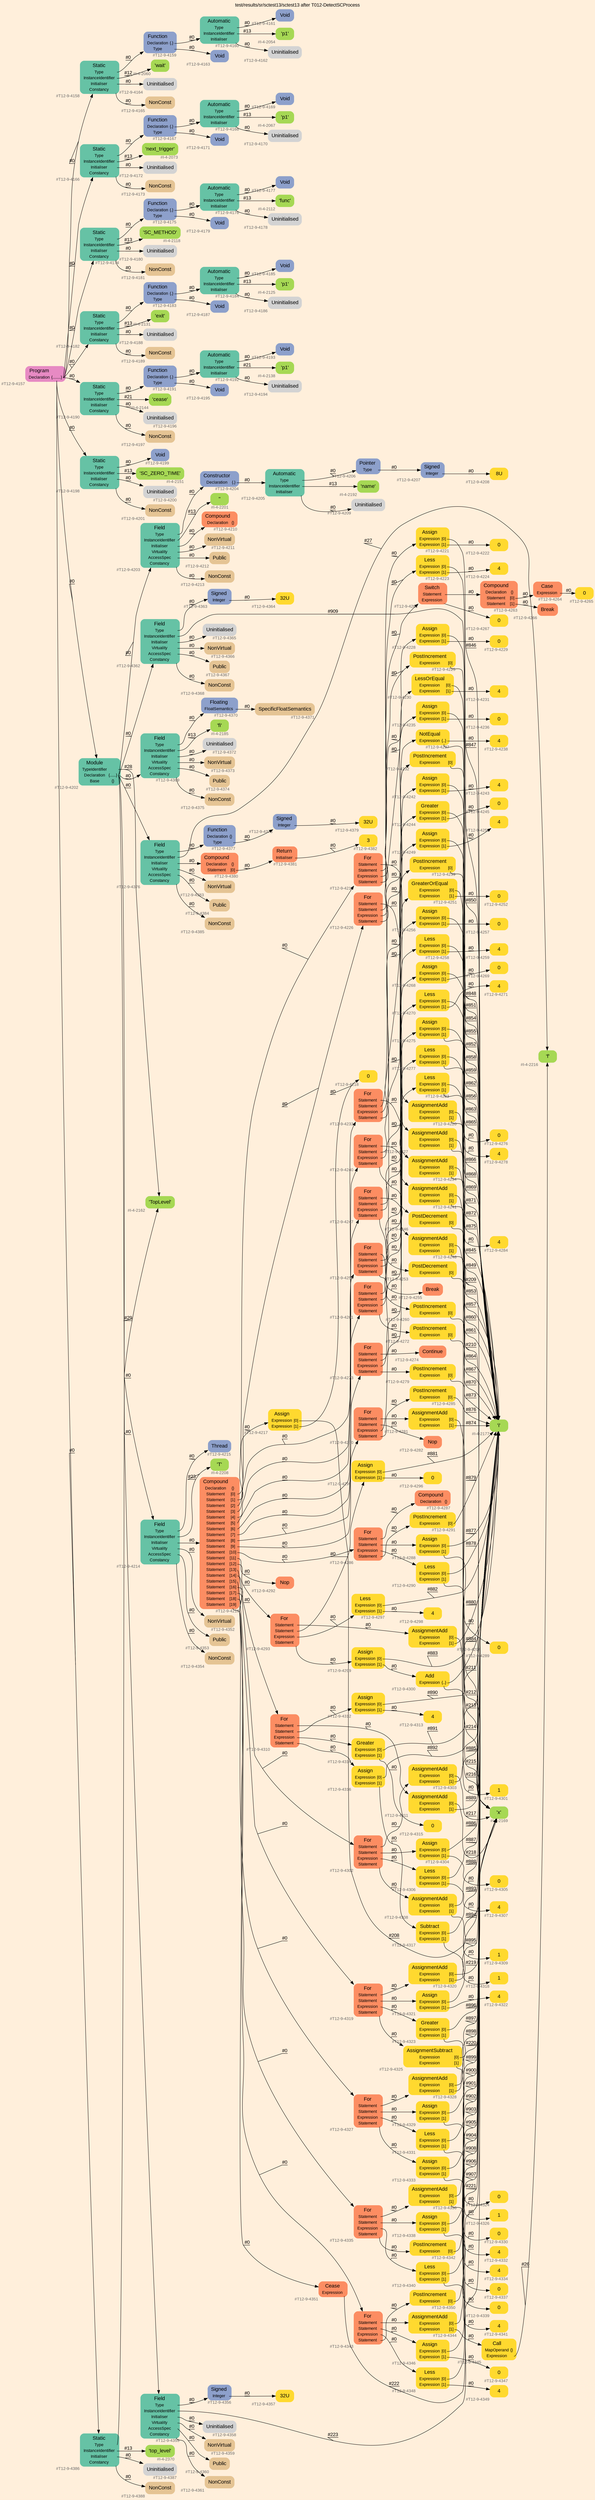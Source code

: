 digraph "test/results/sr/sctest13/sctest13 after T012-DetectSCProcess" {
label = "test/results/sr/sctest13/sctest13 after T012-DetectSCProcess"
labelloc = t
graph [
    rankdir = "LR"
    ranksep = 0.3
    bgcolor = antiquewhite1
    color = black
    fontcolor = black
    fontname = "Arial"
];
node [
    fontname = "Arial"
];
edge [
    fontname = "Arial"
];

// -------------------- node figure --------------------
// -------- block #T12-9-4157 ----------
"#T12-9-4157" [
    fillcolor = "/set28/4"
    xlabel = "#T12-9-4157"
    fontsize = "12"
    fontcolor = grey40
    shape = "plaintext"
    label = <<TABLE BORDER="0" CELLBORDER="0" CELLSPACING="0">
     <TR><TD><FONT COLOR="black" POINT-SIZE="15">Program</FONT></TD></TR>
     <TR><TD><FONT COLOR="black" POINT-SIZE="12">Declaration</FONT></TD><TD PORT="port0"><FONT COLOR="black" POINT-SIZE="12">{........}</FONT></TD></TR>
    </TABLE>>
    style = "rounded,filled"
];

// -------- block #T12-9-4158 ----------
"#T12-9-4158" [
    fillcolor = "/set28/1"
    xlabel = "#T12-9-4158"
    fontsize = "12"
    fontcolor = grey40
    shape = "plaintext"
    label = <<TABLE BORDER="0" CELLBORDER="0" CELLSPACING="0">
     <TR><TD><FONT COLOR="black" POINT-SIZE="15">Static</FONT></TD></TR>
     <TR><TD><FONT COLOR="black" POINT-SIZE="12">Type</FONT></TD><TD PORT="port0"></TD></TR>
     <TR><TD><FONT COLOR="black" POINT-SIZE="12">InstanceIdentifier</FONT></TD><TD PORT="port1"></TD></TR>
     <TR><TD><FONT COLOR="black" POINT-SIZE="12">Initialiser</FONT></TD><TD PORT="port2"></TD></TR>
     <TR><TD><FONT COLOR="black" POINT-SIZE="12">Constancy</FONT></TD><TD PORT="port3"></TD></TR>
    </TABLE>>
    style = "rounded,filled"
];

// -------- block #T12-9-4159 ----------
"#T12-9-4159" [
    fillcolor = "/set28/3"
    xlabel = "#T12-9-4159"
    fontsize = "12"
    fontcolor = grey40
    shape = "plaintext"
    label = <<TABLE BORDER="0" CELLBORDER="0" CELLSPACING="0">
     <TR><TD><FONT COLOR="black" POINT-SIZE="15">Function</FONT></TD></TR>
     <TR><TD><FONT COLOR="black" POINT-SIZE="12">Declaration</FONT></TD><TD PORT="port0"><FONT COLOR="black" POINT-SIZE="12">{.}</FONT></TD></TR>
     <TR><TD><FONT COLOR="black" POINT-SIZE="12">Type</FONT></TD><TD PORT="port1"></TD></TR>
    </TABLE>>
    style = "rounded,filled"
];

// -------- block #T12-9-4160 ----------
"#T12-9-4160" [
    fillcolor = "/set28/1"
    xlabel = "#T12-9-4160"
    fontsize = "12"
    fontcolor = grey40
    shape = "plaintext"
    label = <<TABLE BORDER="0" CELLBORDER="0" CELLSPACING="0">
     <TR><TD><FONT COLOR="black" POINT-SIZE="15">Automatic</FONT></TD></TR>
     <TR><TD><FONT COLOR="black" POINT-SIZE="12">Type</FONT></TD><TD PORT="port0"></TD></TR>
     <TR><TD><FONT COLOR="black" POINT-SIZE="12">InstanceIdentifier</FONT></TD><TD PORT="port1"></TD></TR>
     <TR><TD><FONT COLOR="black" POINT-SIZE="12">Initialiser</FONT></TD><TD PORT="port2"></TD></TR>
    </TABLE>>
    style = "rounded,filled"
];

// -------- block #T12-9-4161 ----------
"#T12-9-4161" [
    fillcolor = "/set28/3"
    xlabel = "#T12-9-4161"
    fontsize = "12"
    fontcolor = grey40
    shape = "plaintext"
    label = <<TABLE BORDER="0" CELLBORDER="0" CELLSPACING="0">
     <TR><TD><FONT COLOR="black" POINT-SIZE="15">Void</FONT></TD></TR>
    </TABLE>>
    style = "rounded,filled"
];

// -------- block #I-4-2054 ----------
"#I-4-2054" [
    fillcolor = "/set28/5"
    xlabel = "#I-4-2054"
    fontsize = "12"
    fontcolor = grey40
    shape = "plaintext"
    label = <<TABLE BORDER="0" CELLBORDER="0" CELLSPACING="0">
     <TR><TD><FONT COLOR="black" POINT-SIZE="15">'p1'</FONT></TD></TR>
    </TABLE>>
    style = "rounded,filled"
];

// -------- block #T12-9-4162 ----------
"#T12-9-4162" [
    xlabel = "#T12-9-4162"
    fontsize = "12"
    fontcolor = grey40
    shape = "plaintext"
    label = <<TABLE BORDER="0" CELLBORDER="0" CELLSPACING="0">
     <TR><TD><FONT COLOR="black" POINT-SIZE="15">Uninitialised</FONT></TD></TR>
    </TABLE>>
    style = "rounded,filled"
];

// -------- block #T12-9-4163 ----------
"#T12-9-4163" [
    fillcolor = "/set28/3"
    xlabel = "#T12-9-4163"
    fontsize = "12"
    fontcolor = grey40
    shape = "plaintext"
    label = <<TABLE BORDER="0" CELLBORDER="0" CELLSPACING="0">
     <TR><TD><FONT COLOR="black" POINT-SIZE="15">Void</FONT></TD></TR>
    </TABLE>>
    style = "rounded,filled"
];

// -------- block #I-4-2060 ----------
"#I-4-2060" [
    fillcolor = "/set28/5"
    xlabel = "#I-4-2060"
    fontsize = "12"
    fontcolor = grey40
    shape = "plaintext"
    label = <<TABLE BORDER="0" CELLBORDER="0" CELLSPACING="0">
     <TR><TD><FONT COLOR="black" POINT-SIZE="15">'wait'</FONT></TD></TR>
    </TABLE>>
    style = "rounded,filled"
];

// -------- block #T12-9-4164 ----------
"#T12-9-4164" [
    xlabel = "#T12-9-4164"
    fontsize = "12"
    fontcolor = grey40
    shape = "plaintext"
    label = <<TABLE BORDER="0" CELLBORDER="0" CELLSPACING="0">
     <TR><TD><FONT COLOR="black" POINT-SIZE="15">Uninitialised</FONT></TD></TR>
    </TABLE>>
    style = "rounded,filled"
];

// -------- block #T12-9-4165 ----------
"#T12-9-4165" [
    fillcolor = "/set28/7"
    xlabel = "#T12-9-4165"
    fontsize = "12"
    fontcolor = grey40
    shape = "plaintext"
    label = <<TABLE BORDER="0" CELLBORDER="0" CELLSPACING="0">
     <TR><TD><FONT COLOR="black" POINT-SIZE="15">NonConst</FONT></TD></TR>
    </TABLE>>
    style = "rounded,filled"
];

// -------- block #T12-9-4166 ----------
"#T12-9-4166" [
    fillcolor = "/set28/1"
    xlabel = "#T12-9-4166"
    fontsize = "12"
    fontcolor = grey40
    shape = "plaintext"
    label = <<TABLE BORDER="0" CELLBORDER="0" CELLSPACING="0">
     <TR><TD><FONT COLOR="black" POINT-SIZE="15">Static</FONT></TD></TR>
     <TR><TD><FONT COLOR="black" POINT-SIZE="12">Type</FONT></TD><TD PORT="port0"></TD></TR>
     <TR><TD><FONT COLOR="black" POINT-SIZE="12">InstanceIdentifier</FONT></TD><TD PORT="port1"></TD></TR>
     <TR><TD><FONT COLOR="black" POINT-SIZE="12">Initialiser</FONT></TD><TD PORT="port2"></TD></TR>
     <TR><TD><FONT COLOR="black" POINT-SIZE="12">Constancy</FONT></TD><TD PORT="port3"></TD></TR>
    </TABLE>>
    style = "rounded,filled"
];

// -------- block #T12-9-4167 ----------
"#T12-9-4167" [
    fillcolor = "/set28/3"
    xlabel = "#T12-9-4167"
    fontsize = "12"
    fontcolor = grey40
    shape = "plaintext"
    label = <<TABLE BORDER="0" CELLBORDER="0" CELLSPACING="0">
     <TR><TD><FONT COLOR="black" POINT-SIZE="15">Function</FONT></TD></TR>
     <TR><TD><FONT COLOR="black" POINT-SIZE="12">Declaration</FONT></TD><TD PORT="port0"><FONT COLOR="black" POINT-SIZE="12">{.}</FONT></TD></TR>
     <TR><TD><FONT COLOR="black" POINT-SIZE="12">Type</FONT></TD><TD PORT="port1"></TD></TR>
    </TABLE>>
    style = "rounded,filled"
];

// -------- block #T12-9-4168 ----------
"#T12-9-4168" [
    fillcolor = "/set28/1"
    xlabel = "#T12-9-4168"
    fontsize = "12"
    fontcolor = grey40
    shape = "plaintext"
    label = <<TABLE BORDER="0" CELLBORDER="0" CELLSPACING="0">
     <TR><TD><FONT COLOR="black" POINT-SIZE="15">Automatic</FONT></TD></TR>
     <TR><TD><FONT COLOR="black" POINT-SIZE="12">Type</FONT></TD><TD PORT="port0"></TD></TR>
     <TR><TD><FONT COLOR="black" POINT-SIZE="12">InstanceIdentifier</FONT></TD><TD PORT="port1"></TD></TR>
     <TR><TD><FONT COLOR="black" POINT-SIZE="12">Initialiser</FONT></TD><TD PORT="port2"></TD></TR>
    </TABLE>>
    style = "rounded,filled"
];

// -------- block #T12-9-4169 ----------
"#T12-9-4169" [
    fillcolor = "/set28/3"
    xlabel = "#T12-9-4169"
    fontsize = "12"
    fontcolor = grey40
    shape = "plaintext"
    label = <<TABLE BORDER="0" CELLBORDER="0" CELLSPACING="0">
     <TR><TD><FONT COLOR="black" POINT-SIZE="15">Void</FONT></TD></TR>
    </TABLE>>
    style = "rounded,filled"
];

// -------- block #I-4-2067 ----------
"#I-4-2067" [
    fillcolor = "/set28/5"
    xlabel = "#I-4-2067"
    fontsize = "12"
    fontcolor = grey40
    shape = "plaintext"
    label = <<TABLE BORDER="0" CELLBORDER="0" CELLSPACING="0">
     <TR><TD><FONT COLOR="black" POINT-SIZE="15">'p1'</FONT></TD></TR>
    </TABLE>>
    style = "rounded,filled"
];

// -------- block #T12-9-4170 ----------
"#T12-9-4170" [
    xlabel = "#T12-9-4170"
    fontsize = "12"
    fontcolor = grey40
    shape = "plaintext"
    label = <<TABLE BORDER="0" CELLBORDER="0" CELLSPACING="0">
     <TR><TD><FONT COLOR="black" POINT-SIZE="15">Uninitialised</FONT></TD></TR>
    </TABLE>>
    style = "rounded,filled"
];

// -------- block #T12-9-4171 ----------
"#T12-9-4171" [
    fillcolor = "/set28/3"
    xlabel = "#T12-9-4171"
    fontsize = "12"
    fontcolor = grey40
    shape = "plaintext"
    label = <<TABLE BORDER="0" CELLBORDER="0" CELLSPACING="0">
     <TR><TD><FONT COLOR="black" POINT-SIZE="15">Void</FONT></TD></TR>
    </TABLE>>
    style = "rounded,filled"
];

// -------- block #I-4-2073 ----------
"#I-4-2073" [
    fillcolor = "/set28/5"
    xlabel = "#I-4-2073"
    fontsize = "12"
    fontcolor = grey40
    shape = "plaintext"
    label = <<TABLE BORDER="0" CELLBORDER="0" CELLSPACING="0">
     <TR><TD><FONT COLOR="black" POINT-SIZE="15">'next_trigger'</FONT></TD></TR>
    </TABLE>>
    style = "rounded,filled"
];

// -------- block #T12-9-4172 ----------
"#T12-9-4172" [
    xlabel = "#T12-9-4172"
    fontsize = "12"
    fontcolor = grey40
    shape = "plaintext"
    label = <<TABLE BORDER="0" CELLBORDER="0" CELLSPACING="0">
     <TR><TD><FONT COLOR="black" POINT-SIZE="15">Uninitialised</FONT></TD></TR>
    </TABLE>>
    style = "rounded,filled"
];

// -------- block #T12-9-4173 ----------
"#T12-9-4173" [
    fillcolor = "/set28/7"
    xlabel = "#T12-9-4173"
    fontsize = "12"
    fontcolor = grey40
    shape = "plaintext"
    label = <<TABLE BORDER="0" CELLBORDER="0" CELLSPACING="0">
     <TR><TD><FONT COLOR="black" POINT-SIZE="15">NonConst</FONT></TD></TR>
    </TABLE>>
    style = "rounded,filled"
];

// -------- block #T12-9-4174 ----------
"#T12-9-4174" [
    fillcolor = "/set28/1"
    xlabel = "#T12-9-4174"
    fontsize = "12"
    fontcolor = grey40
    shape = "plaintext"
    label = <<TABLE BORDER="0" CELLBORDER="0" CELLSPACING="0">
     <TR><TD><FONT COLOR="black" POINT-SIZE="15">Static</FONT></TD></TR>
     <TR><TD><FONT COLOR="black" POINT-SIZE="12">Type</FONT></TD><TD PORT="port0"></TD></TR>
     <TR><TD><FONT COLOR="black" POINT-SIZE="12">InstanceIdentifier</FONT></TD><TD PORT="port1"></TD></TR>
     <TR><TD><FONT COLOR="black" POINT-SIZE="12">Initialiser</FONT></TD><TD PORT="port2"></TD></TR>
     <TR><TD><FONT COLOR="black" POINT-SIZE="12">Constancy</FONT></TD><TD PORT="port3"></TD></TR>
    </TABLE>>
    style = "rounded,filled"
];

// -------- block #T12-9-4175 ----------
"#T12-9-4175" [
    fillcolor = "/set28/3"
    xlabel = "#T12-9-4175"
    fontsize = "12"
    fontcolor = grey40
    shape = "plaintext"
    label = <<TABLE BORDER="0" CELLBORDER="0" CELLSPACING="0">
     <TR><TD><FONT COLOR="black" POINT-SIZE="15">Function</FONT></TD></TR>
     <TR><TD><FONT COLOR="black" POINT-SIZE="12">Declaration</FONT></TD><TD PORT="port0"><FONT COLOR="black" POINT-SIZE="12">{.}</FONT></TD></TR>
     <TR><TD><FONT COLOR="black" POINT-SIZE="12">Type</FONT></TD><TD PORT="port1"></TD></TR>
    </TABLE>>
    style = "rounded,filled"
];

// -------- block #T12-9-4176 ----------
"#T12-9-4176" [
    fillcolor = "/set28/1"
    xlabel = "#T12-9-4176"
    fontsize = "12"
    fontcolor = grey40
    shape = "plaintext"
    label = <<TABLE BORDER="0" CELLBORDER="0" CELLSPACING="0">
     <TR><TD><FONT COLOR="black" POINT-SIZE="15">Automatic</FONT></TD></TR>
     <TR><TD><FONT COLOR="black" POINT-SIZE="12">Type</FONT></TD><TD PORT="port0"></TD></TR>
     <TR><TD><FONT COLOR="black" POINT-SIZE="12">InstanceIdentifier</FONT></TD><TD PORT="port1"></TD></TR>
     <TR><TD><FONT COLOR="black" POINT-SIZE="12">Initialiser</FONT></TD><TD PORT="port2"></TD></TR>
    </TABLE>>
    style = "rounded,filled"
];

// -------- block #T12-9-4177 ----------
"#T12-9-4177" [
    fillcolor = "/set28/3"
    xlabel = "#T12-9-4177"
    fontsize = "12"
    fontcolor = grey40
    shape = "plaintext"
    label = <<TABLE BORDER="0" CELLBORDER="0" CELLSPACING="0">
     <TR><TD><FONT COLOR="black" POINT-SIZE="15">Void</FONT></TD></TR>
    </TABLE>>
    style = "rounded,filled"
];

// -------- block #I-4-2112 ----------
"#I-4-2112" [
    fillcolor = "/set28/5"
    xlabel = "#I-4-2112"
    fontsize = "12"
    fontcolor = grey40
    shape = "plaintext"
    label = <<TABLE BORDER="0" CELLBORDER="0" CELLSPACING="0">
     <TR><TD><FONT COLOR="black" POINT-SIZE="15">'func'</FONT></TD></TR>
    </TABLE>>
    style = "rounded,filled"
];

// -------- block #T12-9-4178 ----------
"#T12-9-4178" [
    xlabel = "#T12-9-4178"
    fontsize = "12"
    fontcolor = grey40
    shape = "plaintext"
    label = <<TABLE BORDER="0" CELLBORDER="0" CELLSPACING="0">
     <TR><TD><FONT COLOR="black" POINT-SIZE="15">Uninitialised</FONT></TD></TR>
    </TABLE>>
    style = "rounded,filled"
];

// -------- block #T12-9-4179 ----------
"#T12-9-4179" [
    fillcolor = "/set28/3"
    xlabel = "#T12-9-4179"
    fontsize = "12"
    fontcolor = grey40
    shape = "plaintext"
    label = <<TABLE BORDER="0" CELLBORDER="0" CELLSPACING="0">
     <TR><TD><FONT COLOR="black" POINT-SIZE="15">Void</FONT></TD></TR>
    </TABLE>>
    style = "rounded,filled"
];

// -------- block #I-4-2118 ----------
"#I-4-2118" [
    fillcolor = "/set28/5"
    xlabel = "#I-4-2118"
    fontsize = "12"
    fontcolor = grey40
    shape = "plaintext"
    label = <<TABLE BORDER="0" CELLBORDER="0" CELLSPACING="0">
     <TR><TD><FONT COLOR="black" POINT-SIZE="15">'SC_METHOD'</FONT></TD></TR>
    </TABLE>>
    style = "rounded,filled"
];

// -------- block #T12-9-4180 ----------
"#T12-9-4180" [
    xlabel = "#T12-9-4180"
    fontsize = "12"
    fontcolor = grey40
    shape = "plaintext"
    label = <<TABLE BORDER="0" CELLBORDER="0" CELLSPACING="0">
     <TR><TD><FONT COLOR="black" POINT-SIZE="15">Uninitialised</FONT></TD></TR>
    </TABLE>>
    style = "rounded,filled"
];

// -------- block #T12-9-4181 ----------
"#T12-9-4181" [
    fillcolor = "/set28/7"
    xlabel = "#T12-9-4181"
    fontsize = "12"
    fontcolor = grey40
    shape = "plaintext"
    label = <<TABLE BORDER="0" CELLBORDER="0" CELLSPACING="0">
     <TR><TD><FONT COLOR="black" POINT-SIZE="15">NonConst</FONT></TD></TR>
    </TABLE>>
    style = "rounded,filled"
];

// -------- block #T12-9-4182 ----------
"#T12-9-4182" [
    fillcolor = "/set28/1"
    xlabel = "#T12-9-4182"
    fontsize = "12"
    fontcolor = grey40
    shape = "plaintext"
    label = <<TABLE BORDER="0" CELLBORDER="0" CELLSPACING="0">
     <TR><TD><FONT COLOR="black" POINT-SIZE="15">Static</FONT></TD></TR>
     <TR><TD><FONT COLOR="black" POINT-SIZE="12">Type</FONT></TD><TD PORT="port0"></TD></TR>
     <TR><TD><FONT COLOR="black" POINT-SIZE="12">InstanceIdentifier</FONT></TD><TD PORT="port1"></TD></TR>
     <TR><TD><FONT COLOR="black" POINT-SIZE="12">Initialiser</FONT></TD><TD PORT="port2"></TD></TR>
     <TR><TD><FONT COLOR="black" POINT-SIZE="12">Constancy</FONT></TD><TD PORT="port3"></TD></TR>
    </TABLE>>
    style = "rounded,filled"
];

// -------- block #T12-9-4183 ----------
"#T12-9-4183" [
    fillcolor = "/set28/3"
    xlabel = "#T12-9-4183"
    fontsize = "12"
    fontcolor = grey40
    shape = "plaintext"
    label = <<TABLE BORDER="0" CELLBORDER="0" CELLSPACING="0">
     <TR><TD><FONT COLOR="black" POINT-SIZE="15">Function</FONT></TD></TR>
     <TR><TD><FONT COLOR="black" POINT-SIZE="12">Declaration</FONT></TD><TD PORT="port0"><FONT COLOR="black" POINT-SIZE="12">{.}</FONT></TD></TR>
     <TR><TD><FONT COLOR="black" POINT-SIZE="12">Type</FONT></TD><TD PORT="port1"></TD></TR>
    </TABLE>>
    style = "rounded,filled"
];

// -------- block #T12-9-4184 ----------
"#T12-9-4184" [
    fillcolor = "/set28/1"
    xlabel = "#T12-9-4184"
    fontsize = "12"
    fontcolor = grey40
    shape = "plaintext"
    label = <<TABLE BORDER="0" CELLBORDER="0" CELLSPACING="0">
     <TR><TD><FONT COLOR="black" POINT-SIZE="15">Automatic</FONT></TD></TR>
     <TR><TD><FONT COLOR="black" POINT-SIZE="12">Type</FONT></TD><TD PORT="port0"></TD></TR>
     <TR><TD><FONT COLOR="black" POINT-SIZE="12">InstanceIdentifier</FONT></TD><TD PORT="port1"></TD></TR>
     <TR><TD><FONT COLOR="black" POINT-SIZE="12">Initialiser</FONT></TD><TD PORT="port2"></TD></TR>
    </TABLE>>
    style = "rounded,filled"
];

// -------- block #T12-9-4185 ----------
"#T12-9-4185" [
    fillcolor = "/set28/3"
    xlabel = "#T12-9-4185"
    fontsize = "12"
    fontcolor = grey40
    shape = "plaintext"
    label = <<TABLE BORDER="0" CELLBORDER="0" CELLSPACING="0">
     <TR><TD><FONT COLOR="black" POINT-SIZE="15">Void</FONT></TD></TR>
    </TABLE>>
    style = "rounded,filled"
];

// -------- block #I-4-2125 ----------
"#I-4-2125" [
    fillcolor = "/set28/5"
    xlabel = "#I-4-2125"
    fontsize = "12"
    fontcolor = grey40
    shape = "plaintext"
    label = <<TABLE BORDER="0" CELLBORDER="0" CELLSPACING="0">
     <TR><TD><FONT COLOR="black" POINT-SIZE="15">'p1'</FONT></TD></TR>
    </TABLE>>
    style = "rounded,filled"
];

// -------- block #T12-9-4186 ----------
"#T12-9-4186" [
    xlabel = "#T12-9-4186"
    fontsize = "12"
    fontcolor = grey40
    shape = "plaintext"
    label = <<TABLE BORDER="0" CELLBORDER="0" CELLSPACING="0">
     <TR><TD><FONT COLOR="black" POINT-SIZE="15">Uninitialised</FONT></TD></TR>
    </TABLE>>
    style = "rounded,filled"
];

// -------- block #T12-9-4187 ----------
"#T12-9-4187" [
    fillcolor = "/set28/3"
    xlabel = "#T12-9-4187"
    fontsize = "12"
    fontcolor = grey40
    shape = "plaintext"
    label = <<TABLE BORDER="0" CELLBORDER="0" CELLSPACING="0">
     <TR><TD><FONT COLOR="black" POINT-SIZE="15">Void</FONT></TD></TR>
    </TABLE>>
    style = "rounded,filled"
];

// -------- block #I-4-2131 ----------
"#I-4-2131" [
    fillcolor = "/set28/5"
    xlabel = "#I-4-2131"
    fontsize = "12"
    fontcolor = grey40
    shape = "plaintext"
    label = <<TABLE BORDER="0" CELLBORDER="0" CELLSPACING="0">
     <TR><TD><FONT COLOR="black" POINT-SIZE="15">'exit'</FONT></TD></TR>
    </TABLE>>
    style = "rounded,filled"
];

// -------- block #T12-9-4188 ----------
"#T12-9-4188" [
    xlabel = "#T12-9-4188"
    fontsize = "12"
    fontcolor = grey40
    shape = "plaintext"
    label = <<TABLE BORDER="0" CELLBORDER="0" CELLSPACING="0">
     <TR><TD><FONT COLOR="black" POINT-SIZE="15">Uninitialised</FONT></TD></TR>
    </TABLE>>
    style = "rounded,filled"
];

// -------- block #T12-9-4189 ----------
"#T12-9-4189" [
    fillcolor = "/set28/7"
    xlabel = "#T12-9-4189"
    fontsize = "12"
    fontcolor = grey40
    shape = "plaintext"
    label = <<TABLE BORDER="0" CELLBORDER="0" CELLSPACING="0">
     <TR><TD><FONT COLOR="black" POINT-SIZE="15">NonConst</FONT></TD></TR>
    </TABLE>>
    style = "rounded,filled"
];

// -------- block #T12-9-4190 ----------
"#T12-9-4190" [
    fillcolor = "/set28/1"
    xlabel = "#T12-9-4190"
    fontsize = "12"
    fontcolor = grey40
    shape = "plaintext"
    label = <<TABLE BORDER="0" CELLBORDER="0" CELLSPACING="0">
     <TR><TD><FONT COLOR="black" POINT-SIZE="15">Static</FONT></TD></TR>
     <TR><TD><FONT COLOR="black" POINT-SIZE="12">Type</FONT></TD><TD PORT="port0"></TD></TR>
     <TR><TD><FONT COLOR="black" POINT-SIZE="12">InstanceIdentifier</FONT></TD><TD PORT="port1"></TD></TR>
     <TR><TD><FONT COLOR="black" POINT-SIZE="12">Initialiser</FONT></TD><TD PORT="port2"></TD></TR>
     <TR><TD><FONT COLOR="black" POINT-SIZE="12">Constancy</FONT></TD><TD PORT="port3"></TD></TR>
    </TABLE>>
    style = "rounded,filled"
];

// -------- block #T12-9-4191 ----------
"#T12-9-4191" [
    fillcolor = "/set28/3"
    xlabel = "#T12-9-4191"
    fontsize = "12"
    fontcolor = grey40
    shape = "plaintext"
    label = <<TABLE BORDER="0" CELLBORDER="0" CELLSPACING="0">
     <TR><TD><FONT COLOR="black" POINT-SIZE="15">Function</FONT></TD></TR>
     <TR><TD><FONT COLOR="black" POINT-SIZE="12">Declaration</FONT></TD><TD PORT="port0"><FONT COLOR="black" POINT-SIZE="12">{.}</FONT></TD></TR>
     <TR><TD><FONT COLOR="black" POINT-SIZE="12">Type</FONT></TD><TD PORT="port1"></TD></TR>
    </TABLE>>
    style = "rounded,filled"
];

// -------- block #T12-9-4192 ----------
"#T12-9-4192" [
    fillcolor = "/set28/1"
    xlabel = "#T12-9-4192"
    fontsize = "12"
    fontcolor = grey40
    shape = "plaintext"
    label = <<TABLE BORDER="0" CELLBORDER="0" CELLSPACING="0">
     <TR><TD><FONT COLOR="black" POINT-SIZE="15">Automatic</FONT></TD></TR>
     <TR><TD><FONT COLOR="black" POINT-SIZE="12">Type</FONT></TD><TD PORT="port0"></TD></TR>
     <TR><TD><FONT COLOR="black" POINT-SIZE="12">InstanceIdentifier</FONT></TD><TD PORT="port1"></TD></TR>
     <TR><TD><FONT COLOR="black" POINT-SIZE="12">Initialiser</FONT></TD><TD PORT="port2"></TD></TR>
    </TABLE>>
    style = "rounded,filled"
];

// -------- block #T12-9-4193 ----------
"#T12-9-4193" [
    fillcolor = "/set28/3"
    xlabel = "#T12-9-4193"
    fontsize = "12"
    fontcolor = grey40
    shape = "plaintext"
    label = <<TABLE BORDER="0" CELLBORDER="0" CELLSPACING="0">
     <TR><TD><FONT COLOR="black" POINT-SIZE="15">Void</FONT></TD></TR>
    </TABLE>>
    style = "rounded,filled"
];

// -------- block #I-4-2138 ----------
"#I-4-2138" [
    fillcolor = "/set28/5"
    xlabel = "#I-4-2138"
    fontsize = "12"
    fontcolor = grey40
    shape = "plaintext"
    label = <<TABLE BORDER="0" CELLBORDER="0" CELLSPACING="0">
     <TR><TD><FONT COLOR="black" POINT-SIZE="15">'p1'</FONT></TD></TR>
    </TABLE>>
    style = "rounded,filled"
];

// -------- block #T12-9-4194 ----------
"#T12-9-4194" [
    xlabel = "#T12-9-4194"
    fontsize = "12"
    fontcolor = grey40
    shape = "plaintext"
    label = <<TABLE BORDER="0" CELLBORDER="0" CELLSPACING="0">
     <TR><TD><FONT COLOR="black" POINT-SIZE="15">Uninitialised</FONT></TD></TR>
    </TABLE>>
    style = "rounded,filled"
];

// -------- block #T12-9-4195 ----------
"#T12-9-4195" [
    fillcolor = "/set28/3"
    xlabel = "#T12-9-4195"
    fontsize = "12"
    fontcolor = grey40
    shape = "plaintext"
    label = <<TABLE BORDER="0" CELLBORDER="0" CELLSPACING="0">
     <TR><TD><FONT COLOR="black" POINT-SIZE="15">Void</FONT></TD></TR>
    </TABLE>>
    style = "rounded,filled"
];

// -------- block #I-4-2144 ----------
"#I-4-2144" [
    fillcolor = "/set28/5"
    xlabel = "#I-4-2144"
    fontsize = "12"
    fontcolor = grey40
    shape = "plaintext"
    label = <<TABLE BORDER="0" CELLBORDER="0" CELLSPACING="0">
     <TR><TD><FONT COLOR="black" POINT-SIZE="15">'cease'</FONT></TD></TR>
    </TABLE>>
    style = "rounded,filled"
];

// -------- block #T12-9-4196 ----------
"#T12-9-4196" [
    xlabel = "#T12-9-4196"
    fontsize = "12"
    fontcolor = grey40
    shape = "plaintext"
    label = <<TABLE BORDER="0" CELLBORDER="0" CELLSPACING="0">
     <TR><TD><FONT COLOR="black" POINT-SIZE="15">Uninitialised</FONT></TD></TR>
    </TABLE>>
    style = "rounded,filled"
];

// -------- block #T12-9-4197 ----------
"#T12-9-4197" [
    fillcolor = "/set28/7"
    xlabel = "#T12-9-4197"
    fontsize = "12"
    fontcolor = grey40
    shape = "plaintext"
    label = <<TABLE BORDER="0" CELLBORDER="0" CELLSPACING="0">
     <TR><TD><FONT COLOR="black" POINT-SIZE="15">NonConst</FONT></TD></TR>
    </TABLE>>
    style = "rounded,filled"
];

// -------- block #T12-9-4198 ----------
"#T12-9-4198" [
    fillcolor = "/set28/1"
    xlabel = "#T12-9-4198"
    fontsize = "12"
    fontcolor = grey40
    shape = "plaintext"
    label = <<TABLE BORDER="0" CELLBORDER="0" CELLSPACING="0">
     <TR><TD><FONT COLOR="black" POINT-SIZE="15">Static</FONT></TD></TR>
     <TR><TD><FONT COLOR="black" POINT-SIZE="12">Type</FONT></TD><TD PORT="port0"></TD></TR>
     <TR><TD><FONT COLOR="black" POINT-SIZE="12">InstanceIdentifier</FONT></TD><TD PORT="port1"></TD></TR>
     <TR><TD><FONT COLOR="black" POINT-SIZE="12">Initialiser</FONT></TD><TD PORT="port2"></TD></TR>
     <TR><TD><FONT COLOR="black" POINT-SIZE="12">Constancy</FONT></TD><TD PORT="port3"></TD></TR>
    </TABLE>>
    style = "rounded,filled"
];

// -------- block #T12-9-4199 ----------
"#T12-9-4199" [
    fillcolor = "/set28/3"
    xlabel = "#T12-9-4199"
    fontsize = "12"
    fontcolor = grey40
    shape = "plaintext"
    label = <<TABLE BORDER="0" CELLBORDER="0" CELLSPACING="0">
     <TR><TD><FONT COLOR="black" POINT-SIZE="15">Void</FONT></TD></TR>
    </TABLE>>
    style = "rounded,filled"
];

// -------- block #I-4-2151 ----------
"#I-4-2151" [
    fillcolor = "/set28/5"
    xlabel = "#I-4-2151"
    fontsize = "12"
    fontcolor = grey40
    shape = "plaintext"
    label = <<TABLE BORDER="0" CELLBORDER="0" CELLSPACING="0">
     <TR><TD><FONT COLOR="black" POINT-SIZE="15">'SC_ZERO_TIME'</FONT></TD></TR>
    </TABLE>>
    style = "rounded,filled"
];

// -------- block #T12-9-4200 ----------
"#T12-9-4200" [
    xlabel = "#T12-9-4200"
    fontsize = "12"
    fontcolor = grey40
    shape = "plaintext"
    label = <<TABLE BORDER="0" CELLBORDER="0" CELLSPACING="0">
     <TR><TD><FONT COLOR="black" POINT-SIZE="15">Uninitialised</FONT></TD></TR>
    </TABLE>>
    style = "rounded,filled"
];

// -------- block #T12-9-4201 ----------
"#T12-9-4201" [
    fillcolor = "/set28/7"
    xlabel = "#T12-9-4201"
    fontsize = "12"
    fontcolor = grey40
    shape = "plaintext"
    label = <<TABLE BORDER="0" CELLBORDER="0" CELLSPACING="0">
     <TR><TD><FONT COLOR="black" POINT-SIZE="15">NonConst</FONT></TD></TR>
    </TABLE>>
    style = "rounded,filled"
];

// -------- block #T12-9-4202 ----------
"#T12-9-4202" [
    fillcolor = "/set28/1"
    xlabel = "#T12-9-4202"
    fontsize = "12"
    fontcolor = grey40
    shape = "plaintext"
    label = <<TABLE BORDER="0" CELLBORDER="0" CELLSPACING="0">
     <TR><TD><FONT COLOR="black" POINT-SIZE="15">Module</FONT></TD></TR>
     <TR><TD><FONT COLOR="black" POINT-SIZE="12">TypeIdentifier</FONT></TD><TD PORT="port0"></TD></TR>
     <TR><TD><FONT COLOR="black" POINT-SIZE="12">Declaration</FONT></TD><TD PORT="port1"><FONT COLOR="black" POINT-SIZE="12">{......}</FONT></TD></TR>
     <TR><TD><FONT COLOR="black" POINT-SIZE="12">Base</FONT></TD><TD PORT="port2"><FONT COLOR="black" POINT-SIZE="12">{}</FONT></TD></TR>
    </TABLE>>
    style = "rounded,filled"
];

// -------- block #I-4-2162 ----------
"#I-4-2162" [
    fillcolor = "/set28/5"
    xlabel = "#I-4-2162"
    fontsize = "12"
    fontcolor = grey40
    shape = "plaintext"
    label = <<TABLE BORDER="0" CELLBORDER="0" CELLSPACING="0">
     <TR><TD><FONT COLOR="black" POINT-SIZE="15">'TopLevel'</FONT></TD></TR>
    </TABLE>>
    style = "rounded,filled"
];

// -------- block #T12-9-4203 ----------
"#T12-9-4203" [
    fillcolor = "/set28/1"
    xlabel = "#T12-9-4203"
    fontsize = "12"
    fontcolor = grey40
    shape = "plaintext"
    label = <<TABLE BORDER="0" CELLBORDER="0" CELLSPACING="0">
     <TR><TD><FONT COLOR="black" POINT-SIZE="15">Field</FONT></TD></TR>
     <TR><TD><FONT COLOR="black" POINT-SIZE="12">Type</FONT></TD><TD PORT="port0"></TD></TR>
     <TR><TD><FONT COLOR="black" POINT-SIZE="12">InstanceIdentifier</FONT></TD><TD PORT="port1"></TD></TR>
     <TR><TD><FONT COLOR="black" POINT-SIZE="12">Initialiser</FONT></TD><TD PORT="port2"></TD></TR>
     <TR><TD><FONT COLOR="black" POINT-SIZE="12">Virtuality</FONT></TD><TD PORT="port3"></TD></TR>
     <TR><TD><FONT COLOR="black" POINT-SIZE="12">AccessSpec</FONT></TD><TD PORT="port4"></TD></TR>
     <TR><TD><FONT COLOR="black" POINT-SIZE="12">Constancy</FONT></TD><TD PORT="port5"></TD></TR>
    </TABLE>>
    style = "rounded,filled"
];

// -------- block #T12-9-4204 ----------
"#T12-9-4204" [
    fillcolor = "/set28/3"
    xlabel = "#T12-9-4204"
    fontsize = "12"
    fontcolor = grey40
    shape = "plaintext"
    label = <<TABLE BORDER="0" CELLBORDER="0" CELLSPACING="0">
     <TR><TD><FONT COLOR="black" POINT-SIZE="15">Constructor</FONT></TD></TR>
     <TR><TD><FONT COLOR="black" POINT-SIZE="12">Declaration</FONT></TD><TD PORT="port0"><FONT COLOR="black" POINT-SIZE="12">{.}</FONT></TD></TR>
    </TABLE>>
    style = "rounded,filled"
];

// -------- block #T12-9-4205 ----------
"#T12-9-4205" [
    fillcolor = "/set28/1"
    xlabel = "#T12-9-4205"
    fontsize = "12"
    fontcolor = grey40
    shape = "plaintext"
    label = <<TABLE BORDER="0" CELLBORDER="0" CELLSPACING="0">
     <TR><TD><FONT COLOR="black" POINT-SIZE="15">Automatic</FONT></TD></TR>
     <TR><TD><FONT COLOR="black" POINT-SIZE="12">Type</FONT></TD><TD PORT="port0"></TD></TR>
     <TR><TD><FONT COLOR="black" POINT-SIZE="12">InstanceIdentifier</FONT></TD><TD PORT="port1"></TD></TR>
     <TR><TD><FONT COLOR="black" POINT-SIZE="12">Initialiser</FONT></TD><TD PORT="port2"></TD></TR>
    </TABLE>>
    style = "rounded,filled"
];

// -------- block #T12-9-4206 ----------
"#T12-9-4206" [
    fillcolor = "/set28/3"
    xlabel = "#T12-9-4206"
    fontsize = "12"
    fontcolor = grey40
    shape = "plaintext"
    label = <<TABLE BORDER="0" CELLBORDER="0" CELLSPACING="0">
     <TR><TD><FONT COLOR="black" POINT-SIZE="15">Pointer</FONT></TD></TR>
     <TR><TD><FONT COLOR="black" POINT-SIZE="12">Type</FONT></TD><TD PORT="port0"></TD></TR>
    </TABLE>>
    style = "rounded,filled"
];

// -------- block #T12-9-4207 ----------
"#T12-9-4207" [
    fillcolor = "/set28/3"
    xlabel = "#T12-9-4207"
    fontsize = "12"
    fontcolor = grey40
    shape = "plaintext"
    label = <<TABLE BORDER="0" CELLBORDER="0" CELLSPACING="0">
     <TR><TD><FONT COLOR="black" POINT-SIZE="15">Signed</FONT></TD></TR>
     <TR><TD><FONT COLOR="black" POINT-SIZE="12">Integer</FONT></TD><TD PORT="port0"></TD></TR>
    </TABLE>>
    style = "rounded,filled"
];

// -------- block #T12-9-4208 ----------
"#T12-9-4208" [
    fillcolor = "/set28/6"
    xlabel = "#T12-9-4208"
    fontsize = "12"
    fontcolor = grey40
    shape = "plaintext"
    label = <<TABLE BORDER="0" CELLBORDER="0" CELLSPACING="0">
     <TR><TD><FONT COLOR="black" POINT-SIZE="15">8U</FONT></TD></TR>
    </TABLE>>
    style = "rounded,filled"
];

// -------- block #I-4-2192 ----------
"#I-4-2192" [
    fillcolor = "/set28/5"
    xlabel = "#I-4-2192"
    fontsize = "12"
    fontcolor = grey40
    shape = "plaintext"
    label = <<TABLE BORDER="0" CELLBORDER="0" CELLSPACING="0">
     <TR><TD><FONT COLOR="black" POINT-SIZE="15">'name'</FONT></TD></TR>
    </TABLE>>
    style = "rounded,filled"
];

// -------- block #T12-9-4209 ----------
"#T12-9-4209" [
    xlabel = "#T12-9-4209"
    fontsize = "12"
    fontcolor = grey40
    shape = "plaintext"
    label = <<TABLE BORDER="0" CELLBORDER="0" CELLSPACING="0">
     <TR><TD><FONT COLOR="black" POINT-SIZE="15">Uninitialised</FONT></TD></TR>
    </TABLE>>
    style = "rounded,filled"
];

// -------- block #I-4-2201 ----------
"#I-4-2201" [
    fillcolor = "/set28/5"
    xlabel = "#I-4-2201"
    fontsize = "12"
    fontcolor = grey40
    shape = "plaintext"
    label = <<TABLE BORDER="0" CELLBORDER="0" CELLSPACING="0">
     <TR><TD><FONT COLOR="black" POINT-SIZE="15">''</FONT></TD></TR>
    </TABLE>>
    style = "rounded,filled"
];

// -------- block #T12-9-4210 ----------
"#T12-9-4210" [
    fillcolor = "/set28/2"
    xlabel = "#T12-9-4210"
    fontsize = "12"
    fontcolor = grey40
    shape = "plaintext"
    label = <<TABLE BORDER="0" CELLBORDER="0" CELLSPACING="0">
     <TR><TD><FONT COLOR="black" POINT-SIZE="15">Compound</FONT></TD></TR>
     <TR><TD><FONT COLOR="black" POINT-SIZE="12">Declaration</FONT></TD><TD PORT="port0"><FONT COLOR="black" POINT-SIZE="12">{}</FONT></TD></TR>
    </TABLE>>
    style = "rounded,filled"
];

// -------- block #T12-9-4211 ----------
"#T12-9-4211" [
    fillcolor = "/set28/7"
    xlabel = "#T12-9-4211"
    fontsize = "12"
    fontcolor = grey40
    shape = "plaintext"
    label = <<TABLE BORDER="0" CELLBORDER="0" CELLSPACING="0">
     <TR><TD><FONT COLOR="black" POINT-SIZE="15">NonVirtual</FONT></TD></TR>
    </TABLE>>
    style = "rounded,filled"
];

// -------- block #T12-9-4212 ----------
"#T12-9-4212" [
    fillcolor = "/set28/7"
    xlabel = "#T12-9-4212"
    fontsize = "12"
    fontcolor = grey40
    shape = "plaintext"
    label = <<TABLE BORDER="0" CELLBORDER="0" CELLSPACING="0">
     <TR><TD><FONT COLOR="black" POINT-SIZE="15">Public</FONT></TD></TR>
    </TABLE>>
    style = "rounded,filled"
];

// -------- block #T12-9-4213 ----------
"#T12-9-4213" [
    fillcolor = "/set28/7"
    xlabel = "#T12-9-4213"
    fontsize = "12"
    fontcolor = grey40
    shape = "plaintext"
    label = <<TABLE BORDER="0" CELLBORDER="0" CELLSPACING="0">
     <TR><TD><FONT COLOR="black" POINT-SIZE="15">NonConst</FONT></TD></TR>
    </TABLE>>
    style = "rounded,filled"
];

// -------- block #T12-9-4214 ----------
"#T12-9-4214" [
    fillcolor = "/set28/1"
    xlabel = "#T12-9-4214"
    fontsize = "12"
    fontcolor = grey40
    shape = "plaintext"
    label = <<TABLE BORDER="0" CELLBORDER="0" CELLSPACING="0">
     <TR><TD><FONT COLOR="black" POINT-SIZE="15">Field</FONT></TD></TR>
     <TR><TD><FONT COLOR="black" POINT-SIZE="12">Type</FONT></TD><TD PORT="port0"></TD></TR>
     <TR><TD><FONT COLOR="black" POINT-SIZE="12">InstanceIdentifier</FONT></TD><TD PORT="port1"></TD></TR>
     <TR><TD><FONT COLOR="black" POINT-SIZE="12">Initialiser</FONT></TD><TD PORT="port2"></TD></TR>
     <TR><TD><FONT COLOR="black" POINT-SIZE="12">Virtuality</FONT></TD><TD PORT="port3"></TD></TR>
     <TR><TD><FONT COLOR="black" POINT-SIZE="12">AccessSpec</FONT></TD><TD PORT="port4"></TD></TR>
     <TR><TD><FONT COLOR="black" POINT-SIZE="12">Constancy</FONT></TD><TD PORT="port5"></TD></TR>
    </TABLE>>
    style = "rounded,filled"
];

// -------- block #T12-9-4215 ----------
"#T12-9-4215" [
    fillcolor = "/set28/3"
    xlabel = "#T12-9-4215"
    fontsize = "12"
    fontcolor = grey40
    shape = "plaintext"
    label = <<TABLE BORDER="0" CELLBORDER="0" CELLSPACING="0">
     <TR><TD><FONT COLOR="black" POINT-SIZE="15">Thread</FONT></TD></TR>
    </TABLE>>
    style = "rounded,filled"
];

// -------- block #I-4-2208 ----------
"#I-4-2208" [
    fillcolor = "/set28/5"
    xlabel = "#I-4-2208"
    fontsize = "12"
    fontcolor = grey40
    shape = "plaintext"
    label = <<TABLE BORDER="0" CELLBORDER="0" CELLSPACING="0">
     <TR><TD><FONT COLOR="black" POINT-SIZE="15">'T'</FONT></TD></TR>
    </TABLE>>
    style = "rounded,filled"
];

// -------- block #T12-9-4216 ----------
"#T12-9-4216" [
    fillcolor = "/set28/2"
    xlabel = "#T12-9-4216"
    fontsize = "12"
    fontcolor = grey40
    shape = "plaintext"
    label = <<TABLE BORDER="0" CELLBORDER="0" CELLSPACING="0">
     <TR><TD><FONT COLOR="black" POINT-SIZE="15">Compound</FONT></TD></TR>
     <TR><TD><FONT COLOR="black" POINT-SIZE="12">Declaration</FONT></TD><TD PORT="port0"><FONT COLOR="black" POINT-SIZE="12">{}</FONT></TD></TR>
     <TR><TD><FONT COLOR="black" POINT-SIZE="12">Statement</FONT></TD><TD PORT="port1"><FONT COLOR="black" POINT-SIZE="12">[0]</FONT></TD></TR>
     <TR><TD><FONT COLOR="black" POINT-SIZE="12">Statement</FONT></TD><TD PORT="port2"><FONT COLOR="black" POINT-SIZE="12">[1]</FONT></TD></TR>
     <TR><TD><FONT COLOR="black" POINT-SIZE="12">Statement</FONT></TD><TD PORT="port3"><FONT COLOR="black" POINT-SIZE="12">[2]</FONT></TD></TR>
     <TR><TD><FONT COLOR="black" POINT-SIZE="12">Statement</FONT></TD><TD PORT="port4"><FONT COLOR="black" POINT-SIZE="12">[3]</FONT></TD></TR>
     <TR><TD><FONT COLOR="black" POINT-SIZE="12">Statement</FONT></TD><TD PORT="port5"><FONT COLOR="black" POINT-SIZE="12">[4]</FONT></TD></TR>
     <TR><TD><FONT COLOR="black" POINT-SIZE="12">Statement</FONT></TD><TD PORT="port6"><FONT COLOR="black" POINT-SIZE="12">[5]</FONT></TD></TR>
     <TR><TD><FONT COLOR="black" POINT-SIZE="12">Statement</FONT></TD><TD PORT="port7"><FONT COLOR="black" POINT-SIZE="12">[6]</FONT></TD></TR>
     <TR><TD><FONT COLOR="black" POINT-SIZE="12">Statement</FONT></TD><TD PORT="port8"><FONT COLOR="black" POINT-SIZE="12">[7]</FONT></TD></TR>
     <TR><TD><FONT COLOR="black" POINT-SIZE="12">Statement</FONT></TD><TD PORT="port9"><FONT COLOR="black" POINT-SIZE="12">[8]</FONT></TD></TR>
     <TR><TD><FONT COLOR="black" POINT-SIZE="12">Statement</FONT></TD><TD PORT="port10"><FONT COLOR="black" POINT-SIZE="12">[9]</FONT></TD></TR>
     <TR><TD><FONT COLOR="black" POINT-SIZE="12">Statement</FONT></TD><TD PORT="port11"><FONT COLOR="black" POINT-SIZE="12">[10]</FONT></TD></TR>
     <TR><TD><FONT COLOR="black" POINT-SIZE="12">Statement</FONT></TD><TD PORT="port12"><FONT COLOR="black" POINT-SIZE="12">[11]</FONT></TD></TR>
     <TR><TD><FONT COLOR="black" POINT-SIZE="12">Statement</FONT></TD><TD PORT="port13"><FONT COLOR="black" POINT-SIZE="12">[12]</FONT></TD></TR>
     <TR><TD><FONT COLOR="black" POINT-SIZE="12">Statement</FONT></TD><TD PORT="port14"><FONT COLOR="black" POINT-SIZE="12">[13]</FONT></TD></TR>
     <TR><TD><FONT COLOR="black" POINT-SIZE="12">Statement</FONT></TD><TD PORT="port15"><FONT COLOR="black" POINT-SIZE="12">[14]</FONT></TD></TR>
     <TR><TD><FONT COLOR="black" POINT-SIZE="12">Statement</FONT></TD><TD PORT="port16"><FONT COLOR="black" POINT-SIZE="12">[15]</FONT></TD></TR>
     <TR><TD><FONT COLOR="black" POINT-SIZE="12">Statement</FONT></TD><TD PORT="port17"><FONT COLOR="black" POINT-SIZE="12">[16]</FONT></TD></TR>
     <TR><TD><FONT COLOR="black" POINT-SIZE="12">Statement</FONT></TD><TD PORT="port18"><FONT COLOR="black" POINT-SIZE="12">[17]</FONT></TD></TR>
     <TR><TD><FONT COLOR="black" POINT-SIZE="12">Statement</FONT></TD><TD PORT="port19"><FONT COLOR="black" POINT-SIZE="12">[18]</FONT></TD></TR>
     <TR><TD><FONT COLOR="black" POINT-SIZE="12">Statement</FONT></TD><TD PORT="port20"><FONT COLOR="black" POINT-SIZE="12">[19]</FONT></TD></TR>
    </TABLE>>
    style = "rounded,filled"
];

// -------- block #T12-9-4217 ----------
"#T12-9-4217" [
    fillcolor = "/set28/6"
    xlabel = "#T12-9-4217"
    fontsize = "12"
    fontcolor = grey40
    shape = "plaintext"
    label = <<TABLE BORDER="0" CELLBORDER="0" CELLSPACING="0">
     <TR><TD><FONT COLOR="black" POINT-SIZE="15">Assign</FONT></TD></TR>
     <TR><TD><FONT COLOR="black" POINT-SIZE="12">Expression</FONT></TD><TD PORT="port0"><FONT COLOR="black" POINT-SIZE="12">[0]</FONT></TD></TR>
     <TR><TD><FONT COLOR="black" POINT-SIZE="12">Expression</FONT></TD><TD PORT="port1"><FONT COLOR="black" POINT-SIZE="12">[1]</FONT></TD></TR>
    </TABLE>>
    style = "rounded,filled"
];

// -------- block #I-4-2169 ----------
"#I-4-2169" [
    fillcolor = "/set28/5"
    xlabel = "#I-4-2169"
    fontsize = "12"
    fontcolor = grey40
    shape = "plaintext"
    label = <<TABLE BORDER="0" CELLBORDER="0" CELLSPACING="0">
     <TR><TD><FONT COLOR="black" POINT-SIZE="15">'x'</FONT></TD></TR>
    </TABLE>>
    style = "rounded,filled"
];

// -------- block #T12-9-4218 ----------
"#T12-9-4218" [
    fillcolor = "/set28/6"
    xlabel = "#T12-9-4218"
    fontsize = "12"
    fontcolor = grey40
    shape = "plaintext"
    label = <<TABLE BORDER="0" CELLBORDER="0" CELLSPACING="0">
     <TR><TD><FONT COLOR="black" POINT-SIZE="15">0</FONT></TD></TR>
    </TABLE>>
    style = "rounded,filled"
];

// -------- block #T12-9-4219 ----------
"#T12-9-4219" [
    fillcolor = "/set28/2"
    xlabel = "#T12-9-4219"
    fontsize = "12"
    fontcolor = grey40
    shape = "plaintext"
    label = <<TABLE BORDER="0" CELLBORDER="0" CELLSPACING="0">
     <TR><TD><FONT COLOR="black" POINT-SIZE="15">For</FONT></TD></TR>
     <TR><TD><FONT COLOR="black" POINT-SIZE="12">Statement</FONT></TD><TD PORT="port0"></TD></TR>
     <TR><TD><FONT COLOR="black" POINT-SIZE="12">Statement</FONT></TD><TD PORT="port1"></TD></TR>
     <TR><TD><FONT COLOR="black" POINT-SIZE="12">Expression</FONT></TD><TD PORT="port2"></TD></TR>
     <TR><TD><FONT COLOR="black" POINT-SIZE="12">Statement</FONT></TD><TD PORT="port3"></TD></TR>
    </TABLE>>
    style = "rounded,filled"
];

// -------- block #T12-9-4220 ----------
"#T12-9-4220" [
    fillcolor = "/set28/6"
    xlabel = "#T12-9-4220"
    fontsize = "12"
    fontcolor = grey40
    shape = "plaintext"
    label = <<TABLE BORDER="0" CELLBORDER="0" CELLSPACING="0">
     <TR><TD><FONT COLOR="black" POINT-SIZE="15">AssignmentAdd</FONT></TD></TR>
     <TR><TD><FONT COLOR="black" POINT-SIZE="12">Expression</FONT></TD><TD PORT="port0"><FONT COLOR="black" POINT-SIZE="12">[0]</FONT></TD></TR>
     <TR><TD><FONT COLOR="black" POINT-SIZE="12">Expression</FONT></TD><TD PORT="port1"><FONT COLOR="black" POINT-SIZE="12">[1]</FONT></TD></TR>
    </TABLE>>
    style = "rounded,filled"
];

// -------- block #I-4-2177 ----------
"#I-4-2177" [
    fillcolor = "/set28/5"
    xlabel = "#I-4-2177"
    fontsize = "12"
    fontcolor = grey40
    shape = "plaintext"
    label = <<TABLE BORDER="0" CELLBORDER="0" CELLSPACING="0">
     <TR><TD><FONT COLOR="black" POINT-SIZE="15">'i'</FONT></TD></TR>
    </TABLE>>
    style = "rounded,filled"
];

// -------- block #T12-9-4221 ----------
"#T12-9-4221" [
    fillcolor = "/set28/6"
    xlabel = "#T12-9-4221"
    fontsize = "12"
    fontcolor = grey40
    shape = "plaintext"
    label = <<TABLE BORDER="0" CELLBORDER="0" CELLSPACING="0">
     <TR><TD><FONT COLOR="black" POINT-SIZE="15">Assign</FONT></TD></TR>
     <TR><TD><FONT COLOR="black" POINT-SIZE="12">Expression</FONT></TD><TD PORT="port0"><FONT COLOR="black" POINT-SIZE="12">[0]</FONT></TD></TR>
     <TR><TD><FONT COLOR="black" POINT-SIZE="12">Expression</FONT></TD><TD PORT="port1"><FONT COLOR="black" POINT-SIZE="12">[1]</FONT></TD></TR>
    </TABLE>>
    style = "rounded,filled"
];

// -------- block #T12-9-4222 ----------
"#T12-9-4222" [
    fillcolor = "/set28/6"
    xlabel = "#T12-9-4222"
    fontsize = "12"
    fontcolor = grey40
    shape = "plaintext"
    label = <<TABLE BORDER="0" CELLBORDER="0" CELLSPACING="0">
     <TR><TD><FONT COLOR="black" POINT-SIZE="15">0</FONT></TD></TR>
    </TABLE>>
    style = "rounded,filled"
];

// -------- block #T12-9-4223 ----------
"#T12-9-4223" [
    fillcolor = "/set28/6"
    xlabel = "#T12-9-4223"
    fontsize = "12"
    fontcolor = grey40
    shape = "plaintext"
    label = <<TABLE BORDER="0" CELLBORDER="0" CELLSPACING="0">
     <TR><TD><FONT COLOR="black" POINT-SIZE="15">Less</FONT></TD></TR>
     <TR><TD><FONT COLOR="black" POINT-SIZE="12">Expression</FONT></TD><TD PORT="port0"><FONT COLOR="black" POINT-SIZE="12">[0]</FONT></TD></TR>
     <TR><TD><FONT COLOR="black" POINT-SIZE="12">Expression</FONT></TD><TD PORT="port1"><FONT COLOR="black" POINT-SIZE="12">[1]</FONT></TD></TR>
    </TABLE>>
    style = "rounded,filled"
];

// -------- block #T12-9-4224 ----------
"#T12-9-4224" [
    fillcolor = "/set28/6"
    xlabel = "#T12-9-4224"
    fontsize = "12"
    fontcolor = grey40
    shape = "plaintext"
    label = <<TABLE BORDER="0" CELLBORDER="0" CELLSPACING="0">
     <TR><TD><FONT COLOR="black" POINT-SIZE="15">4</FONT></TD></TR>
    </TABLE>>
    style = "rounded,filled"
];

// -------- block #T12-9-4225 ----------
"#T12-9-4225" [
    fillcolor = "/set28/6"
    xlabel = "#T12-9-4225"
    fontsize = "12"
    fontcolor = grey40
    shape = "plaintext"
    label = <<TABLE BORDER="0" CELLBORDER="0" CELLSPACING="0">
     <TR><TD><FONT COLOR="black" POINT-SIZE="15">PostIncrement</FONT></TD></TR>
     <TR><TD><FONT COLOR="black" POINT-SIZE="12">Expression</FONT></TD><TD PORT="port0"><FONT COLOR="black" POINT-SIZE="12">[0]</FONT></TD></TR>
    </TABLE>>
    style = "rounded,filled"
];

// -------- block #T12-9-4226 ----------
"#T12-9-4226" [
    fillcolor = "/set28/2"
    xlabel = "#T12-9-4226"
    fontsize = "12"
    fontcolor = grey40
    shape = "plaintext"
    label = <<TABLE BORDER="0" CELLBORDER="0" CELLSPACING="0">
     <TR><TD><FONT COLOR="black" POINT-SIZE="15">For</FONT></TD></TR>
     <TR><TD><FONT COLOR="black" POINT-SIZE="12">Statement</FONT></TD><TD PORT="port0"></TD></TR>
     <TR><TD><FONT COLOR="black" POINT-SIZE="12">Statement</FONT></TD><TD PORT="port1"></TD></TR>
     <TR><TD><FONT COLOR="black" POINT-SIZE="12">Expression</FONT></TD><TD PORT="port2"></TD></TR>
     <TR><TD><FONT COLOR="black" POINT-SIZE="12">Statement</FONT></TD><TD PORT="port3"></TD></TR>
    </TABLE>>
    style = "rounded,filled"
];

// -------- block #T12-9-4227 ----------
"#T12-9-4227" [
    fillcolor = "/set28/6"
    xlabel = "#T12-9-4227"
    fontsize = "12"
    fontcolor = grey40
    shape = "plaintext"
    label = <<TABLE BORDER="0" CELLBORDER="0" CELLSPACING="0">
     <TR><TD><FONT COLOR="black" POINT-SIZE="15">AssignmentAdd</FONT></TD></TR>
     <TR><TD><FONT COLOR="black" POINT-SIZE="12">Expression</FONT></TD><TD PORT="port0"><FONT COLOR="black" POINT-SIZE="12">[0]</FONT></TD></TR>
     <TR><TD><FONT COLOR="black" POINT-SIZE="12">Expression</FONT></TD><TD PORT="port1"><FONT COLOR="black" POINT-SIZE="12">[1]</FONT></TD></TR>
    </TABLE>>
    style = "rounded,filled"
];

// -------- block #T12-9-4228 ----------
"#T12-9-4228" [
    fillcolor = "/set28/6"
    xlabel = "#T12-9-4228"
    fontsize = "12"
    fontcolor = grey40
    shape = "plaintext"
    label = <<TABLE BORDER="0" CELLBORDER="0" CELLSPACING="0">
     <TR><TD><FONT COLOR="black" POINT-SIZE="15">Assign</FONT></TD></TR>
     <TR><TD><FONT COLOR="black" POINT-SIZE="12">Expression</FONT></TD><TD PORT="port0"><FONT COLOR="black" POINT-SIZE="12">[0]</FONT></TD></TR>
     <TR><TD><FONT COLOR="black" POINT-SIZE="12">Expression</FONT></TD><TD PORT="port1"><FONT COLOR="black" POINT-SIZE="12">[1]</FONT></TD></TR>
    </TABLE>>
    style = "rounded,filled"
];

// -------- block #T12-9-4229 ----------
"#T12-9-4229" [
    fillcolor = "/set28/6"
    xlabel = "#T12-9-4229"
    fontsize = "12"
    fontcolor = grey40
    shape = "plaintext"
    label = <<TABLE BORDER="0" CELLBORDER="0" CELLSPACING="0">
     <TR><TD><FONT COLOR="black" POINT-SIZE="15">0</FONT></TD></TR>
    </TABLE>>
    style = "rounded,filled"
];

// -------- block #T12-9-4230 ----------
"#T12-9-4230" [
    fillcolor = "/set28/6"
    xlabel = "#T12-9-4230"
    fontsize = "12"
    fontcolor = grey40
    shape = "plaintext"
    label = <<TABLE BORDER="0" CELLBORDER="0" CELLSPACING="0">
     <TR><TD><FONT COLOR="black" POINT-SIZE="15">LessOrEqual</FONT></TD></TR>
     <TR><TD><FONT COLOR="black" POINT-SIZE="12">Expression</FONT></TD><TD PORT="port0"><FONT COLOR="black" POINT-SIZE="12">[0]</FONT></TD></TR>
     <TR><TD><FONT COLOR="black" POINT-SIZE="12">Expression</FONT></TD><TD PORT="port1"><FONT COLOR="black" POINT-SIZE="12">[1]</FONT></TD></TR>
    </TABLE>>
    style = "rounded,filled"
];

// -------- block #T12-9-4231 ----------
"#T12-9-4231" [
    fillcolor = "/set28/6"
    xlabel = "#T12-9-4231"
    fontsize = "12"
    fontcolor = grey40
    shape = "plaintext"
    label = <<TABLE BORDER="0" CELLBORDER="0" CELLSPACING="0">
     <TR><TD><FONT COLOR="black" POINT-SIZE="15">4</FONT></TD></TR>
    </TABLE>>
    style = "rounded,filled"
];

// -------- block #T12-9-4232 ----------
"#T12-9-4232" [
    fillcolor = "/set28/6"
    xlabel = "#T12-9-4232"
    fontsize = "12"
    fontcolor = grey40
    shape = "plaintext"
    label = <<TABLE BORDER="0" CELLBORDER="0" CELLSPACING="0">
     <TR><TD><FONT COLOR="black" POINT-SIZE="15">PostIncrement</FONT></TD></TR>
     <TR><TD><FONT COLOR="black" POINT-SIZE="12">Expression</FONT></TD><TD PORT="port0"><FONT COLOR="black" POINT-SIZE="12">[0]</FONT></TD></TR>
    </TABLE>>
    style = "rounded,filled"
];

// -------- block #T12-9-4233 ----------
"#T12-9-4233" [
    fillcolor = "/set28/2"
    xlabel = "#T12-9-4233"
    fontsize = "12"
    fontcolor = grey40
    shape = "plaintext"
    label = <<TABLE BORDER="0" CELLBORDER="0" CELLSPACING="0">
     <TR><TD><FONT COLOR="black" POINT-SIZE="15">For</FONT></TD></TR>
     <TR><TD><FONT COLOR="black" POINT-SIZE="12">Statement</FONT></TD><TD PORT="port0"></TD></TR>
     <TR><TD><FONT COLOR="black" POINT-SIZE="12">Statement</FONT></TD><TD PORT="port1"></TD></TR>
     <TR><TD><FONT COLOR="black" POINT-SIZE="12">Expression</FONT></TD><TD PORT="port2"></TD></TR>
     <TR><TD><FONT COLOR="black" POINT-SIZE="12">Statement</FONT></TD><TD PORT="port3"></TD></TR>
    </TABLE>>
    style = "rounded,filled"
];

// -------- block #T12-9-4234 ----------
"#T12-9-4234" [
    fillcolor = "/set28/6"
    xlabel = "#T12-9-4234"
    fontsize = "12"
    fontcolor = grey40
    shape = "plaintext"
    label = <<TABLE BORDER="0" CELLBORDER="0" CELLSPACING="0">
     <TR><TD><FONT COLOR="black" POINT-SIZE="15">AssignmentAdd</FONT></TD></TR>
     <TR><TD><FONT COLOR="black" POINT-SIZE="12">Expression</FONT></TD><TD PORT="port0"><FONT COLOR="black" POINT-SIZE="12">[0]</FONT></TD></TR>
     <TR><TD><FONT COLOR="black" POINT-SIZE="12">Expression</FONT></TD><TD PORT="port1"><FONT COLOR="black" POINT-SIZE="12">[1]</FONT></TD></TR>
    </TABLE>>
    style = "rounded,filled"
];

// -------- block #T12-9-4235 ----------
"#T12-9-4235" [
    fillcolor = "/set28/6"
    xlabel = "#T12-9-4235"
    fontsize = "12"
    fontcolor = grey40
    shape = "plaintext"
    label = <<TABLE BORDER="0" CELLBORDER="0" CELLSPACING="0">
     <TR><TD><FONT COLOR="black" POINT-SIZE="15">Assign</FONT></TD></TR>
     <TR><TD><FONT COLOR="black" POINT-SIZE="12">Expression</FONT></TD><TD PORT="port0"><FONT COLOR="black" POINT-SIZE="12">[0]</FONT></TD></TR>
     <TR><TD><FONT COLOR="black" POINT-SIZE="12">Expression</FONT></TD><TD PORT="port1"><FONT COLOR="black" POINT-SIZE="12">[1]</FONT></TD></TR>
    </TABLE>>
    style = "rounded,filled"
];

// -------- block #T12-9-4236 ----------
"#T12-9-4236" [
    fillcolor = "/set28/6"
    xlabel = "#T12-9-4236"
    fontsize = "12"
    fontcolor = grey40
    shape = "plaintext"
    label = <<TABLE BORDER="0" CELLBORDER="0" CELLSPACING="0">
     <TR><TD><FONT COLOR="black" POINT-SIZE="15">0</FONT></TD></TR>
    </TABLE>>
    style = "rounded,filled"
];

// -------- block #T12-9-4237 ----------
"#T12-9-4237" [
    fillcolor = "/set28/6"
    xlabel = "#T12-9-4237"
    fontsize = "12"
    fontcolor = grey40
    shape = "plaintext"
    label = <<TABLE BORDER="0" CELLBORDER="0" CELLSPACING="0">
     <TR><TD><FONT COLOR="black" POINT-SIZE="15">NotEqual</FONT></TD></TR>
     <TR><TD><FONT COLOR="black" POINT-SIZE="12">Expression</FONT></TD><TD PORT="port0"><FONT COLOR="black" POINT-SIZE="12">{..}</FONT></TD></TR>
    </TABLE>>
    style = "rounded,filled"
];

// -------- block #T12-9-4238 ----------
"#T12-9-4238" [
    fillcolor = "/set28/6"
    xlabel = "#T12-9-4238"
    fontsize = "12"
    fontcolor = grey40
    shape = "plaintext"
    label = <<TABLE BORDER="0" CELLBORDER="0" CELLSPACING="0">
     <TR><TD><FONT COLOR="black" POINT-SIZE="15">4</FONT></TD></TR>
    </TABLE>>
    style = "rounded,filled"
];

// -------- block #T12-9-4239 ----------
"#T12-9-4239" [
    fillcolor = "/set28/6"
    xlabel = "#T12-9-4239"
    fontsize = "12"
    fontcolor = grey40
    shape = "plaintext"
    label = <<TABLE BORDER="0" CELLBORDER="0" CELLSPACING="0">
     <TR><TD><FONT COLOR="black" POINT-SIZE="15">PostIncrement</FONT></TD></TR>
     <TR><TD><FONT COLOR="black" POINT-SIZE="12">Expression</FONT></TD><TD PORT="port0"><FONT COLOR="black" POINT-SIZE="12">[0]</FONT></TD></TR>
    </TABLE>>
    style = "rounded,filled"
];

// -------- block #T12-9-4240 ----------
"#T12-9-4240" [
    fillcolor = "/set28/2"
    xlabel = "#T12-9-4240"
    fontsize = "12"
    fontcolor = grey40
    shape = "plaintext"
    label = <<TABLE BORDER="0" CELLBORDER="0" CELLSPACING="0">
     <TR><TD><FONT COLOR="black" POINT-SIZE="15">For</FONT></TD></TR>
     <TR><TD><FONT COLOR="black" POINT-SIZE="12">Statement</FONT></TD><TD PORT="port0"></TD></TR>
     <TR><TD><FONT COLOR="black" POINT-SIZE="12">Statement</FONT></TD><TD PORT="port1"></TD></TR>
     <TR><TD><FONT COLOR="black" POINT-SIZE="12">Expression</FONT></TD><TD PORT="port2"></TD></TR>
     <TR><TD><FONT COLOR="black" POINT-SIZE="12">Statement</FONT></TD><TD PORT="port3"></TD></TR>
    </TABLE>>
    style = "rounded,filled"
];

// -------- block #T12-9-4241 ----------
"#T12-9-4241" [
    fillcolor = "/set28/6"
    xlabel = "#T12-9-4241"
    fontsize = "12"
    fontcolor = grey40
    shape = "plaintext"
    label = <<TABLE BORDER="0" CELLBORDER="0" CELLSPACING="0">
     <TR><TD><FONT COLOR="black" POINT-SIZE="15">AssignmentAdd</FONT></TD></TR>
     <TR><TD><FONT COLOR="black" POINT-SIZE="12">Expression</FONT></TD><TD PORT="port0"><FONT COLOR="black" POINT-SIZE="12">[0]</FONT></TD></TR>
     <TR><TD><FONT COLOR="black" POINT-SIZE="12">Expression</FONT></TD><TD PORT="port1"><FONT COLOR="black" POINT-SIZE="12">[1]</FONT></TD></TR>
    </TABLE>>
    style = "rounded,filled"
];

// -------- block #T12-9-4242 ----------
"#T12-9-4242" [
    fillcolor = "/set28/6"
    xlabel = "#T12-9-4242"
    fontsize = "12"
    fontcolor = grey40
    shape = "plaintext"
    label = <<TABLE BORDER="0" CELLBORDER="0" CELLSPACING="0">
     <TR><TD><FONT COLOR="black" POINT-SIZE="15">Assign</FONT></TD></TR>
     <TR><TD><FONT COLOR="black" POINT-SIZE="12">Expression</FONT></TD><TD PORT="port0"><FONT COLOR="black" POINT-SIZE="12">[0]</FONT></TD></TR>
     <TR><TD><FONT COLOR="black" POINT-SIZE="12">Expression</FONT></TD><TD PORT="port1"><FONT COLOR="black" POINT-SIZE="12">[1]</FONT></TD></TR>
    </TABLE>>
    style = "rounded,filled"
];

// -------- block #T12-9-4243 ----------
"#T12-9-4243" [
    fillcolor = "/set28/6"
    xlabel = "#T12-9-4243"
    fontsize = "12"
    fontcolor = grey40
    shape = "plaintext"
    label = <<TABLE BORDER="0" CELLBORDER="0" CELLSPACING="0">
     <TR><TD><FONT COLOR="black" POINT-SIZE="15">4</FONT></TD></TR>
    </TABLE>>
    style = "rounded,filled"
];

// -------- block #T12-9-4244 ----------
"#T12-9-4244" [
    fillcolor = "/set28/6"
    xlabel = "#T12-9-4244"
    fontsize = "12"
    fontcolor = grey40
    shape = "plaintext"
    label = <<TABLE BORDER="0" CELLBORDER="0" CELLSPACING="0">
     <TR><TD><FONT COLOR="black" POINT-SIZE="15">Greater</FONT></TD></TR>
     <TR><TD><FONT COLOR="black" POINT-SIZE="12">Expression</FONT></TD><TD PORT="port0"><FONT COLOR="black" POINT-SIZE="12">[0]</FONT></TD></TR>
     <TR><TD><FONT COLOR="black" POINT-SIZE="12">Expression</FONT></TD><TD PORT="port1"><FONT COLOR="black" POINT-SIZE="12">[1]</FONT></TD></TR>
    </TABLE>>
    style = "rounded,filled"
];

// -------- block #T12-9-4245 ----------
"#T12-9-4245" [
    fillcolor = "/set28/6"
    xlabel = "#T12-9-4245"
    fontsize = "12"
    fontcolor = grey40
    shape = "plaintext"
    label = <<TABLE BORDER="0" CELLBORDER="0" CELLSPACING="0">
     <TR><TD><FONT COLOR="black" POINT-SIZE="15">0</FONT></TD></TR>
    </TABLE>>
    style = "rounded,filled"
];

// -------- block #T12-9-4246 ----------
"#T12-9-4246" [
    fillcolor = "/set28/6"
    xlabel = "#T12-9-4246"
    fontsize = "12"
    fontcolor = grey40
    shape = "plaintext"
    label = <<TABLE BORDER="0" CELLBORDER="0" CELLSPACING="0">
     <TR><TD><FONT COLOR="black" POINT-SIZE="15">PostDecrement</FONT></TD></TR>
     <TR><TD><FONT COLOR="black" POINT-SIZE="12">Expression</FONT></TD><TD PORT="port0"><FONT COLOR="black" POINT-SIZE="12">[0]</FONT></TD></TR>
    </TABLE>>
    style = "rounded,filled"
];

// -------- block #T12-9-4247 ----------
"#T12-9-4247" [
    fillcolor = "/set28/2"
    xlabel = "#T12-9-4247"
    fontsize = "12"
    fontcolor = grey40
    shape = "plaintext"
    label = <<TABLE BORDER="0" CELLBORDER="0" CELLSPACING="0">
     <TR><TD><FONT COLOR="black" POINT-SIZE="15">For</FONT></TD></TR>
     <TR><TD><FONT COLOR="black" POINT-SIZE="12">Statement</FONT></TD><TD PORT="port0"></TD></TR>
     <TR><TD><FONT COLOR="black" POINT-SIZE="12">Statement</FONT></TD><TD PORT="port1"></TD></TR>
     <TR><TD><FONT COLOR="black" POINT-SIZE="12">Expression</FONT></TD><TD PORT="port2"></TD></TR>
     <TR><TD><FONT COLOR="black" POINT-SIZE="12">Statement</FONT></TD><TD PORT="port3"></TD></TR>
    </TABLE>>
    style = "rounded,filled"
];

// -------- block #T12-9-4248 ----------
"#T12-9-4248" [
    fillcolor = "/set28/6"
    xlabel = "#T12-9-4248"
    fontsize = "12"
    fontcolor = grey40
    shape = "plaintext"
    label = <<TABLE BORDER="0" CELLBORDER="0" CELLSPACING="0">
     <TR><TD><FONT COLOR="black" POINT-SIZE="15">AssignmentAdd</FONT></TD></TR>
     <TR><TD><FONT COLOR="black" POINT-SIZE="12">Expression</FONT></TD><TD PORT="port0"><FONT COLOR="black" POINT-SIZE="12">[0]</FONT></TD></TR>
     <TR><TD><FONT COLOR="black" POINT-SIZE="12">Expression</FONT></TD><TD PORT="port1"><FONT COLOR="black" POINT-SIZE="12">[1]</FONT></TD></TR>
    </TABLE>>
    style = "rounded,filled"
];

// -------- block #T12-9-4249 ----------
"#T12-9-4249" [
    fillcolor = "/set28/6"
    xlabel = "#T12-9-4249"
    fontsize = "12"
    fontcolor = grey40
    shape = "plaintext"
    label = <<TABLE BORDER="0" CELLBORDER="0" CELLSPACING="0">
     <TR><TD><FONT COLOR="black" POINT-SIZE="15">Assign</FONT></TD></TR>
     <TR><TD><FONT COLOR="black" POINT-SIZE="12">Expression</FONT></TD><TD PORT="port0"><FONT COLOR="black" POINT-SIZE="12">[0]</FONT></TD></TR>
     <TR><TD><FONT COLOR="black" POINT-SIZE="12">Expression</FONT></TD><TD PORT="port1"><FONT COLOR="black" POINT-SIZE="12">[1]</FONT></TD></TR>
    </TABLE>>
    style = "rounded,filled"
];

// -------- block #T12-9-4250 ----------
"#T12-9-4250" [
    fillcolor = "/set28/6"
    xlabel = "#T12-9-4250"
    fontsize = "12"
    fontcolor = grey40
    shape = "plaintext"
    label = <<TABLE BORDER="0" CELLBORDER="0" CELLSPACING="0">
     <TR><TD><FONT COLOR="black" POINT-SIZE="15">4</FONT></TD></TR>
    </TABLE>>
    style = "rounded,filled"
];

// -------- block #T12-9-4251 ----------
"#T12-9-4251" [
    fillcolor = "/set28/6"
    xlabel = "#T12-9-4251"
    fontsize = "12"
    fontcolor = grey40
    shape = "plaintext"
    label = <<TABLE BORDER="0" CELLBORDER="0" CELLSPACING="0">
     <TR><TD><FONT COLOR="black" POINT-SIZE="15">GreaterOrEqual</FONT></TD></TR>
     <TR><TD><FONT COLOR="black" POINT-SIZE="12">Expression</FONT></TD><TD PORT="port0"><FONT COLOR="black" POINT-SIZE="12">[0]</FONT></TD></TR>
     <TR><TD><FONT COLOR="black" POINT-SIZE="12">Expression</FONT></TD><TD PORT="port1"><FONT COLOR="black" POINT-SIZE="12">[1]</FONT></TD></TR>
    </TABLE>>
    style = "rounded,filled"
];

// -------- block #T12-9-4252 ----------
"#T12-9-4252" [
    fillcolor = "/set28/6"
    xlabel = "#T12-9-4252"
    fontsize = "12"
    fontcolor = grey40
    shape = "plaintext"
    label = <<TABLE BORDER="0" CELLBORDER="0" CELLSPACING="0">
     <TR><TD><FONT COLOR="black" POINT-SIZE="15">0</FONT></TD></TR>
    </TABLE>>
    style = "rounded,filled"
];

// -------- block #T12-9-4253 ----------
"#T12-9-4253" [
    fillcolor = "/set28/6"
    xlabel = "#T12-9-4253"
    fontsize = "12"
    fontcolor = grey40
    shape = "plaintext"
    label = <<TABLE BORDER="0" CELLBORDER="0" CELLSPACING="0">
     <TR><TD><FONT COLOR="black" POINT-SIZE="15">PostDecrement</FONT></TD></TR>
     <TR><TD><FONT COLOR="black" POINT-SIZE="12">Expression</FONT></TD><TD PORT="port0"><FONT COLOR="black" POINT-SIZE="12">[0]</FONT></TD></TR>
    </TABLE>>
    style = "rounded,filled"
];

// -------- block #T12-9-4254 ----------
"#T12-9-4254" [
    fillcolor = "/set28/2"
    xlabel = "#T12-9-4254"
    fontsize = "12"
    fontcolor = grey40
    shape = "plaintext"
    label = <<TABLE BORDER="0" CELLBORDER="0" CELLSPACING="0">
     <TR><TD><FONT COLOR="black" POINT-SIZE="15">For</FONT></TD></TR>
     <TR><TD><FONT COLOR="black" POINT-SIZE="12">Statement</FONT></TD><TD PORT="port0"></TD></TR>
     <TR><TD><FONT COLOR="black" POINT-SIZE="12">Statement</FONT></TD><TD PORT="port1"></TD></TR>
     <TR><TD><FONT COLOR="black" POINT-SIZE="12">Expression</FONT></TD><TD PORT="port2"></TD></TR>
     <TR><TD><FONT COLOR="black" POINT-SIZE="12">Statement</FONT></TD><TD PORT="port3"></TD></TR>
    </TABLE>>
    style = "rounded,filled"
];

// -------- block #T12-9-4255 ----------
"#T12-9-4255" [
    fillcolor = "/set28/2"
    xlabel = "#T12-9-4255"
    fontsize = "12"
    fontcolor = grey40
    shape = "plaintext"
    label = <<TABLE BORDER="0" CELLBORDER="0" CELLSPACING="0">
     <TR><TD><FONT COLOR="black" POINT-SIZE="15">Break</FONT></TD></TR>
    </TABLE>>
    style = "rounded,filled"
];

// -------- block #T12-9-4256 ----------
"#T12-9-4256" [
    fillcolor = "/set28/6"
    xlabel = "#T12-9-4256"
    fontsize = "12"
    fontcolor = grey40
    shape = "plaintext"
    label = <<TABLE BORDER="0" CELLBORDER="0" CELLSPACING="0">
     <TR><TD><FONT COLOR="black" POINT-SIZE="15">Assign</FONT></TD></TR>
     <TR><TD><FONT COLOR="black" POINT-SIZE="12">Expression</FONT></TD><TD PORT="port0"><FONT COLOR="black" POINT-SIZE="12">[0]</FONT></TD></TR>
     <TR><TD><FONT COLOR="black" POINT-SIZE="12">Expression</FONT></TD><TD PORT="port1"><FONT COLOR="black" POINT-SIZE="12">[1]</FONT></TD></TR>
    </TABLE>>
    style = "rounded,filled"
];

// -------- block #T12-9-4257 ----------
"#T12-9-4257" [
    fillcolor = "/set28/6"
    xlabel = "#T12-9-4257"
    fontsize = "12"
    fontcolor = grey40
    shape = "plaintext"
    label = <<TABLE BORDER="0" CELLBORDER="0" CELLSPACING="0">
     <TR><TD><FONT COLOR="black" POINT-SIZE="15">0</FONT></TD></TR>
    </TABLE>>
    style = "rounded,filled"
];

// -------- block #T12-9-4258 ----------
"#T12-9-4258" [
    fillcolor = "/set28/6"
    xlabel = "#T12-9-4258"
    fontsize = "12"
    fontcolor = grey40
    shape = "plaintext"
    label = <<TABLE BORDER="0" CELLBORDER="0" CELLSPACING="0">
     <TR><TD><FONT COLOR="black" POINT-SIZE="15">Less</FONT></TD></TR>
     <TR><TD><FONT COLOR="black" POINT-SIZE="12">Expression</FONT></TD><TD PORT="port0"><FONT COLOR="black" POINT-SIZE="12">[0]</FONT></TD></TR>
     <TR><TD><FONT COLOR="black" POINT-SIZE="12">Expression</FONT></TD><TD PORT="port1"><FONT COLOR="black" POINT-SIZE="12">[1]</FONT></TD></TR>
    </TABLE>>
    style = "rounded,filled"
];

// -------- block #T12-9-4259 ----------
"#T12-9-4259" [
    fillcolor = "/set28/6"
    xlabel = "#T12-9-4259"
    fontsize = "12"
    fontcolor = grey40
    shape = "plaintext"
    label = <<TABLE BORDER="0" CELLBORDER="0" CELLSPACING="0">
     <TR><TD><FONT COLOR="black" POINT-SIZE="15">4</FONT></TD></TR>
    </TABLE>>
    style = "rounded,filled"
];

// -------- block #T12-9-4260 ----------
"#T12-9-4260" [
    fillcolor = "/set28/6"
    xlabel = "#T12-9-4260"
    fontsize = "12"
    fontcolor = grey40
    shape = "plaintext"
    label = <<TABLE BORDER="0" CELLBORDER="0" CELLSPACING="0">
     <TR><TD><FONT COLOR="black" POINT-SIZE="15">PostIncrement</FONT></TD></TR>
     <TR><TD><FONT COLOR="black" POINT-SIZE="12">Expression</FONT></TD><TD PORT="port0"><FONT COLOR="black" POINT-SIZE="12">[0]</FONT></TD></TR>
    </TABLE>>
    style = "rounded,filled"
];

// -------- block #T12-9-4261 ----------
"#T12-9-4261" [
    fillcolor = "/set28/2"
    xlabel = "#T12-9-4261"
    fontsize = "12"
    fontcolor = grey40
    shape = "plaintext"
    label = <<TABLE BORDER="0" CELLBORDER="0" CELLSPACING="0">
     <TR><TD><FONT COLOR="black" POINT-SIZE="15">For</FONT></TD></TR>
     <TR><TD><FONT COLOR="black" POINT-SIZE="12">Statement</FONT></TD><TD PORT="port0"></TD></TR>
     <TR><TD><FONT COLOR="black" POINT-SIZE="12">Statement</FONT></TD><TD PORT="port1"></TD></TR>
     <TR><TD><FONT COLOR="black" POINT-SIZE="12">Expression</FONT></TD><TD PORT="port2"></TD></TR>
     <TR><TD><FONT COLOR="black" POINT-SIZE="12">Statement</FONT></TD><TD PORT="port3"></TD></TR>
    </TABLE>>
    style = "rounded,filled"
];

// -------- block #T12-9-4262 ----------
"#T12-9-4262" [
    fillcolor = "/set28/2"
    xlabel = "#T12-9-4262"
    fontsize = "12"
    fontcolor = grey40
    shape = "plaintext"
    label = <<TABLE BORDER="0" CELLBORDER="0" CELLSPACING="0">
     <TR><TD><FONT COLOR="black" POINT-SIZE="15">Switch</FONT></TD></TR>
     <TR><TD><FONT COLOR="black" POINT-SIZE="12">Statement</FONT></TD><TD PORT="port0"></TD></TR>
     <TR><TD><FONT COLOR="black" POINT-SIZE="12">Expression</FONT></TD><TD PORT="port1"></TD></TR>
    </TABLE>>
    style = "rounded,filled"
];

// -------- block #T12-9-4263 ----------
"#T12-9-4263" [
    fillcolor = "/set28/2"
    xlabel = "#T12-9-4263"
    fontsize = "12"
    fontcolor = grey40
    shape = "plaintext"
    label = <<TABLE BORDER="0" CELLBORDER="0" CELLSPACING="0">
     <TR><TD><FONT COLOR="black" POINT-SIZE="15">Compound</FONT></TD></TR>
     <TR><TD><FONT COLOR="black" POINT-SIZE="12">Declaration</FONT></TD><TD PORT="port0"><FONT COLOR="black" POINT-SIZE="12">{}</FONT></TD></TR>
     <TR><TD><FONT COLOR="black" POINT-SIZE="12">Statement</FONT></TD><TD PORT="port1"><FONT COLOR="black" POINT-SIZE="12">[0]</FONT></TD></TR>
     <TR><TD><FONT COLOR="black" POINT-SIZE="12">Statement</FONT></TD><TD PORT="port2"><FONT COLOR="black" POINT-SIZE="12">[1]</FONT></TD></TR>
    </TABLE>>
    style = "rounded,filled"
];

// -------- block #T12-9-4264 ----------
"#T12-9-4264" [
    fillcolor = "/set28/2"
    xlabel = "#T12-9-4264"
    fontsize = "12"
    fontcolor = grey40
    shape = "plaintext"
    label = <<TABLE BORDER="0" CELLBORDER="0" CELLSPACING="0">
     <TR><TD><FONT COLOR="black" POINT-SIZE="15">Case</FONT></TD></TR>
     <TR><TD><FONT COLOR="black" POINT-SIZE="12">Expression</FONT></TD><TD PORT="port0"></TD></TR>
    </TABLE>>
    style = "rounded,filled"
];

// -------- block #T12-9-4265 ----------
"#T12-9-4265" [
    fillcolor = "/set28/6"
    xlabel = "#T12-9-4265"
    fontsize = "12"
    fontcolor = grey40
    shape = "plaintext"
    label = <<TABLE BORDER="0" CELLBORDER="0" CELLSPACING="0">
     <TR><TD><FONT COLOR="black" POINT-SIZE="15">0</FONT></TD></TR>
    </TABLE>>
    style = "rounded,filled"
];

// -------- block #T12-9-4266 ----------
"#T12-9-4266" [
    fillcolor = "/set28/2"
    xlabel = "#T12-9-4266"
    fontsize = "12"
    fontcolor = grey40
    shape = "plaintext"
    label = <<TABLE BORDER="0" CELLBORDER="0" CELLSPACING="0">
     <TR><TD><FONT COLOR="black" POINT-SIZE="15">Break</FONT></TD></TR>
    </TABLE>>
    style = "rounded,filled"
];

// -------- block #T12-9-4267 ----------
"#T12-9-4267" [
    fillcolor = "/set28/6"
    xlabel = "#T12-9-4267"
    fontsize = "12"
    fontcolor = grey40
    shape = "plaintext"
    label = <<TABLE BORDER="0" CELLBORDER="0" CELLSPACING="0">
     <TR><TD><FONT COLOR="black" POINT-SIZE="15">0</FONT></TD></TR>
    </TABLE>>
    style = "rounded,filled"
];

// -------- block #T12-9-4268 ----------
"#T12-9-4268" [
    fillcolor = "/set28/6"
    xlabel = "#T12-9-4268"
    fontsize = "12"
    fontcolor = grey40
    shape = "plaintext"
    label = <<TABLE BORDER="0" CELLBORDER="0" CELLSPACING="0">
     <TR><TD><FONT COLOR="black" POINT-SIZE="15">Assign</FONT></TD></TR>
     <TR><TD><FONT COLOR="black" POINT-SIZE="12">Expression</FONT></TD><TD PORT="port0"><FONT COLOR="black" POINT-SIZE="12">[0]</FONT></TD></TR>
     <TR><TD><FONT COLOR="black" POINT-SIZE="12">Expression</FONT></TD><TD PORT="port1"><FONT COLOR="black" POINT-SIZE="12">[1]</FONT></TD></TR>
    </TABLE>>
    style = "rounded,filled"
];

// -------- block #T12-9-4269 ----------
"#T12-9-4269" [
    fillcolor = "/set28/6"
    xlabel = "#T12-9-4269"
    fontsize = "12"
    fontcolor = grey40
    shape = "plaintext"
    label = <<TABLE BORDER="0" CELLBORDER="0" CELLSPACING="0">
     <TR><TD><FONT COLOR="black" POINT-SIZE="15">0</FONT></TD></TR>
    </TABLE>>
    style = "rounded,filled"
];

// -------- block #T12-9-4270 ----------
"#T12-9-4270" [
    fillcolor = "/set28/6"
    xlabel = "#T12-9-4270"
    fontsize = "12"
    fontcolor = grey40
    shape = "plaintext"
    label = <<TABLE BORDER="0" CELLBORDER="0" CELLSPACING="0">
     <TR><TD><FONT COLOR="black" POINT-SIZE="15">Less</FONT></TD></TR>
     <TR><TD><FONT COLOR="black" POINT-SIZE="12">Expression</FONT></TD><TD PORT="port0"><FONT COLOR="black" POINT-SIZE="12">[0]</FONT></TD></TR>
     <TR><TD><FONT COLOR="black" POINT-SIZE="12">Expression</FONT></TD><TD PORT="port1"><FONT COLOR="black" POINT-SIZE="12">[1]</FONT></TD></TR>
    </TABLE>>
    style = "rounded,filled"
];

// -------- block #T12-9-4271 ----------
"#T12-9-4271" [
    fillcolor = "/set28/6"
    xlabel = "#T12-9-4271"
    fontsize = "12"
    fontcolor = grey40
    shape = "plaintext"
    label = <<TABLE BORDER="0" CELLBORDER="0" CELLSPACING="0">
     <TR><TD><FONT COLOR="black" POINT-SIZE="15">4</FONT></TD></TR>
    </TABLE>>
    style = "rounded,filled"
];

// -------- block #T12-9-4272 ----------
"#T12-9-4272" [
    fillcolor = "/set28/6"
    xlabel = "#T12-9-4272"
    fontsize = "12"
    fontcolor = grey40
    shape = "plaintext"
    label = <<TABLE BORDER="0" CELLBORDER="0" CELLSPACING="0">
     <TR><TD><FONT COLOR="black" POINT-SIZE="15">PostIncrement</FONT></TD></TR>
     <TR><TD><FONT COLOR="black" POINT-SIZE="12">Expression</FONT></TD><TD PORT="port0"><FONT COLOR="black" POINT-SIZE="12">[0]</FONT></TD></TR>
    </TABLE>>
    style = "rounded,filled"
];

// -------- block #T12-9-4273 ----------
"#T12-9-4273" [
    fillcolor = "/set28/2"
    xlabel = "#T12-9-4273"
    fontsize = "12"
    fontcolor = grey40
    shape = "plaintext"
    label = <<TABLE BORDER="0" CELLBORDER="0" CELLSPACING="0">
     <TR><TD><FONT COLOR="black" POINT-SIZE="15">For</FONT></TD></TR>
     <TR><TD><FONT COLOR="black" POINT-SIZE="12">Statement</FONT></TD><TD PORT="port0"></TD></TR>
     <TR><TD><FONT COLOR="black" POINT-SIZE="12">Statement</FONT></TD><TD PORT="port1"></TD></TR>
     <TR><TD><FONT COLOR="black" POINT-SIZE="12">Expression</FONT></TD><TD PORT="port2"></TD></TR>
     <TR><TD><FONT COLOR="black" POINT-SIZE="12">Statement</FONT></TD><TD PORT="port3"></TD></TR>
    </TABLE>>
    style = "rounded,filled"
];

// -------- block #T12-9-4274 ----------
"#T12-9-4274" [
    fillcolor = "/set28/2"
    xlabel = "#T12-9-4274"
    fontsize = "12"
    fontcolor = grey40
    shape = "plaintext"
    label = <<TABLE BORDER="0" CELLBORDER="0" CELLSPACING="0">
     <TR><TD><FONT COLOR="black" POINT-SIZE="15">Continue</FONT></TD></TR>
    </TABLE>>
    style = "rounded,filled"
];

// -------- block #T12-9-4275 ----------
"#T12-9-4275" [
    fillcolor = "/set28/6"
    xlabel = "#T12-9-4275"
    fontsize = "12"
    fontcolor = grey40
    shape = "plaintext"
    label = <<TABLE BORDER="0" CELLBORDER="0" CELLSPACING="0">
     <TR><TD><FONT COLOR="black" POINT-SIZE="15">Assign</FONT></TD></TR>
     <TR><TD><FONT COLOR="black" POINT-SIZE="12">Expression</FONT></TD><TD PORT="port0"><FONT COLOR="black" POINT-SIZE="12">[0]</FONT></TD></TR>
     <TR><TD><FONT COLOR="black" POINT-SIZE="12">Expression</FONT></TD><TD PORT="port1"><FONT COLOR="black" POINT-SIZE="12">[1]</FONT></TD></TR>
    </TABLE>>
    style = "rounded,filled"
];

// -------- block #T12-9-4276 ----------
"#T12-9-4276" [
    fillcolor = "/set28/6"
    xlabel = "#T12-9-4276"
    fontsize = "12"
    fontcolor = grey40
    shape = "plaintext"
    label = <<TABLE BORDER="0" CELLBORDER="0" CELLSPACING="0">
     <TR><TD><FONT COLOR="black" POINT-SIZE="15">0</FONT></TD></TR>
    </TABLE>>
    style = "rounded,filled"
];

// -------- block #T12-9-4277 ----------
"#T12-9-4277" [
    fillcolor = "/set28/6"
    xlabel = "#T12-9-4277"
    fontsize = "12"
    fontcolor = grey40
    shape = "plaintext"
    label = <<TABLE BORDER="0" CELLBORDER="0" CELLSPACING="0">
     <TR><TD><FONT COLOR="black" POINT-SIZE="15">Less</FONT></TD></TR>
     <TR><TD><FONT COLOR="black" POINT-SIZE="12">Expression</FONT></TD><TD PORT="port0"><FONT COLOR="black" POINT-SIZE="12">[0]</FONT></TD></TR>
     <TR><TD><FONT COLOR="black" POINT-SIZE="12">Expression</FONT></TD><TD PORT="port1"><FONT COLOR="black" POINT-SIZE="12">[1]</FONT></TD></TR>
    </TABLE>>
    style = "rounded,filled"
];

// -------- block #T12-9-4278 ----------
"#T12-9-4278" [
    fillcolor = "/set28/6"
    xlabel = "#T12-9-4278"
    fontsize = "12"
    fontcolor = grey40
    shape = "plaintext"
    label = <<TABLE BORDER="0" CELLBORDER="0" CELLSPACING="0">
     <TR><TD><FONT COLOR="black" POINT-SIZE="15">4</FONT></TD></TR>
    </TABLE>>
    style = "rounded,filled"
];

// -------- block #T12-9-4279 ----------
"#T12-9-4279" [
    fillcolor = "/set28/6"
    xlabel = "#T12-9-4279"
    fontsize = "12"
    fontcolor = grey40
    shape = "plaintext"
    label = <<TABLE BORDER="0" CELLBORDER="0" CELLSPACING="0">
     <TR><TD><FONT COLOR="black" POINT-SIZE="15">PostIncrement</FONT></TD></TR>
     <TR><TD><FONT COLOR="black" POINT-SIZE="12">Expression</FONT></TD><TD PORT="port0"><FONT COLOR="black" POINT-SIZE="12">[0]</FONT></TD></TR>
    </TABLE>>
    style = "rounded,filled"
];

// -------- block #T12-9-4280 ----------
"#T12-9-4280" [
    fillcolor = "/set28/2"
    xlabel = "#T12-9-4280"
    fontsize = "12"
    fontcolor = grey40
    shape = "plaintext"
    label = <<TABLE BORDER="0" CELLBORDER="0" CELLSPACING="0">
     <TR><TD><FONT COLOR="black" POINT-SIZE="15">For</FONT></TD></TR>
     <TR><TD><FONT COLOR="black" POINT-SIZE="12">Statement</FONT></TD><TD PORT="port0"></TD></TR>
     <TR><TD><FONT COLOR="black" POINT-SIZE="12">Statement</FONT></TD><TD PORT="port1"></TD></TR>
     <TR><TD><FONT COLOR="black" POINT-SIZE="12">Expression</FONT></TD><TD PORT="port2"></TD></TR>
     <TR><TD><FONT COLOR="black" POINT-SIZE="12">Statement</FONT></TD><TD PORT="port3"></TD></TR>
    </TABLE>>
    style = "rounded,filled"
];

// -------- block #T12-9-4281 ----------
"#T12-9-4281" [
    fillcolor = "/set28/6"
    xlabel = "#T12-9-4281"
    fontsize = "12"
    fontcolor = grey40
    shape = "plaintext"
    label = <<TABLE BORDER="0" CELLBORDER="0" CELLSPACING="0">
     <TR><TD><FONT COLOR="black" POINT-SIZE="15">AssignmentAdd</FONT></TD></TR>
     <TR><TD><FONT COLOR="black" POINT-SIZE="12">Expression</FONT></TD><TD PORT="port0"><FONT COLOR="black" POINT-SIZE="12">[0]</FONT></TD></TR>
     <TR><TD><FONT COLOR="black" POINT-SIZE="12">Expression</FONT></TD><TD PORT="port1"><FONT COLOR="black" POINT-SIZE="12">[1]</FONT></TD></TR>
    </TABLE>>
    style = "rounded,filled"
];

// -------- block #T12-9-4282 ----------
"#T12-9-4282" [
    fillcolor = "/set28/2"
    xlabel = "#T12-9-4282"
    fontsize = "12"
    fontcolor = grey40
    shape = "plaintext"
    label = <<TABLE BORDER="0" CELLBORDER="0" CELLSPACING="0">
     <TR><TD><FONT COLOR="black" POINT-SIZE="15">Nop</FONT></TD></TR>
    </TABLE>>
    style = "rounded,filled"
];

// -------- block #T12-9-4283 ----------
"#T12-9-4283" [
    fillcolor = "/set28/6"
    xlabel = "#T12-9-4283"
    fontsize = "12"
    fontcolor = grey40
    shape = "plaintext"
    label = <<TABLE BORDER="0" CELLBORDER="0" CELLSPACING="0">
     <TR><TD><FONT COLOR="black" POINT-SIZE="15">Less</FONT></TD></TR>
     <TR><TD><FONT COLOR="black" POINT-SIZE="12">Expression</FONT></TD><TD PORT="port0"><FONT COLOR="black" POINT-SIZE="12">[0]</FONT></TD></TR>
     <TR><TD><FONT COLOR="black" POINT-SIZE="12">Expression</FONT></TD><TD PORT="port1"><FONT COLOR="black" POINT-SIZE="12">[1]</FONT></TD></TR>
    </TABLE>>
    style = "rounded,filled"
];

// -------- block #T12-9-4284 ----------
"#T12-9-4284" [
    fillcolor = "/set28/6"
    xlabel = "#T12-9-4284"
    fontsize = "12"
    fontcolor = grey40
    shape = "plaintext"
    label = <<TABLE BORDER="0" CELLBORDER="0" CELLSPACING="0">
     <TR><TD><FONT COLOR="black" POINT-SIZE="15">4</FONT></TD></TR>
    </TABLE>>
    style = "rounded,filled"
];

// -------- block #T12-9-4285 ----------
"#T12-9-4285" [
    fillcolor = "/set28/6"
    xlabel = "#T12-9-4285"
    fontsize = "12"
    fontcolor = grey40
    shape = "plaintext"
    label = <<TABLE BORDER="0" CELLBORDER="0" CELLSPACING="0">
     <TR><TD><FONT COLOR="black" POINT-SIZE="15">PostIncrement</FONT></TD></TR>
     <TR><TD><FONT COLOR="black" POINT-SIZE="12">Expression</FONT></TD><TD PORT="port0"><FONT COLOR="black" POINT-SIZE="12">[0]</FONT></TD></TR>
    </TABLE>>
    style = "rounded,filled"
];

// -------- block #T12-9-4286 ----------
"#T12-9-4286" [
    fillcolor = "/set28/2"
    xlabel = "#T12-9-4286"
    fontsize = "12"
    fontcolor = grey40
    shape = "plaintext"
    label = <<TABLE BORDER="0" CELLBORDER="0" CELLSPACING="0">
     <TR><TD><FONT COLOR="black" POINT-SIZE="15">For</FONT></TD></TR>
     <TR><TD><FONT COLOR="black" POINT-SIZE="12">Statement</FONT></TD><TD PORT="port0"></TD></TR>
     <TR><TD><FONT COLOR="black" POINT-SIZE="12">Statement</FONT></TD><TD PORT="port1"></TD></TR>
     <TR><TD><FONT COLOR="black" POINT-SIZE="12">Expression</FONT></TD><TD PORT="port2"></TD></TR>
     <TR><TD><FONT COLOR="black" POINT-SIZE="12">Statement</FONT></TD><TD PORT="port3"></TD></TR>
    </TABLE>>
    style = "rounded,filled"
];

// -------- block #T12-9-4287 ----------
"#T12-9-4287" [
    fillcolor = "/set28/2"
    xlabel = "#T12-9-4287"
    fontsize = "12"
    fontcolor = grey40
    shape = "plaintext"
    label = <<TABLE BORDER="0" CELLBORDER="0" CELLSPACING="0">
     <TR><TD><FONT COLOR="black" POINT-SIZE="15">Compound</FONT></TD></TR>
     <TR><TD><FONT COLOR="black" POINT-SIZE="12">Declaration</FONT></TD><TD PORT="port0"><FONT COLOR="black" POINT-SIZE="12">{}</FONT></TD></TR>
    </TABLE>>
    style = "rounded,filled"
];

// -------- block #T12-9-4288 ----------
"#T12-9-4288" [
    fillcolor = "/set28/6"
    xlabel = "#T12-9-4288"
    fontsize = "12"
    fontcolor = grey40
    shape = "plaintext"
    label = <<TABLE BORDER="0" CELLBORDER="0" CELLSPACING="0">
     <TR><TD><FONT COLOR="black" POINT-SIZE="15">Assign</FONT></TD></TR>
     <TR><TD><FONT COLOR="black" POINT-SIZE="12">Expression</FONT></TD><TD PORT="port0"><FONT COLOR="black" POINT-SIZE="12">[0]</FONT></TD></TR>
     <TR><TD><FONT COLOR="black" POINT-SIZE="12">Expression</FONT></TD><TD PORT="port1"><FONT COLOR="black" POINT-SIZE="12">[1]</FONT></TD></TR>
    </TABLE>>
    style = "rounded,filled"
];

// -------- block #T12-9-4289 ----------
"#T12-9-4289" [
    fillcolor = "/set28/6"
    xlabel = "#T12-9-4289"
    fontsize = "12"
    fontcolor = grey40
    shape = "plaintext"
    label = <<TABLE BORDER="0" CELLBORDER="0" CELLSPACING="0">
     <TR><TD><FONT COLOR="black" POINT-SIZE="15">0</FONT></TD></TR>
    </TABLE>>
    style = "rounded,filled"
];

// -------- block #T12-9-4290 ----------
"#T12-9-4290" [
    fillcolor = "/set28/6"
    xlabel = "#T12-9-4290"
    fontsize = "12"
    fontcolor = grey40
    shape = "plaintext"
    label = <<TABLE BORDER="0" CELLBORDER="0" CELLSPACING="0">
     <TR><TD><FONT COLOR="black" POINT-SIZE="15">Less</FONT></TD></TR>
     <TR><TD><FONT COLOR="black" POINT-SIZE="12">Expression</FONT></TD><TD PORT="port0"><FONT COLOR="black" POINT-SIZE="12">[0]</FONT></TD></TR>
     <TR><TD><FONT COLOR="black" POINT-SIZE="12">Expression</FONT></TD><TD PORT="port1"><FONT COLOR="black" POINT-SIZE="12">[1]</FONT></TD></TR>
    </TABLE>>
    style = "rounded,filled"
];

// -------- block #T12-9-4291 ----------
"#T12-9-4291" [
    fillcolor = "/set28/6"
    xlabel = "#T12-9-4291"
    fontsize = "12"
    fontcolor = grey40
    shape = "plaintext"
    label = <<TABLE BORDER="0" CELLBORDER="0" CELLSPACING="0">
     <TR><TD><FONT COLOR="black" POINT-SIZE="15">PostIncrement</FONT></TD></TR>
     <TR><TD><FONT COLOR="black" POINT-SIZE="12">Expression</FONT></TD><TD PORT="port0"><FONT COLOR="black" POINT-SIZE="12">[0]</FONT></TD></TR>
    </TABLE>>
    style = "rounded,filled"
];

// -------- block #T12-9-4292 ----------
"#T12-9-4292" [
    fillcolor = "/set28/2"
    xlabel = "#T12-9-4292"
    fontsize = "12"
    fontcolor = grey40
    shape = "plaintext"
    label = <<TABLE BORDER="0" CELLBORDER="0" CELLSPACING="0">
     <TR><TD><FONT COLOR="black" POINT-SIZE="15">Nop</FONT></TD></TR>
    </TABLE>>
    style = "rounded,filled"
];

// -------- block #T12-9-4293 ----------
"#T12-9-4293" [
    fillcolor = "/set28/2"
    xlabel = "#T12-9-4293"
    fontsize = "12"
    fontcolor = grey40
    shape = "plaintext"
    label = <<TABLE BORDER="0" CELLBORDER="0" CELLSPACING="0">
     <TR><TD><FONT COLOR="black" POINT-SIZE="15">For</FONT></TD></TR>
     <TR><TD><FONT COLOR="black" POINT-SIZE="12">Statement</FONT></TD><TD PORT="port0"></TD></TR>
     <TR><TD><FONT COLOR="black" POINT-SIZE="12">Statement</FONT></TD><TD PORT="port1"></TD></TR>
     <TR><TD><FONT COLOR="black" POINT-SIZE="12">Expression</FONT></TD><TD PORT="port2"></TD></TR>
     <TR><TD><FONT COLOR="black" POINT-SIZE="12">Statement</FONT></TD><TD PORT="port3"></TD></TR>
    </TABLE>>
    style = "rounded,filled"
];

// -------- block #T12-9-4294 ----------
"#T12-9-4294" [
    fillcolor = "/set28/6"
    xlabel = "#T12-9-4294"
    fontsize = "12"
    fontcolor = grey40
    shape = "plaintext"
    label = <<TABLE BORDER="0" CELLBORDER="0" CELLSPACING="0">
     <TR><TD><FONT COLOR="black" POINT-SIZE="15">AssignmentAdd</FONT></TD></TR>
     <TR><TD><FONT COLOR="black" POINT-SIZE="12">Expression</FONT></TD><TD PORT="port0"><FONT COLOR="black" POINT-SIZE="12">[0]</FONT></TD></TR>
     <TR><TD><FONT COLOR="black" POINT-SIZE="12">Expression</FONT></TD><TD PORT="port1"><FONT COLOR="black" POINT-SIZE="12">[1]</FONT></TD></TR>
    </TABLE>>
    style = "rounded,filled"
];

// -------- block #T12-9-4295 ----------
"#T12-9-4295" [
    fillcolor = "/set28/6"
    xlabel = "#T12-9-4295"
    fontsize = "12"
    fontcolor = grey40
    shape = "plaintext"
    label = <<TABLE BORDER="0" CELLBORDER="0" CELLSPACING="0">
     <TR><TD><FONT COLOR="black" POINT-SIZE="15">Assign</FONT></TD></TR>
     <TR><TD><FONT COLOR="black" POINT-SIZE="12">Expression</FONT></TD><TD PORT="port0"><FONT COLOR="black" POINT-SIZE="12">[0]</FONT></TD></TR>
     <TR><TD><FONT COLOR="black" POINT-SIZE="12">Expression</FONT></TD><TD PORT="port1"><FONT COLOR="black" POINT-SIZE="12">[1]</FONT></TD></TR>
    </TABLE>>
    style = "rounded,filled"
];

// -------- block #T12-9-4296 ----------
"#T12-9-4296" [
    fillcolor = "/set28/6"
    xlabel = "#T12-9-4296"
    fontsize = "12"
    fontcolor = grey40
    shape = "plaintext"
    label = <<TABLE BORDER="0" CELLBORDER="0" CELLSPACING="0">
     <TR><TD><FONT COLOR="black" POINT-SIZE="15">0</FONT></TD></TR>
    </TABLE>>
    style = "rounded,filled"
];

// -------- block #T12-9-4297 ----------
"#T12-9-4297" [
    fillcolor = "/set28/6"
    xlabel = "#T12-9-4297"
    fontsize = "12"
    fontcolor = grey40
    shape = "plaintext"
    label = <<TABLE BORDER="0" CELLBORDER="0" CELLSPACING="0">
     <TR><TD><FONT COLOR="black" POINT-SIZE="15">Less</FONT></TD></TR>
     <TR><TD><FONT COLOR="black" POINT-SIZE="12">Expression</FONT></TD><TD PORT="port0"><FONT COLOR="black" POINT-SIZE="12">[0]</FONT></TD></TR>
     <TR><TD><FONT COLOR="black" POINT-SIZE="12">Expression</FONT></TD><TD PORT="port1"><FONT COLOR="black" POINT-SIZE="12">[1]</FONT></TD></TR>
    </TABLE>>
    style = "rounded,filled"
];

// -------- block #T12-9-4298 ----------
"#T12-9-4298" [
    fillcolor = "/set28/6"
    xlabel = "#T12-9-4298"
    fontsize = "12"
    fontcolor = grey40
    shape = "plaintext"
    label = <<TABLE BORDER="0" CELLBORDER="0" CELLSPACING="0">
     <TR><TD><FONT COLOR="black" POINT-SIZE="15">4</FONT></TD></TR>
    </TABLE>>
    style = "rounded,filled"
];

// -------- block #T12-9-4299 ----------
"#T12-9-4299" [
    fillcolor = "/set28/6"
    xlabel = "#T12-9-4299"
    fontsize = "12"
    fontcolor = grey40
    shape = "plaintext"
    label = <<TABLE BORDER="0" CELLBORDER="0" CELLSPACING="0">
     <TR><TD><FONT COLOR="black" POINT-SIZE="15">Assign</FONT></TD></TR>
     <TR><TD><FONT COLOR="black" POINT-SIZE="12">Expression</FONT></TD><TD PORT="port0"><FONT COLOR="black" POINT-SIZE="12">[0]</FONT></TD></TR>
     <TR><TD><FONT COLOR="black" POINT-SIZE="12">Expression</FONT></TD><TD PORT="port1"><FONT COLOR="black" POINT-SIZE="12">[1]</FONT></TD></TR>
    </TABLE>>
    style = "rounded,filled"
];

// -------- block #T12-9-4300 ----------
"#T12-9-4300" [
    fillcolor = "/set28/6"
    xlabel = "#T12-9-4300"
    fontsize = "12"
    fontcolor = grey40
    shape = "plaintext"
    label = <<TABLE BORDER="0" CELLBORDER="0" CELLSPACING="0">
     <TR><TD><FONT COLOR="black" POINT-SIZE="15">Add</FONT></TD></TR>
     <TR><TD><FONT COLOR="black" POINT-SIZE="12">Expression</FONT></TD><TD PORT="port0"><FONT COLOR="black" POINT-SIZE="12">{..}</FONT></TD></TR>
    </TABLE>>
    style = "rounded,filled"
];

// -------- block #T12-9-4301 ----------
"#T12-9-4301" [
    fillcolor = "/set28/6"
    xlabel = "#T12-9-4301"
    fontsize = "12"
    fontcolor = grey40
    shape = "plaintext"
    label = <<TABLE BORDER="0" CELLBORDER="0" CELLSPACING="0">
     <TR><TD><FONT COLOR="black" POINT-SIZE="15">1</FONT></TD></TR>
    </TABLE>>
    style = "rounded,filled"
];

// -------- block #T12-9-4302 ----------
"#T12-9-4302" [
    fillcolor = "/set28/2"
    xlabel = "#T12-9-4302"
    fontsize = "12"
    fontcolor = grey40
    shape = "plaintext"
    label = <<TABLE BORDER="0" CELLBORDER="0" CELLSPACING="0">
     <TR><TD><FONT COLOR="black" POINT-SIZE="15">For</FONT></TD></TR>
     <TR><TD><FONT COLOR="black" POINT-SIZE="12">Statement</FONT></TD><TD PORT="port0"></TD></TR>
     <TR><TD><FONT COLOR="black" POINT-SIZE="12">Statement</FONT></TD><TD PORT="port1"></TD></TR>
     <TR><TD><FONT COLOR="black" POINT-SIZE="12">Expression</FONT></TD><TD PORT="port2"></TD></TR>
     <TR><TD><FONT COLOR="black" POINT-SIZE="12">Statement</FONT></TD><TD PORT="port3"></TD></TR>
    </TABLE>>
    style = "rounded,filled"
];

// -------- block #T12-9-4303 ----------
"#T12-9-4303" [
    fillcolor = "/set28/6"
    xlabel = "#T12-9-4303"
    fontsize = "12"
    fontcolor = grey40
    shape = "plaintext"
    label = <<TABLE BORDER="0" CELLBORDER="0" CELLSPACING="0">
     <TR><TD><FONT COLOR="black" POINT-SIZE="15">AssignmentAdd</FONT></TD></TR>
     <TR><TD><FONT COLOR="black" POINT-SIZE="12">Expression</FONT></TD><TD PORT="port0"><FONT COLOR="black" POINT-SIZE="12">[0]</FONT></TD></TR>
     <TR><TD><FONT COLOR="black" POINT-SIZE="12">Expression</FONT></TD><TD PORT="port1"><FONT COLOR="black" POINT-SIZE="12">[1]</FONT></TD></TR>
    </TABLE>>
    style = "rounded,filled"
];

// -------- block #T12-9-4304 ----------
"#T12-9-4304" [
    fillcolor = "/set28/6"
    xlabel = "#T12-9-4304"
    fontsize = "12"
    fontcolor = grey40
    shape = "plaintext"
    label = <<TABLE BORDER="0" CELLBORDER="0" CELLSPACING="0">
     <TR><TD><FONT COLOR="black" POINT-SIZE="15">Assign</FONT></TD></TR>
     <TR><TD><FONT COLOR="black" POINT-SIZE="12">Expression</FONT></TD><TD PORT="port0"><FONT COLOR="black" POINT-SIZE="12">[0]</FONT></TD></TR>
     <TR><TD><FONT COLOR="black" POINT-SIZE="12">Expression</FONT></TD><TD PORT="port1"><FONT COLOR="black" POINT-SIZE="12">[1]</FONT></TD></TR>
    </TABLE>>
    style = "rounded,filled"
];

// -------- block #T12-9-4305 ----------
"#T12-9-4305" [
    fillcolor = "/set28/6"
    xlabel = "#T12-9-4305"
    fontsize = "12"
    fontcolor = grey40
    shape = "plaintext"
    label = <<TABLE BORDER="0" CELLBORDER="0" CELLSPACING="0">
     <TR><TD><FONT COLOR="black" POINT-SIZE="15">0</FONT></TD></TR>
    </TABLE>>
    style = "rounded,filled"
];

// -------- block #T12-9-4306 ----------
"#T12-9-4306" [
    fillcolor = "/set28/6"
    xlabel = "#T12-9-4306"
    fontsize = "12"
    fontcolor = grey40
    shape = "plaintext"
    label = <<TABLE BORDER="0" CELLBORDER="0" CELLSPACING="0">
     <TR><TD><FONT COLOR="black" POINT-SIZE="15">Less</FONT></TD></TR>
     <TR><TD><FONT COLOR="black" POINT-SIZE="12">Expression</FONT></TD><TD PORT="port0"><FONT COLOR="black" POINT-SIZE="12">[0]</FONT></TD></TR>
     <TR><TD><FONT COLOR="black" POINT-SIZE="12">Expression</FONT></TD><TD PORT="port1"><FONT COLOR="black" POINT-SIZE="12">[1]</FONT></TD></TR>
    </TABLE>>
    style = "rounded,filled"
];

// -------- block #T12-9-4307 ----------
"#T12-9-4307" [
    fillcolor = "/set28/6"
    xlabel = "#T12-9-4307"
    fontsize = "12"
    fontcolor = grey40
    shape = "plaintext"
    label = <<TABLE BORDER="0" CELLBORDER="0" CELLSPACING="0">
     <TR><TD><FONT COLOR="black" POINT-SIZE="15">4</FONT></TD></TR>
    </TABLE>>
    style = "rounded,filled"
];

// -------- block #T12-9-4308 ----------
"#T12-9-4308" [
    fillcolor = "/set28/6"
    xlabel = "#T12-9-4308"
    fontsize = "12"
    fontcolor = grey40
    shape = "plaintext"
    label = <<TABLE BORDER="0" CELLBORDER="0" CELLSPACING="0">
     <TR><TD><FONT COLOR="black" POINT-SIZE="15">AssignmentAdd</FONT></TD></TR>
     <TR><TD><FONT COLOR="black" POINT-SIZE="12">Expression</FONT></TD><TD PORT="port0"><FONT COLOR="black" POINT-SIZE="12">[0]</FONT></TD></TR>
     <TR><TD><FONT COLOR="black" POINT-SIZE="12">Expression</FONT></TD><TD PORT="port1"><FONT COLOR="black" POINT-SIZE="12">[1]</FONT></TD></TR>
    </TABLE>>
    style = "rounded,filled"
];

// -------- block #T12-9-4309 ----------
"#T12-9-4309" [
    fillcolor = "/set28/6"
    xlabel = "#T12-9-4309"
    fontsize = "12"
    fontcolor = grey40
    shape = "plaintext"
    label = <<TABLE BORDER="0" CELLBORDER="0" CELLSPACING="0">
     <TR><TD><FONT COLOR="black" POINT-SIZE="15">1</FONT></TD></TR>
    </TABLE>>
    style = "rounded,filled"
];

// -------- block #T12-9-4310 ----------
"#T12-9-4310" [
    fillcolor = "/set28/2"
    xlabel = "#T12-9-4310"
    fontsize = "12"
    fontcolor = grey40
    shape = "plaintext"
    label = <<TABLE BORDER="0" CELLBORDER="0" CELLSPACING="0">
     <TR><TD><FONT COLOR="black" POINT-SIZE="15">For</FONT></TD></TR>
     <TR><TD><FONT COLOR="black" POINT-SIZE="12">Statement</FONT></TD><TD PORT="port0"></TD></TR>
     <TR><TD><FONT COLOR="black" POINT-SIZE="12">Statement</FONT></TD><TD PORT="port1"></TD></TR>
     <TR><TD><FONT COLOR="black" POINT-SIZE="12">Expression</FONT></TD><TD PORT="port2"></TD></TR>
     <TR><TD><FONT COLOR="black" POINT-SIZE="12">Statement</FONT></TD><TD PORT="port3"></TD></TR>
    </TABLE>>
    style = "rounded,filled"
];

// -------- block #T12-9-4311 ----------
"#T12-9-4311" [
    fillcolor = "/set28/6"
    xlabel = "#T12-9-4311"
    fontsize = "12"
    fontcolor = grey40
    shape = "plaintext"
    label = <<TABLE BORDER="0" CELLBORDER="0" CELLSPACING="0">
     <TR><TD><FONT COLOR="black" POINT-SIZE="15">AssignmentAdd</FONT></TD></TR>
     <TR><TD><FONT COLOR="black" POINT-SIZE="12">Expression</FONT></TD><TD PORT="port0"><FONT COLOR="black" POINT-SIZE="12">[0]</FONT></TD></TR>
     <TR><TD><FONT COLOR="black" POINT-SIZE="12">Expression</FONT></TD><TD PORT="port1"><FONT COLOR="black" POINT-SIZE="12">[1]</FONT></TD></TR>
    </TABLE>>
    style = "rounded,filled"
];

// -------- block #T12-9-4312 ----------
"#T12-9-4312" [
    fillcolor = "/set28/6"
    xlabel = "#T12-9-4312"
    fontsize = "12"
    fontcolor = grey40
    shape = "plaintext"
    label = <<TABLE BORDER="0" CELLBORDER="0" CELLSPACING="0">
     <TR><TD><FONT COLOR="black" POINT-SIZE="15">Assign</FONT></TD></TR>
     <TR><TD><FONT COLOR="black" POINT-SIZE="12">Expression</FONT></TD><TD PORT="port0"><FONT COLOR="black" POINT-SIZE="12">[0]</FONT></TD></TR>
     <TR><TD><FONT COLOR="black" POINT-SIZE="12">Expression</FONT></TD><TD PORT="port1"><FONT COLOR="black" POINT-SIZE="12">[1]</FONT></TD></TR>
    </TABLE>>
    style = "rounded,filled"
];

// -------- block #T12-9-4313 ----------
"#T12-9-4313" [
    fillcolor = "/set28/6"
    xlabel = "#T12-9-4313"
    fontsize = "12"
    fontcolor = grey40
    shape = "plaintext"
    label = <<TABLE BORDER="0" CELLBORDER="0" CELLSPACING="0">
     <TR><TD><FONT COLOR="black" POINT-SIZE="15">4</FONT></TD></TR>
    </TABLE>>
    style = "rounded,filled"
];

// -------- block #T12-9-4314 ----------
"#T12-9-4314" [
    fillcolor = "/set28/6"
    xlabel = "#T12-9-4314"
    fontsize = "12"
    fontcolor = grey40
    shape = "plaintext"
    label = <<TABLE BORDER="0" CELLBORDER="0" CELLSPACING="0">
     <TR><TD><FONT COLOR="black" POINT-SIZE="15">Greater</FONT></TD></TR>
     <TR><TD><FONT COLOR="black" POINT-SIZE="12">Expression</FONT></TD><TD PORT="port0"><FONT COLOR="black" POINT-SIZE="12">[0]</FONT></TD></TR>
     <TR><TD><FONT COLOR="black" POINT-SIZE="12">Expression</FONT></TD><TD PORT="port1"><FONT COLOR="black" POINT-SIZE="12">[1]</FONT></TD></TR>
    </TABLE>>
    style = "rounded,filled"
];

// -------- block #T12-9-4315 ----------
"#T12-9-4315" [
    fillcolor = "/set28/6"
    xlabel = "#T12-9-4315"
    fontsize = "12"
    fontcolor = grey40
    shape = "plaintext"
    label = <<TABLE BORDER="0" CELLBORDER="0" CELLSPACING="0">
     <TR><TD><FONT COLOR="black" POINT-SIZE="15">0</FONT></TD></TR>
    </TABLE>>
    style = "rounded,filled"
];

// -------- block #T12-9-4316 ----------
"#T12-9-4316" [
    fillcolor = "/set28/6"
    xlabel = "#T12-9-4316"
    fontsize = "12"
    fontcolor = grey40
    shape = "plaintext"
    label = <<TABLE BORDER="0" CELLBORDER="0" CELLSPACING="0">
     <TR><TD><FONT COLOR="black" POINT-SIZE="15">Assign</FONT></TD></TR>
     <TR><TD><FONT COLOR="black" POINT-SIZE="12">Expression</FONT></TD><TD PORT="port0"><FONT COLOR="black" POINT-SIZE="12">[0]</FONT></TD></TR>
     <TR><TD><FONT COLOR="black" POINT-SIZE="12">Expression</FONT></TD><TD PORT="port1"><FONT COLOR="black" POINT-SIZE="12">[1]</FONT></TD></TR>
    </TABLE>>
    style = "rounded,filled"
];

// -------- block #T12-9-4317 ----------
"#T12-9-4317" [
    fillcolor = "/set28/6"
    xlabel = "#T12-9-4317"
    fontsize = "12"
    fontcolor = grey40
    shape = "plaintext"
    label = <<TABLE BORDER="0" CELLBORDER="0" CELLSPACING="0">
     <TR><TD><FONT COLOR="black" POINT-SIZE="15">Subtract</FONT></TD></TR>
     <TR><TD><FONT COLOR="black" POINT-SIZE="12">Expression</FONT></TD><TD PORT="port0"><FONT COLOR="black" POINT-SIZE="12">[0]</FONT></TD></TR>
     <TR><TD><FONT COLOR="black" POINT-SIZE="12">Expression</FONT></TD><TD PORT="port1"><FONT COLOR="black" POINT-SIZE="12">[1]</FONT></TD></TR>
    </TABLE>>
    style = "rounded,filled"
];

// -------- block #T12-9-4318 ----------
"#T12-9-4318" [
    fillcolor = "/set28/6"
    xlabel = "#T12-9-4318"
    fontsize = "12"
    fontcolor = grey40
    shape = "plaintext"
    label = <<TABLE BORDER="0" CELLBORDER="0" CELLSPACING="0">
     <TR><TD><FONT COLOR="black" POINT-SIZE="15">1</FONT></TD></TR>
    </TABLE>>
    style = "rounded,filled"
];

// -------- block #T12-9-4319 ----------
"#T12-9-4319" [
    fillcolor = "/set28/2"
    xlabel = "#T12-9-4319"
    fontsize = "12"
    fontcolor = grey40
    shape = "plaintext"
    label = <<TABLE BORDER="0" CELLBORDER="0" CELLSPACING="0">
     <TR><TD><FONT COLOR="black" POINT-SIZE="15">For</FONT></TD></TR>
     <TR><TD><FONT COLOR="black" POINT-SIZE="12">Statement</FONT></TD><TD PORT="port0"></TD></TR>
     <TR><TD><FONT COLOR="black" POINT-SIZE="12">Statement</FONT></TD><TD PORT="port1"></TD></TR>
     <TR><TD><FONT COLOR="black" POINT-SIZE="12">Expression</FONT></TD><TD PORT="port2"></TD></TR>
     <TR><TD><FONT COLOR="black" POINT-SIZE="12">Statement</FONT></TD><TD PORT="port3"></TD></TR>
    </TABLE>>
    style = "rounded,filled"
];

// -------- block #T12-9-4320 ----------
"#T12-9-4320" [
    fillcolor = "/set28/6"
    xlabel = "#T12-9-4320"
    fontsize = "12"
    fontcolor = grey40
    shape = "plaintext"
    label = <<TABLE BORDER="0" CELLBORDER="0" CELLSPACING="0">
     <TR><TD><FONT COLOR="black" POINT-SIZE="15">AssignmentAdd</FONT></TD></TR>
     <TR><TD><FONT COLOR="black" POINT-SIZE="12">Expression</FONT></TD><TD PORT="port0"><FONT COLOR="black" POINT-SIZE="12">[0]</FONT></TD></TR>
     <TR><TD><FONT COLOR="black" POINT-SIZE="12">Expression</FONT></TD><TD PORT="port1"><FONT COLOR="black" POINT-SIZE="12">[1]</FONT></TD></TR>
    </TABLE>>
    style = "rounded,filled"
];

// -------- block #T12-9-4321 ----------
"#T12-9-4321" [
    fillcolor = "/set28/6"
    xlabel = "#T12-9-4321"
    fontsize = "12"
    fontcolor = grey40
    shape = "plaintext"
    label = <<TABLE BORDER="0" CELLBORDER="0" CELLSPACING="0">
     <TR><TD><FONT COLOR="black" POINT-SIZE="15">Assign</FONT></TD></TR>
     <TR><TD><FONT COLOR="black" POINT-SIZE="12">Expression</FONT></TD><TD PORT="port0"><FONT COLOR="black" POINT-SIZE="12">[0]</FONT></TD></TR>
     <TR><TD><FONT COLOR="black" POINT-SIZE="12">Expression</FONT></TD><TD PORT="port1"><FONT COLOR="black" POINT-SIZE="12">[1]</FONT></TD></TR>
    </TABLE>>
    style = "rounded,filled"
];

// -------- block #T12-9-4322 ----------
"#T12-9-4322" [
    fillcolor = "/set28/6"
    xlabel = "#T12-9-4322"
    fontsize = "12"
    fontcolor = grey40
    shape = "plaintext"
    label = <<TABLE BORDER="0" CELLBORDER="0" CELLSPACING="0">
     <TR><TD><FONT COLOR="black" POINT-SIZE="15">4</FONT></TD></TR>
    </TABLE>>
    style = "rounded,filled"
];

// -------- block #T12-9-4323 ----------
"#T12-9-4323" [
    fillcolor = "/set28/6"
    xlabel = "#T12-9-4323"
    fontsize = "12"
    fontcolor = grey40
    shape = "plaintext"
    label = <<TABLE BORDER="0" CELLBORDER="0" CELLSPACING="0">
     <TR><TD><FONT COLOR="black" POINT-SIZE="15">Greater</FONT></TD></TR>
     <TR><TD><FONT COLOR="black" POINT-SIZE="12">Expression</FONT></TD><TD PORT="port0"><FONT COLOR="black" POINT-SIZE="12">[0]</FONT></TD></TR>
     <TR><TD><FONT COLOR="black" POINT-SIZE="12">Expression</FONT></TD><TD PORT="port1"><FONT COLOR="black" POINT-SIZE="12">[1]</FONT></TD></TR>
    </TABLE>>
    style = "rounded,filled"
];

// -------- block #T12-9-4324 ----------
"#T12-9-4324" [
    fillcolor = "/set28/6"
    xlabel = "#T12-9-4324"
    fontsize = "12"
    fontcolor = grey40
    shape = "plaintext"
    label = <<TABLE BORDER="0" CELLBORDER="0" CELLSPACING="0">
     <TR><TD><FONT COLOR="black" POINT-SIZE="15">0</FONT></TD></TR>
    </TABLE>>
    style = "rounded,filled"
];

// -------- block #T12-9-4325 ----------
"#T12-9-4325" [
    fillcolor = "/set28/6"
    xlabel = "#T12-9-4325"
    fontsize = "12"
    fontcolor = grey40
    shape = "plaintext"
    label = <<TABLE BORDER="0" CELLBORDER="0" CELLSPACING="0">
     <TR><TD><FONT COLOR="black" POINT-SIZE="15">AssignmentSubtract</FONT></TD></TR>
     <TR><TD><FONT COLOR="black" POINT-SIZE="12">Expression</FONT></TD><TD PORT="port0"><FONT COLOR="black" POINT-SIZE="12">[0]</FONT></TD></TR>
     <TR><TD><FONT COLOR="black" POINT-SIZE="12">Expression</FONT></TD><TD PORT="port1"><FONT COLOR="black" POINT-SIZE="12">[1]</FONT></TD></TR>
    </TABLE>>
    style = "rounded,filled"
];

// -------- block #T12-9-4326 ----------
"#T12-9-4326" [
    fillcolor = "/set28/6"
    xlabel = "#T12-9-4326"
    fontsize = "12"
    fontcolor = grey40
    shape = "plaintext"
    label = <<TABLE BORDER="0" CELLBORDER="0" CELLSPACING="0">
     <TR><TD><FONT COLOR="black" POINT-SIZE="15">1</FONT></TD></TR>
    </TABLE>>
    style = "rounded,filled"
];

// -------- block #T12-9-4327 ----------
"#T12-9-4327" [
    fillcolor = "/set28/2"
    xlabel = "#T12-9-4327"
    fontsize = "12"
    fontcolor = grey40
    shape = "plaintext"
    label = <<TABLE BORDER="0" CELLBORDER="0" CELLSPACING="0">
     <TR><TD><FONT COLOR="black" POINT-SIZE="15">For</FONT></TD></TR>
     <TR><TD><FONT COLOR="black" POINT-SIZE="12">Statement</FONT></TD><TD PORT="port0"></TD></TR>
     <TR><TD><FONT COLOR="black" POINT-SIZE="12">Statement</FONT></TD><TD PORT="port1"></TD></TR>
     <TR><TD><FONT COLOR="black" POINT-SIZE="12">Expression</FONT></TD><TD PORT="port2"></TD></TR>
     <TR><TD><FONT COLOR="black" POINT-SIZE="12">Statement</FONT></TD><TD PORT="port3"></TD></TR>
    </TABLE>>
    style = "rounded,filled"
];

// -------- block #T12-9-4328 ----------
"#T12-9-4328" [
    fillcolor = "/set28/6"
    xlabel = "#T12-9-4328"
    fontsize = "12"
    fontcolor = grey40
    shape = "plaintext"
    label = <<TABLE BORDER="0" CELLBORDER="0" CELLSPACING="0">
     <TR><TD><FONT COLOR="black" POINT-SIZE="15">AssignmentAdd</FONT></TD></TR>
     <TR><TD><FONT COLOR="black" POINT-SIZE="12">Expression</FONT></TD><TD PORT="port0"><FONT COLOR="black" POINT-SIZE="12">[0]</FONT></TD></TR>
     <TR><TD><FONT COLOR="black" POINT-SIZE="12">Expression</FONT></TD><TD PORT="port1"><FONT COLOR="black" POINT-SIZE="12">[1]</FONT></TD></TR>
    </TABLE>>
    style = "rounded,filled"
];

// -------- block #T12-9-4329 ----------
"#T12-9-4329" [
    fillcolor = "/set28/6"
    xlabel = "#T12-9-4329"
    fontsize = "12"
    fontcolor = grey40
    shape = "plaintext"
    label = <<TABLE BORDER="0" CELLBORDER="0" CELLSPACING="0">
     <TR><TD><FONT COLOR="black" POINT-SIZE="15">Assign</FONT></TD></TR>
     <TR><TD><FONT COLOR="black" POINT-SIZE="12">Expression</FONT></TD><TD PORT="port0"><FONT COLOR="black" POINT-SIZE="12">[0]</FONT></TD></TR>
     <TR><TD><FONT COLOR="black" POINT-SIZE="12">Expression</FONT></TD><TD PORT="port1"><FONT COLOR="black" POINT-SIZE="12">[1]</FONT></TD></TR>
    </TABLE>>
    style = "rounded,filled"
];

// -------- block #T12-9-4330 ----------
"#T12-9-4330" [
    fillcolor = "/set28/6"
    xlabel = "#T12-9-4330"
    fontsize = "12"
    fontcolor = grey40
    shape = "plaintext"
    label = <<TABLE BORDER="0" CELLBORDER="0" CELLSPACING="0">
     <TR><TD><FONT COLOR="black" POINT-SIZE="15">0</FONT></TD></TR>
    </TABLE>>
    style = "rounded,filled"
];

// -------- block #T12-9-4331 ----------
"#T12-9-4331" [
    fillcolor = "/set28/6"
    xlabel = "#T12-9-4331"
    fontsize = "12"
    fontcolor = grey40
    shape = "plaintext"
    label = <<TABLE BORDER="0" CELLBORDER="0" CELLSPACING="0">
     <TR><TD><FONT COLOR="black" POINT-SIZE="15">Less</FONT></TD></TR>
     <TR><TD><FONT COLOR="black" POINT-SIZE="12">Expression</FONT></TD><TD PORT="port0"><FONT COLOR="black" POINT-SIZE="12">[0]</FONT></TD></TR>
     <TR><TD><FONT COLOR="black" POINT-SIZE="12">Expression</FONT></TD><TD PORT="port1"><FONT COLOR="black" POINT-SIZE="12">[1]</FONT></TD></TR>
    </TABLE>>
    style = "rounded,filled"
];

// -------- block #T12-9-4332 ----------
"#T12-9-4332" [
    fillcolor = "/set28/6"
    xlabel = "#T12-9-4332"
    fontsize = "12"
    fontcolor = grey40
    shape = "plaintext"
    label = <<TABLE BORDER="0" CELLBORDER="0" CELLSPACING="0">
     <TR><TD><FONT COLOR="black" POINT-SIZE="15">4</FONT></TD></TR>
    </TABLE>>
    style = "rounded,filled"
];

// -------- block #T12-9-4333 ----------
"#T12-9-4333" [
    fillcolor = "/set28/6"
    xlabel = "#T12-9-4333"
    fontsize = "12"
    fontcolor = grey40
    shape = "plaintext"
    label = <<TABLE BORDER="0" CELLBORDER="0" CELLSPACING="0">
     <TR><TD><FONT COLOR="black" POINT-SIZE="15">Assign</FONT></TD></TR>
     <TR><TD><FONT COLOR="black" POINT-SIZE="12">Expression</FONT></TD><TD PORT="port0"><FONT COLOR="black" POINT-SIZE="12">[0]</FONT></TD></TR>
     <TR><TD><FONT COLOR="black" POINT-SIZE="12">Expression</FONT></TD><TD PORT="port1"><FONT COLOR="black" POINT-SIZE="12">[1]</FONT></TD></TR>
    </TABLE>>
    style = "rounded,filled"
];

// -------- block #T12-9-4334 ----------
"#T12-9-4334" [
    fillcolor = "/set28/6"
    xlabel = "#T12-9-4334"
    fontsize = "12"
    fontcolor = grey40
    shape = "plaintext"
    label = <<TABLE BORDER="0" CELLBORDER="0" CELLSPACING="0">
     <TR><TD><FONT COLOR="black" POINT-SIZE="15">4</FONT></TD></TR>
    </TABLE>>
    style = "rounded,filled"
];

// -------- block #T12-9-4335 ----------
"#T12-9-4335" [
    fillcolor = "/set28/2"
    xlabel = "#T12-9-4335"
    fontsize = "12"
    fontcolor = grey40
    shape = "plaintext"
    label = <<TABLE BORDER="0" CELLBORDER="0" CELLSPACING="0">
     <TR><TD><FONT COLOR="black" POINT-SIZE="15">For</FONT></TD></TR>
     <TR><TD><FONT COLOR="black" POINT-SIZE="12">Statement</FONT></TD><TD PORT="port0"></TD></TR>
     <TR><TD><FONT COLOR="black" POINT-SIZE="12">Statement</FONT></TD><TD PORT="port1"></TD></TR>
     <TR><TD><FONT COLOR="black" POINT-SIZE="12">Expression</FONT></TD><TD PORT="port2"></TD></TR>
     <TR><TD><FONT COLOR="black" POINT-SIZE="12">Statement</FONT></TD><TD PORT="port3"></TD></TR>
    </TABLE>>
    style = "rounded,filled"
];

// -------- block #T12-9-4336 ----------
"#T12-9-4336" [
    fillcolor = "/set28/6"
    xlabel = "#T12-9-4336"
    fontsize = "12"
    fontcolor = grey40
    shape = "plaintext"
    label = <<TABLE BORDER="0" CELLBORDER="0" CELLSPACING="0">
     <TR><TD><FONT COLOR="black" POINT-SIZE="15">AssignmentAdd</FONT></TD></TR>
     <TR><TD><FONT COLOR="black" POINT-SIZE="12">Expression</FONT></TD><TD PORT="port0"><FONT COLOR="black" POINT-SIZE="12">[0]</FONT></TD></TR>
     <TR><TD><FONT COLOR="black" POINT-SIZE="12">Expression</FONT></TD><TD PORT="port1"><FONT COLOR="black" POINT-SIZE="12">[1]</FONT></TD></TR>
    </TABLE>>
    style = "rounded,filled"
];

// -------- block #T12-9-4337 ----------
"#T12-9-4337" [
    fillcolor = "/set28/6"
    xlabel = "#T12-9-4337"
    fontsize = "12"
    fontcolor = grey40
    shape = "plaintext"
    label = <<TABLE BORDER="0" CELLBORDER="0" CELLSPACING="0">
     <TR><TD><FONT COLOR="black" POINT-SIZE="15">0</FONT></TD></TR>
    </TABLE>>
    style = "rounded,filled"
];

// -------- block #T12-9-4338 ----------
"#T12-9-4338" [
    fillcolor = "/set28/6"
    xlabel = "#T12-9-4338"
    fontsize = "12"
    fontcolor = grey40
    shape = "plaintext"
    label = <<TABLE BORDER="0" CELLBORDER="0" CELLSPACING="0">
     <TR><TD><FONT COLOR="black" POINT-SIZE="15">Assign</FONT></TD></TR>
     <TR><TD><FONT COLOR="black" POINT-SIZE="12">Expression</FONT></TD><TD PORT="port0"><FONT COLOR="black" POINT-SIZE="12">[0]</FONT></TD></TR>
     <TR><TD><FONT COLOR="black" POINT-SIZE="12">Expression</FONT></TD><TD PORT="port1"><FONT COLOR="black" POINT-SIZE="12">[1]</FONT></TD></TR>
    </TABLE>>
    style = "rounded,filled"
];

// -------- block #T12-9-4339 ----------
"#T12-9-4339" [
    fillcolor = "/set28/6"
    xlabel = "#T12-9-4339"
    fontsize = "12"
    fontcolor = grey40
    shape = "plaintext"
    label = <<TABLE BORDER="0" CELLBORDER="0" CELLSPACING="0">
     <TR><TD><FONT COLOR="black" POINT-SIZE="15">0</FONT></TD></TR>
    </TABLE>>
    style = "rounded,filled"
];

// -------- block #T12-9-4340 ----------
"#T12-9-4340" [
    fillcolor = "/set28/6"
    xlabel = "#T12-9-4340"
    fontsize = "12"
    fontcolor = grey40
    shape = "plaintext"
    label = <<TABLE BORDER="0" CELLBORDER="0" CELLSPACING="0">
     <TR><TD><FONT COLOR="black" POINT-SIZE="15">Less</FONT></TD></TR>
     <TR><TD><FONT COLOR="black" POINT-SIZE="12">Expression</FONT></TD><TD PORT="port0"><FONT COLOR="black" POINT-SIZE="12">[0]</FONT></TD></TR>
     <TR><TD><FONT COLOR="black" POINT-SIZE="12">Expression</FONT></TD><TD PORT="port1"><FONT COLOR="black" POINT-SIZE="12">[1]</FONT></TD></TR>
    </TABLE>>
    style = "rounded,filled"
];

// -------- block #T12-9-4341 ----------
"#T12-9-4341" [
    fillcolor = "/set28/6"
    xlabel = "#T12-9-4341"
    fontsize = "12"
    fontcolor = grey40
    shape = "plaintext"
    label = <<TABLE BORDER="0" CELLBORDER="0" CELLSPACING="0">
     <TR><TD><FONT COLOR="black" POINT-SIZE="15">4</FONT></TD></TR>
    </TABLE>>
    style = "rounded,filled"
];

// -------- block #T12-9-4342 ----------
"#T12-9-4342" [
    fillcolor = "/set28/6"
    xlabel = "#T12-9-4342"
    fontsize = "12"
    fontcolor = grey40
    shape = "plaintext"
    label = <<TABLE BORDER="0" CELLBORDER="0" CELLSPACING="0">
     <TR><TD><FONT COLOR="black" POINT-SIZE="15">PostIncrement</FONT></TD></TR>
     <TR><TD><FONT COLOR="black" POINT-SIZE="12">Expression</FONT></TD><TD PORT="port0"><FONT COLOR="black" POINT-SIZE="12">[0]</FONT></TD></TR>
    </TABLE>>
    style = "rounded,filled"
];

// -------- block #T12-9-4343 ----------
"#T12-9-4343" [
    fillcolor = "/set28/2"
    xlabel = "#T12-9-4343"
    fontsize = "12"
    fontcolor = grey40
    shape = "plaintext"
    label = <<TABLE BORDER="0" CELLBORDER="0" CELLSPACING="0">
     <TR><TD><FONT COLOR="black" POINT-SIZE="15">For</FONT></TD></TR>
     <TR><TD><FONT COLOR="black" POINT-SIZE="12">Statement</FONT></TD><TD PORT="port0"></TD></TR>
     <TR><TD><FONT COLOR="black" POINT-SIZE="12">Statement</FONT></TD><TD PORT="port1"></TD></TR>
     <TR><TD><FONT COLOR="black" POINT-SIZE="12">Expression</FONT></TD><TD PORT="port2"></TD></TR>
     <TR><TD><FONT COLOR="black" POINT-SIZE="12">Statement</FONT></TD><TD PORT="port3"></TD></TR>
    </TABLE>>
    style = "rounded,filled"
];

// -------- block #T12-9-4344 ----------
"#T12-9-4344" [
    fillcolor = "/set28/6"
    xlabel = "#T12-9-4344"
    fontsize = "12"
    fontcolor = grey40
    shape = "plaintext"
    label = <<TABLE BORDER="0" CELLBORDER="0" CELLSPACING="0">
     <TR><TD><FONT COLOR="black" POINT-SIZE="15">AssignmentAdd</FONT></TD></TR>
     <TR><TD><FONT COLOR="black" POINT-SIZE="12">Expression</FONT></TD><TD PORT="port0"><FONT COLOR="black" POINT-SIZE="12">[0]</FONT></TD></TR>
     <TR><TD><FONT COLOR="black" POINT-SIZE="12">Expression</FONT></TD><TD PORT="port1"><FONT COLOR="black" POINT-SIZE="12">[1]</FONT></TD></TR>
    </TABLE>>
    style = "rounded,filled"
];

// -------- block #T12-9-4345 ----------
"#T12-9-4345" [
    fillcolor = "/set28/6"
    xlabel = "#T12-9-4345"
    fontsize = "12"
    fontcolor = grey40
    shape = "plaintext"
    label = <<TABLE BORDER="0" CELLBORDER="0" CELLSPACING="0">
     <TR><TD><FONT COLOR="black" POINT-SIZE="15">Call</FONT></TD></TR>
     <TR><TD><FONT COLOR="black" POINT-SIZE="12">MapOperand</FONT></TD><TD PORT="port0"><FONT COLOR="black" POINT-SIZE="12">{}</FONT></TD></TR>
     <TR><TD><FONT COLOR="black" POINT-SIZE="12">Expression</FONT></TD><TD PORT="port1"></TD></TR>
    </TABLE>>
    style = "rounded,filled"
];

// -------- block #I-4-2216 ----------
"#I-4-2216" [
    fillcolor = "/set28/5"
    xlabel = "#I-4-2216"
    fontsize = "12"
    fontcolor = grey40
    shape = "plaintext"
    label = <<TABLE BORDER="0" CELLBORDER="0" CELLSPACING="0">
     <TR><TD><FONT COLOR="black" POINT-SIZE="15">'f'</FONT></TD></TR>
    </TABLE>>
    style = "rounded,filled"
];

// -------- block #T12-9-4346 ----------
"#T12-9-4346" [
    fillcolor = "/set28/6"
    xlabel = "#T12-9-4346"
    fontsize = "12"
    fontcolor = grey40
    shape = "plaintext"
    label = <<TABLE BORDER="0" CELLBORDER="0" CELLSPACING="0">
     <TR><TD><FONT COLOR="black" POINT-SIZE="15">Assign</FONT></TD></TR>
     <TR><TD><FONT COLOR="black" POINT-SIZE="12">Expression</FONT></TD><TD PORT="port0"><FONT COLOR="black" POINT-SIZE="12">[0]</FONT></TD></TR>
     <TR><TD><FONT COLOR="black" POINT-SIZE="12">Expression</FONT></TD><TD PORT="port1"><FONT COLOR="black" POINT-SIZE="12">[1]</FONT></TD></TR>
    </TABLE>>
    style = "rounded,filled"
];

// -------- block #T12-9-4347 ----------
"#T12-9-4347" [
    fillcolor = "/set28/6"
    xlabel = "#T12-9-4347"
    fontsize = "12"
    fontcolor = grey40
    shape = "plaintext"
    label = <<TABLE BORDER="0" CELLBORDER="0" CELLSPACING="0">
     <TR><TD><FONT COLOR="black" POINT-SIZE="15">0</FONT></TD></TR>
    </TABLE>>
    style = "rounded,filled"
];

// -------- block #T12-9-4348 ----------
"#T12-9-4348" [
    fillcolor = "/set28/6"
    xlabel = "#T12-9-4348"
    fontsize = "12"
    fontcolor = grey40
    shape = "plaintext"
    label = <<TABLE BORDER="0" CELLBORDER="0" CELLSPACING="0">
     <TR><TD><FONT COLOR="black" POINT-SIZE="15">Less</FONT></TD></TR>
     <TR><TD><FONT COLOR="black" POINT-SIZE="12">Expression</FONT></TD><TD PORT="port0"><FONT COLOR="black" POINT-SIZE="12">[0]</FONT></TD></TR>
     <TR><TD><FONT COLOR="black" POINT-SIZE="12">Expression</FONT></TD><TD PORT="port1"><FONT COLOR="black" POINT-SIZE="12">[1]</FONT></TD></TR>
    </TABLE>>
    style = "rounded,filled"
];

// -------- block #T12-9-4349 ----------
"#T12-9-4349" [
    fillcolor = "/set28/6"
    xlabel = "#T12-9-4349"
    fontsize = "12"
    fontcolor = grey40
    shape = "plaintext"
    label = <<TABLE BORDER="0" CELLBORDER="0" CELLSPACING="0">
     <TR><TD><FONT COLOR="black" POINT-SIZE="15">4</FONT></TD></TR>
    </TABLE>>
    style = "rounded,filled"
];

// -------- block #T12-9-4350 ----------
"#T12-9-4350" [
    fillcolor = "/set28/6"
    xlabel = "#T12-9-4350"
    fontsize = "12"
    fontcolor = grey40
    shape = "plaintext"
    label = <<TABLE BORDER="0" CELLBORDER="0" CELLSPACING="0">
     <TR><TD><FONT COLOR="black" POINT-SIZE="15">PostIncrement</FONT></TD></TR>
     <TR><TD><FONT COLOR="black" POINT-SIZE="12">Expression</FONT></TD><TD PORT="port0"><FONT COLOR="black" POINT-SIZE="12">[0]</FONT></TD></TR>
    </TABLE>>
    style = "rounded,filled"
];

// -------- block #T12-9-4351 ----------
"#T12-9-4351" [
    fillcolor = "/set28/2"
    xlabel = "#T12-9-4351"
    fontsize = "12"
    fontcolor = grey40
    shape = "plaintext"
    label = <<TABLE BORDER="0" CELLBORDER="0" CELLSPACING="0">
     <TR><TD><FONT COLOR="black" POINT-SIZE="15">Cease</FONT></TD></TR>
     <TR><TD><FONT COLOR="black" POINT-SIZE="12">Expression</FONT></TD><TD PORT="port0"></TD></TR>
    </TABLE>>
    style = "rounded,filled"
];

// -------- block #T12-9-4352 ----------
"#T12-9-4352" [
    fillcolor = "/set28/7"
    xlabel = "#T12-9-4352"
    fontsize = "12"
    fontcolor = grey40
    shape = "plaintext"
    label = <<TABLE BORDER="0" CELLBORDER="0" CELLSPACING="0">
     <TR><TD><FONT COLOR="black" POINT-SIZE="15">NonVirtual</FONT></TD></TR>
    </TABLE>>
    style = "rounded,filled"
];

// -------- block #T12-9-4353 ----------
"#T12-9-4353" [
    fillcolor = "/set28/7"
    xlabel = "#T12-9-4353"
    fontsize = "12"
    fontcolor = grey40
    shape = "plaintext"
    label = <<TABLE BORDER="0" CELLBORDER="0" CELLSPACING="0">
     <TR><TD><FONT COLOR="black" POINT-SIZE="15">Public</FONT></TD></TR>
    </TABLE>>
    style = "rounded,filled"
];

// -------- block #T12-9-4354 ----------
"#T12-9-4354" [
    fillcolor = "/set28/7"
    xlabel = "#T12-9-4354"
    fontsize = "12"
    fontcolor = grey40
    shape = "plaintext"
    label = <<TABLE BORDER="0" CELLBORDER="0" CELLSPACING="0">
     <TR><TD><FONT COLOR="black" POINT-SIZE="15">NonConst</FONT></TD></TR>
    </TABLE>>
    style = "rounded,filled"
];

// -------- block #T12-9-4355 ----------
"#T12-9-4355" [
    fillcolor = "/set28/1"
    xlabel = "#T12-9-4355"
    fontsize = "12"
    fontcolor = grey40
    shape = "plaintext"
    label = <<TABLE BORDER="0" CELLBORDER="0" CELLSPACING="0">
     <TR><TD><FONT COLOR="black" POINT-SIZE="15">Field</FONT></TD></TR>
     <TR><TD><FONT COLOR="black" POINT-SIZE="12">Type</FONT></TD><TD PORT="port0"></TD></TR>
     <TR><TD><FONT COLOR="black" POINT-SIZE="12">InstanceIdentifier</FONT></TD><TD PORT="port1"></TD></TR>
     <TR><TD><FONT COLOR="black" POINT-SIZE="12">Initialiser</FONT></TD><TD PORT="port2"></TD></TR>
     <TR><TD><FONT COLOR="black" POINT-SIZE="12">Virtuality</FONT></TD><TD PORT="port3"></TD></TR>
     <TR><TD><FONT COLOR="black" POINT-SIZE="12">AccessSpec</FONT></TD><TD PORT="port4"></TD></TR>
     <TR><TD><FONT COLOR="black" POINT-SIZE="12">Constancy</FONT></TD><TD PORT="port5"></TD></TR>
    </TABLE>>
    style = "rounded,filled"
];

// -------- block #T12-9-4356 ----------
"#T12-9-4356" [
    fillcolor = "/set28/3"
    xlabel = "#T12-9-4356"
    fontsize = "12"
    fontcolor = grey40
    shape = "plaintext"
    label = <<TABLE BORDER="0" CELLBORDER="0" CELLSPACING="0">
     <TR><TD><FONT COLOR="black" POINT-SIZE="15">Signed</FONT></TD></TR>
     <TR><TD><FONT COLOR="black" POINT-SIZE="12">Integer</FONT></TD><TD PORT="port0"></TD></TR>
    </TABLE>>
    style = "rounded,filled"
];

// -------- block #T12-9-4357 ----------
"#T12-9-4357" [
    fillcolor = "/set28/6"
    xlabel = "#T12-9-4357"
    fontsize = "12"
    fontcolor = grey40
    shape = "plaintext"
    label = <<TABLE BORDER="0" CELLBORDER="0" CELLSPACING="0">
     <TR><TD><FONT COLOR="black" POINT-SIZE="15">32U</FONT></TD></TR>
    </TABLE>>
    style = "rounded,filled"
];

// -------- block #T12-9-4358 ----------
"#T12-9-4358" [
    xlabel = "#T12-9-4358"
    fontsize = "12"
    fontcolor = grey40
    shape = "plaintext"
    label = <<TABLE BORDER="0" CELLBORDER="0" CELLSPACING="0">
     <TR><TD><FONT COLOR="black" POINT-SIZE="15">Uninitialised</FONT></TD></TR>
    </TABLE>>
    style = "rounded,filled"
];

// -------- block #T12-9-4359 ----------
"#T12-9-4359" [
    fillcolor = "/set28/7"
    xlabel = "#T12-9-4359"
    fontsize = "12"
    fontcolor = grey40
    shape = "plaintext"
    label = <<TABLE BORDER="0" CELLBORDER="0" CELLSPACING="0">
     <TR><TD><FONT COLOR="black" POINT-SIZE="15">NonVirtual</FONT></TD></TR>
    </TABLE>>
    style = "rounded,filled"
];

// -------- block #T12-9-4360 ----------
"#T12-9-4360" [
    fillcolor = "/set28/7"
    xlabel = "#T12-9-4360"
    fontsize = "12"
    fontcolor = grey40
    shape = "plaintext"
    label = <<TABLE BORDER="0" CELLBORDER="0" CELLSPACING="0">
     <TR><TD><FONT COLOR="black" POINT-SIZE="15">Public</FONT></TD></TR>
    </TABLE>>
    style = "rounded,filled"
];

// -------- block #T12-9-4361 ----------
"#T12-9-4361" [
    fillcolor = "/set28/7"
    xlabel = "#T12-9-4361"
    fontsize = "12"
    fontcolor = grey40
    shape = "plaintext"
    label = <<TABLE BORDER="0" CELLBORDER="0" CELLSPACING="0">
     <TR><TD><FONT COLOR="black" POINT-SIZE="15">NonConst</FONT></TD></TR>
    </TABLE>>
    style = "rounded,filled"
];

// -------- block #T12-9-4362 ----------
"#T12-9-4362" [
    fillcolor = "/set28/1"
    xlabel = "#T12-9-4362"
    fontsize = "12"
    fontcolor = grey40
    shape = "plaintext"
    label = <<TABLE BORDER="0" CELLBORDER="0" CELLSPACING="0">
     <TR><TD><FONT COLOR="black" POINT-SIZE="15">Field</FONT></TD></TR>
     <TR><TD><FONT COLOR="black" POINT-SIZE="12">Type</FONT></TD><TD PORT="port0"></TD></TR>
     <TR><TD><FONT COLOR="black" POINT-SIZE="12">InstanceIdentifier</FONT></TD><TD PORT="port1"></TD></TR>
     <TR><TD><FONT COLOR="black" POINT-SIZE="12">Initialiser</FONT></TD><TD PORT="port2"></TD></TR>
     <TR><TD><FONT COLOR="black" POINT-SIZE="12">Virtuality</FONT></TD><TD PORT="port3"></TD></TR>
     <TR><TD><FONT COLOR="black" POINT-SIZE="12">AccessSpec</FONT></TD><TD PORT="port4"></TD></TR>
     <TR><TD><FONT COLOR="black" POINT-SIZE="12">Constancy</FONT></TD><TD PORT="port5"></TD></TR>
    </TABLE>>
    style = "rounded,filled"
];

// -------- block #T12-9-4363 ----------
"#T12-9-4363" [
    fillcolor = "/set28/3"
    xlabel = "#T12-9-4363"
    fontsize = "12"
    fontcolor = grey40
    shape = "plaintext"
    label = <<TABLE BORDER="0" CELLBORDER="0" CELLSPACING="0">
     <TR><TD><FONT COLOR="black" POINT-SIZE="15">Signed</FONT></TD></TR>
     <TR><TD><FONT COLOR="black" POINT-SIZE="12">Integer</FONT></TD><TD PORT="port0"></TD></TR>
    </TABLE>>
    style = "rounded,filled"
];

// -------- block #T12-9-4364 ----------
"#T12-9-4364" [
    fillcolor = "/set28/6"
    xlabel = "#T12-9-4364"
    fontsize = "12"
    fontcolor = grey40
    shape = "plaintext"
    label = <<TABLE BORDER="0" CELLBORDER="0" CELLSPACING="0">
     <TR><TD><FONT COLOR="black" POINT-SIZE="15">32U</FONT></TD></TR>
    </TABLE>>
    style = "rounded,filled"
];

// -------- block #T12-9-4365 ----------
"#T12-9-4365" [
    xlabel = "#T12-9-4365"
    fontsize = "12"
    fontcolor = grey40
    shape = "plaintext"
    label = <<TABLE BORDER="0" CELLBORDER="0" CELLSPACING="0">
     <TR><TD><FONT COLOR="black" POINT-SIZE="15">Uninitialised</FONT></TD></TR>
    </TABLE>>
    style = "rounded,filled"
];

// -------- block #T12-9-4366 ----------
"#T12-9-4366" [
    fillcolor = "/set28/7"
    xlabel = "#T12-9-4366"
    fontsize = "12"
    fontcolor = grey40
    shape = "plaintext"
    label = <<TABLE BORDER="0" CELLBORDER="0" CELLSPACING="0">
     <TR><TD><FONT COLOR="black" POINT-SIZE="15">NonVirtual</FONT></TD></TR>
    </TABLE>>
    style = "rounded,filled"
];

// -------- block #T12-9-4367 ----------
"#T12-9-4367" [
    fillcolor = "/set28/7"
    xlabel = "#T12-9-4367"
    fontsize = "12"
    fontcolor = grey40
    shape = "plaintext"
    label = <<TABLE BORDER="0" CELLBORDER="0" CELLSPACING="0">
     <TR><TD><FONT COLOR="black" POINT-SIZE="15">Public</FONT></TD></TR>
    </TABLE>>
    style = "rounded,filled"
];

// -------- block #T12-9-4368 ----------
"#T12-9-4368" [
    fillcolor = "/set28/7"
    xlabel = "#T12-9-4368"
    fontsize = "12"
    fontcolor = grey40
    shape = "plaintext"
    label = <<TABLE BORDER="0" CELLBORDER="0" CELLSPACING="0">
     <TR><TD><FONT COLOR="black" POINT-SIZE="15">NonConst</FONT></TD></TR>
    </TABLE>>
    style = "rounded,filled"
];

// -------- block #T12-9-4369 ----------
"#T12-9-4369" [
    fillcolor = "/set28/1"
    xlabel = "#T12-9-4369"
    fontsize = "12"
    fontcolor = grey40
    shape = "plaintext"
    label = <<TABLE BORDER="0" CELLBORDER="0" CELLSPACING="0">
     <TR><TD><FONT COLOR="black" POINT-SIZE="15">Field</FONT></TD></TR>
     <TR><TD><FONT COLOR="black" POINT-SIZE="12">Type</FONT></TD><TD PORT="port0"></TD></TR>
     <TR><TD><FONT COLOR="black" POINT-SIZE="12">InstanceIdentifier</FONT></TD><TD PORT="port1"></TD></TR>
     <TR><TD><FONT COLOR="black" POINT-SIZE="12">Initialiser</FONT></TD><TD PORT="port2"></TD></TR>
     <TR><TD><FONT COLOR="black" POINT-SIZE="12">Virtuality</FONT></TD><TD PORT="port3"></TD></TR>
     <TR><TD><FONT COLOR="black" POINT-SIZE="12">AccessSpec</FONT></TD><TD PORT="port4"></TD></TR>
     <TR><TD><FONT COLOR="black" POINT-SIZE="12">Constancy</FONT></TD><TD PORT="port5"></TD></TR>
    </TABLE>>
    style = "rounded,filled"
];

// -------- block #T12-9-4370 ----------
"#T12-9-4370" [
    fillcolor = "/set28/3"
    xlabel = "#T12-9-4370"
    fontsize = "12"
    fontcolor = grey40
    shape = "plaintext"
    label = <<TABLE BORDER="0" CELLBORDER="0" CELLSPACING="0">
     <TR><TD><FONT COLOR="black" POINT-SIZE="15">Floating</FONT></TD></TR>
     <TR><TD><FONT COLOR="black" POINT-SIZE="12">FloatSemantics</FONT></TD><TD PORT="port0"></TD></TR>
    </TABLE>>
    style = "rounded,filled"
];

// -------- block #T12-9-4371 ----------
"#T12-9-4371" [
    fillcolor = "/set28/7"
    xlabel = "#T12-9-4371"
    fontsize = "12"
    fontcolor = grey40
    shape = "plaintext"
    label = <<TABLE BORDER="0" CELLBORDER="0" CELLSPACING="0">
     <TR><TD><FONT COLOR="black" POINT-SIZE="15">SpecificFloatSemantics</FONT></TD></TR>
    </TABLE>>
    style = "rounded,filled"
];

// -------- block #I-4-2185 ----------
"#I-4-2185" [
    fillcolor = "/set28/5"
    xlabel = "#I-4-2185"
    fontsize = "12"
    fontcolor = grey40
    shape = "plaintext"
    label = <<TABLE BORDER="0" CELLBORDER="0" CELLSPACING="0">
     <TR><TD><FONT COLOR="black" POINT-SIZE="15">'fi'</FONT></TD></TR>
    </TABLE>>
    style = "rounded,filled"
];

// -------- block #T12-9-4372 ----------
"#T12-9-4372" [
    xlabel = "#T12-9-4372"
    fontsize = "12"
    fontcolor = grey40
    shape = "plaintext"
    label = <<TABLE BORDER="0" CELLBORDER="0" CELLSPACING="0">
     <TR><TD><FONT COLOR="black" POINT-SIZE="15">Uninitialised</FONT></TD></TR>
    </TABLE>>
    style = "rounded,filled"
];

// -------- block #T12-9-4373 ----------
"#T12-9-4373" [
    fillcolor = "/set28/7"
    xlabel = "#T12-9-4373"
    fontsize = "12"
    fontcolor = grey40
    shape = "plaintext"
    label = <<TABLE BORDER="0" CELLBORDER="0" CELLSPACING="0">
     <TR><TD><FONT COLOR="black" POINT-SIZE="15">NonVirtual</FONT></TD></TR>
    </TABLE>>
    style = "rounded,filled"
];

// -------- block #T12-9-4374 ----------
"#T12-9-4374" [
    fillcolor = "/set28/7"
    xlabel = "#T12-9-4374"
    fontsize = "12"
    fontcolor = grey40
    shape = "plaintext"
    label = <<TABLE BORDER="0" CELLBORDER="0" CELLSPACING="0">
     <TR><TD><FONT COLOR="black" POINT-SIZE="15">Public</FONT></TD></TR>
    </TABLE>>
    style = "rounded,filled"
];

// -------- block #T12-9-4375 ----------
"#T12-9-4375" [
    fillcolor = "/set28/7"
    xlabel = "#T12-9-4375"
    fontsize = "12"
    fontcolor = grey40
    shape = "plaintext"
    label = <<TABLE BORDER="0" CELLBORDER="0" CELLSPACING="0">
     <TR><TD><FONT COLOR="black" POINT-SIZE="15">NonConst</FONT></TD></TR>
    </TABLE>>
    style = "rounded,filled"
];

// -------- block #T12-9-4376 ----------
"#T12-9-4376" [
    fillcolor = "/set28/1"
    xlabel = "#T12-9-4376"
    fontsize = "12"
    fontcolor = grey40
    shape = "plaintext"
    label = <<TABLE BORDER="0" CELLBORDER="0" CELLSPACING="0">
     <TR><TD><FONT COLOR="black" POINT-SIZE="15">Field</FONT></TD></TR>
     <TR><TD><FONT COLOR="black" POINT-SIZE="12">Type</FONT></TD><TD PORT="port0"></TD></TR>
     <TR><TD><FONT COLOR="black" POINT-SIZE="12">InstanceIdentifier</FONT></TD><TD PORT="port1"></TD></TR>
     <TR><TD><FONT COLOR="black" POINT-SIZE="12">Initialiser</FONT></TD><TD PORT="port2"></TD></TR>
     <TR><TD><FONT COLOR="black" POINT-SIZE="12">Virtuality</FONT></TD><TD PORT="port3"></TD></TR>
     <TR><TD><FONT COLOR="black" POINT-SIZE="12">AccessSpec</FONT></TD><TD PORT="port4"></TD></TR>
     <TR><TD><FONT COLOR="black" POINT-SIZE="12">Constancy</FONT></TD><TD PORT="port5"></TD></TR>
    </TABLE>>
    style = "rounded,filled"
];

// -------- block #T12-9-4377 ----------
"#T12-9-4377" [
    fillcolor = "/set28/3"
    xlabel = "#T12-9-4377"
    fontsize = "12"
    fontcolor = grey40
    shape = "plaintext"
    label = <<TABLE BORDER="0" CELLBORDER="0" CELLSPACING="0">
     <TR><TD><FONT COLOR="black" POINT-SIZE="15">Function</FONT></TD></TR>
     <TR><TD><FONT COLOR="black" POINT-SIZE="12">Declaration</FONT></TD><TD PORT="port0"><FONT COLOR="black" POINT-SIZE="12">{}</FONT></TD></TR>
     <TR><TD><FONT COLOR="black" POINT-SIZE="12">Type</FONT></TD><TD PORT="port1"></TD></TR>
    </TABLE>>
    style = "rounded,filled"
];

// -------- block #T12-9-4378 ----------
"#T12-9-4378" [
    fillcolor = "/set28/3"
    xlabel = "#T12-9-4378"
    fontsize = "12"
    fontcolor = grey40
    shape = "plaintext"
    label = <<TABLE BORDER="0" CELLBORDER="0" CELLSPACING="0">
     <TR><TD><FONT COLOR="black" POINT-SIZE="15">Signed</FONT></TD></TR>
     <TR><TD><FONT COLOR="black" POINT-SIZE="12">Integer</FONT></TD><TD PORT="port0"></TD></TR>
    </TABLE>>
    style = "rounded,filled"
];

// -------- block #T12-9-4379 ----------
"#T12-9-4379" [
    fillcolor = "/set28/6"
    xlabel = "#T12-9-4379"
    fontsize = "12"
    fontcolor = grey40
    shape = "plaintext"
    label = <<TABLE BORDER="0" CELLBORDER="0" CELLSPACING="0">
     <TR><TD><FONT COLOR="black" POINT-SIZE="15">32U</FONT></TD></TR>
    </TABLE>>
    style = "rounded,filled"
];

// -------- block #T12-9-4380 ----------
"#T12-9-4380" [
    fillcolor = "/set28/2"
    xlabel = "#T12-9-4380"
    fontsize = "12"
    fontcolor = grey40
    shape = "plaintext"
    label = <<TABLE BORDER="0" CELLBORDER="0" CELLSPACING="0">
     <TR><TD><FONT COLOR="black" POINT-SIZE="15">Compound</FONT></TD></TR>
     <TR><TD><FONT COLOR="black" POINT-SIZE="12">Declaration</FONT></TD><TD PORT="port0"><FONT COLOR="black" POINT-SIZE="12">{}</FONT></TD></TR>
     <TR><TD><FONT COLOR="black" POINT-SIZE="12">Statement</FONT></TD><TD PORT="port1"><FONT COLOR="black" POINT-SIZE="12">[0]</FONT></TD></TR>
    </TABLE>>
    style = "rounded,filled"
];

// -------- block #T12-9-4381 ----------
"#T12-9-4381" [
    fillcolor = "/set28/2"
    xlabel = "#T12-9-4381"
    fontsize = "12"
    fontcolor = grey40
    shape = "plaintext"
    label = <<TABLE BORDER="0" CELLBORDER="0" CELLSPACING="0">
     <TR><TD><FONT COLOR="black" POINT-SIZE="15">Return</FONT></TD></TR>
     <TR><TD><FONT COLOR="black" POINT-SIZE="12">Initialiser</FONT></TD><TD PORT="port0"></TD></TR>
    </TABLE>>
    style = "rounded,filled"
];

// -------- block #T12-9-4382 ----------
"#T12-9-4382" [
    fillcolor = "/set28/6"
    xlabel = "#T12-9-4382"
    fontsize = "12"
    fontcolor = grey40
    shape = "plaintext"
    label = <<TABLE BORDER="0" CELLBORDER="0" CELLSPACING="0">
     <TR><TD><FONT COLOR="black" POINT-SIZE="15">3</FONT></TD></TR>
    </TABLE>>
    style = "rounded,filled"
];

// -------- block #T12-9-4383 ----------
"#T12-9-4383" [
    fillcolor = "/set28/7"
    xlabel = "#T12-9-4383"
    fontsize = "12"
    fontcolor = grey40
    shape = "plaintext"
    label = <<TABLE BORDER="0" CELLBORDER="0" CELLSPACING="0">
     <TR><TD><FONT COLOR="black" POINT-SIZE="15">NonVirtual</FONT></TD></TR>
    </TABLE>>
    style = "rounded,filled"
];

// -------- block #T12-9-4384 ----------
"#T12-9-4384" [
    fillcolor = "/set28/7"
    xlabel = "#T12-9-4384"
    fontsize = "12"
    fontcolor = grey40
    shape = "plaintext"
    label = <<TABLE BORDER="0" CELLBORDER="0" CELLSPACING="0">
     <TR><TD><FONT COLOR="black" POINT-SIZE="15">Public</FONT></TD></TR>
    </TABLE>>
    style = "rounded,filled"
];

// -------- block #T12-9-4385 ----------
"#T12-9-4385" [
    fillcolor = "/set28/7"
    xlabel = "#T12-9-4385"
    fontsize = "12"
    fontcolor = grey40
    shape = "plaintext"
    label = <<TABLE BORDER="0" CELLBORDER="0" CELLSPACING="0">
     <TR><TD><FONT COLOR="black" POINT-SIZE="15">NonConst</FONT></TD></TR>
    </TABLE>>
    style = "rounded,filled"
];

// -------- block #T12-9-4386 ----------
"#T12-9-4386" [
    fillcolor = "/set28/1"
    xlabel = "#T12-9-4386"
    fontsize = "12"
    fontcolor = grey40
    shape = "plaintext"
    label = <<TABLE BORDER="0" CELLBORDER="0" CELLSPACING="0">
     <TR><TD><FONT COLOR="black" POINT-SIZE="15">Static</FONT></TD></TR>
     <TR><TD><FONT COLOR="black" POINT-SIZE="12">Type</FONT></TD><TD PORT="port0"></TD></TR>
     <TR><TD><FONT COLOR="black" POINT-SIZE="12">InstanceIdentifier</FONT></TD><TD PORT="port1"></TD></TR>
     <TR><TD><FONT COLOR="black" POINT-SIZE="12">Initialiser</FONT></TD><TD PORT="port2"></TD></TR>
     <TR><TD><FONT COLOR="black" POINT-SIZE="12">Constancy</FONT></TD><TD PORT="port3"></TD></TR>
    </TABLE>>
    style = "rounded,filled"
];

// -------- block #I-4-2370 ----------
"#I-4-2370" [
    fillcolor = "/set28/5"
    xlabel = "#I-4-2370"
    fontsize = "12"
    fontcolor = grey40
    shape = "plaintext"
    label = <<TABLE BORDER="0" CELLBORDER="0" CELLSPACING="0">
     <TR><TD><FONT COLOR="black" POINT-SIZE="15">'top_level'</FONT></TD></TR>
    </TABLE>>
    style = "rounded,filled"
];

// -------- block #T12-9-4387 ----------
"#T12-9-4387" [
    xlabel = "#T12-9-4387"
    fontsize = "12"
    fontcolor = grey40
    shape = "plaintext"
    label = <<TABLE BORDER="0" CELLBORDER="0" CELLSPACING="0">
     <TR><TD><FONT COLOR="black" POINT-SIZE="15">Uninitialised</FONT></TD></TR>
    </TABLE>>
    style = "rounded,filled"
];

// -------- block #T12-9-4388 ----------
"#T12-9-4388" [
    fillcolor = "/set28/7"
    xlabel = "#T12-9-4388"
    fontsize = "12"
    fontcolor = grey40
    shape = "plaintext"
    label = <<TABLE BORDER="0" CELLBORDER="0" CELLSPACING="0">
     <TR><TD><FONT COLOR="black" POINT-SIZE="15">NonConst</FONT></TD></TR>
    </TABLE>>
    style = "rounded,filled"
];

"#T12-9-4157":port0 -> "#T12-9-4158" [
    label = "#0"
    decorate = true
    color = black
    fontcolor = black
];

"#T12-9-4157":port0 -> "#T12-9-4166" [
    label = "#0"
    decorate = true
    color = black
    fontcolor = black
];

"#T12-9-4157":port0 -> "#T12-9-4174" [
    label = "#0"
    decorate = true
    color = black
    fontcolor = black
];

"#T12-9-4157":port0 -> "#T12-9-4182" [
    label = "#0"
    decorate = true
    color = black
    fontcolor = black
];

"#T12-9-4157":port0 -> "#T12-9-4190" [
    label = "#0"
    decorate = true
    color = black
    fontcolor = black
];

"#T12-9-4157":port0 -> "#T12-9-4198" [
    label = "#0"
    decorate = true
    color = black
    fontcolor = black
];

"#T12-9-4157":port0 -> "#T12-9-4202" [
    label = "#0"
    decorate = true
    color = black
    fontcolor = black
];

"#T12-9-4157":port0 -> "#T12-9-4386" [
    label = "#0"
    decorate = true
    color = black
    fontcolor = black
];

"#T12-9-4158":port0 -> "#T12-9-4159" [
    label = "#0"
    decorate = true
    color = black
    fontcolor = black
];

"#T12-9-4158":port1 -> "#I-4-2060" [
    label = "#12"
    decorate = true
    color = black
    fontcolor = black
];

"#T12-9-4158":port2 -> "#T12-9-4164" [
    label = "#0"
    decorate = true
    color = black
    fontcolor = black
];

"#T12-9-4158":port3 -> "#T12-9-4165" [
    label = "#0"
    decorate = true
    color = black
    fontcolor = black
];

"#T12-9-4159":port0 -> "#T12-9-4160" [
    label = "#0"
    decorate = true
    color = black
    fontcolor = black
];

"#T12-9-4159":port1 -> "#T12-9-4163" [
    label = "#0"
    decorate = true
    color = black
    fontcolor = black
];

"#T12-9-4160":port0 -> "#T12-9-4161" [
    label = "#0"
    decorate = true
    color = black
    fontcolor = black
];

"#T12-9-4160":port1 -> "#I-4-2054" [
    label = "#13"
    decorate = true
    color = black
    fontcolor = black
];

"#T12-9-4160":port2 -> "#T12-9-4162" [
    label = "#0"
    decorate = true
    color = black
    fontcolor = black
];

"#T12-9-4166":port0 -> "#T12-9-4167" [
    label = "#0"
    decorate = true
    color = black
    fontcolor = black
];

"#T12-9-4166":port1 -> "#I-4-2073" [
    label = "#13"
    decorate = true
    color = black
    fontcolor = black
];

"#T12-9-4166":port2 -> "#T12-9-4172" [
    label = "#0"
    decorate = true
    color = black
    fontcolor = black
];

"#T12-9-4166":port3 -> "#T12-9-4173" [
    label = "#0"
    decorate = true
    color = black
    fontcolor = black
];

"#T12-9-4167":port0 -> "#T12-9-4168" [
    label = "#0"
    decorate = true
    color = black
    fontcolor = black
];

"#T12-9-4167":port1 -> "#T12-9-4171" [
    label = "#0"
    decorate = true
    color = black
    fontcolor = black
];

"#T12-9-4168":port0 -> "#T12-9-4169" [
    label = "#0"
    decorate = true
    color = black
    fontcolor = black
];

"#T12-9-4168":port1 -> "#I-4-2067" [
    label = "#13"
    decorate = true
    color = black
    fontcolor = black
];

"#T12-9-4168":port2 -> "#T12-9-4170" [
    label = "#0"
    decorate = true
    color = black
    fontcolor = black
];

"#T12-9-4174":port0 -> "#T12-9-4175" [
    label = "#0"
    decorate = true
    color = black
    fontcolor = black
];

"#T12-9-4174":port1 -> "#I-4-2118" [
    label = "#13"
    decorate = true
    color = black
    fontcolor = black
];

"#T12-9-4174":port2 -> "#T12-9-4180" [
    label = "#0"
    decorate = true
    color = black
    fontcolor = black
];

"#T12-9-4174":port3 -> "#T12-9-4181" [
    label = "#0"
    decorate = true
    color = black
    fontcolor = black
];

"#T12-9-4175":port0 -> "#T12-9-4176" [
    label = "#0"
    decorate = true
    color = black
    fontcolor = black
];

"#T12-9-4175":port1 -> "#T12-9-4179" [
    label = "#0"
    decorate = true
    color = black
    fontcolor = black
];

"#T12-9-4176":port0 -> "#T12-9-4177" [
    label = "#0"
    decorate = true
    color = black
    fontcolor = black
];

"#T12-9-4176":port1 -> "#I-4-2112" [
    label = "#13"
    decorate = true
    color = black
    fontcolor = black
];

"#T12-9-4176":port2 -> "#T12-9-4178" [
    label = "#0"
    decorate = true
    color = black
    fontcolor = black
];

"#T12-9-4182":port0 -> "#T12-9-4183" [
    label = "#0"
    decorate = true
    color = black
    fontcolor = black
];

"#T12-9-4182":port1 -> "#I-4-2131" [
    label = "#13"
    decorate = true
    color = black
    fontcolor = black
];

"#T12-9-4182":port2 -> "#T12-9-4188" [
    label = "#0"
    decorate = true
    color = black
    fontcolor = black
];

"#T12-9-4182":port3 -> "#T12-9-4189" [
    label = "#0"
    decorate = true
    color = black
    fontcolor = black
];

"#T12-9-4183":port0 -> "#T12-9-4184" [
    label = "#0"
    decorate = true
    color = black
    fontcolor = black
];

"#T12-9-4183":port1 -> "#T12-9-4187" [
    label = "#0"
    decorate = true
    color = black
    fontcolor = black
];

"#T12-9-4184":port0 -> "#T12-9-4185" [
    label = "#0"
    decorate = true
    color = black
    fontcolor = black
];

"#T12-9-4184":port1 -> "#I-4-2125" [
    label = "#13"
    decorate = true
    color = black
    fontcolor = black
];

"#T12-9-4184":port2 -> "#T12-9-4186" [
    label = "#0"
    decorate = true
    color = black
    fontcolor = black
];

"#T12-9-4190":port0 -> "#T12-9-4191" [
    label = "#0"
    decorate = true
    color = black
    fontcolor = black
];

"#T12-9-4190":port1 -> "#I-4-2144" [
    label = "#21"
    decorate = true
    color = black
    fontcolor = black
];

"#T12-9-4190":port2 -> "#T12-9-4196" [
    label = "#0"
    decorate = true
    color = black
    fontcolor = black
];

"#T12-9-4190":port3 -> "#T12-9-4197" [
    label = "#0"
    decorate = true
    color = black
    fontcolor = black
];

"#T12-9-4191":port0 -> "#T12-9-4192" [
    label = "#0"
    decorate = true
    color = black
    fontcolor = black
];

"#T12-9-4191":port1 -> "#T12-9-4195" [
    label = "#0"
    decorate = true
    color = black
    fontcolor = black
];

"#T12-9-4192":port0 -> "#T12-9-4193" [
    label = "#0"
    decorate = true
    color = black
    fontcolor = black
];

"#T12-9-4192":port1 -> "#I-4-2138" [
    label = "#21"
    decorate = true
    color = black
    fontcolor = black
];

"#T12-9-4192":port2 -> "#T12-9-4194" [
    label = "#0"
    decorate = true
    color = black
    fontcolor = black
];

"#T12-9-4198":port0 -> "#T12-9-4199" [
    label = "#0"
    decorate = true
    color = black
    fontcolor = black
];

"#T12-9-4198":port1 -> "#I-4-2151" [
    label = "#13"
    decorate = true
    color = black
    fontcolor = black
];

"#T12-9-4198":port2 -> "#T12-9-4200" [
    label = "#0"
    decorate = true
    color = black
    fontcolor = black
];

"#T12-9-4198":port3 -> "#T12-9-4201" [
    label = "#0"
    decorate = true
    color = black
    fontcolor = black
];

"#T12-9-4202":port0 -> "#I-4-2162" [
    label = "#28"
    decorate = true
    color = black
    fontcolor = black
];

"#T12-9-4202":port1 -> "#T12-9-4203" [
    label = "#0"
    decorate = true
    color = black
    fontcolor = black
];

"#T12-9-4202":port1 -> "#T12-9-4214" [
    label = "#0"
    decorate = true
    color = black
    fontcolor = black
];

"#T12-9-4202":port1 -> "#T12-9-4355" [
    label = "#0"
    decorate = true
    color = black
    fontcolor = black
];

"#T12-9-4202":port1 -> "#T12-9-4362" [
    label = "#0"
    decorate = true
    color = black
    fontcolor = black
];

"#T12-9-4202":port1 -> "#T12-9-4369" [
    label = "#0"
    decorate = true
    color = black
    fontcolor = black
];

"#T12-9-4202":port1 -> "#T12-9-4376" [
    label = "#0"
    decorate = true
    color = black
    fontcolor = black
];

"#T12-9-4203":port0 -> "#T12-9-4204" [
    label = "#0"
    decorate = true
    color = black
    fontcolor = black
];

"#T12-9-4203":port1 -> "#I-4-2201" [
    label = "#13"
    decorate = true
    color = black
    fontcolor = black
];

"#T12-9-4203":port2 -> "#T12-9-4210" [
    label = "#0"
    decorate = true
    color = black
    fontcolor = black
];

"#T12-9-4203":port3 -> "#T12-9-4211" [
    label = "#0"
    decorate = true
    color = black
    fontcolor = black
];

"#T12-9-4203":port4 -> "#T12-9-4212" [
    label = "#0"
    decorate = true
    color = black
    fontcolor = black
];

"#T12-9-4203":port5 -> "#T12-9-4213" [
    label = "#0"
    decorate = true
    color = black
    fontcolor = black
];

"#T12-9-4204":port0 -> "#T12-9-4205" [
    label = "#0"
    decorate = true
    color = black
    fontcolor = black
];

"#T12-9-4205":port0 -> "#T12-9-4206" [
    label = "#0"
    decorate = true
    color = black
    fontcolor = black
];

"#T12-9-4205":port1 -> "#I-4-2192" [
    label = "#13"
    decorate = true
    color = black
    fontcolor = black
];

"#T12-9-4205":port2 -> "#T12-9-4209" [
    label = "#0"
    decorate = true
    color = black
    fontcolor = black
];

"#T12-9-4206":port0 -> "#T12-9-4207" [
    label = "#0"
    decorate = true
    color = black
    fontcolor = black
];

"#T12-9-4207":port0 -> "#T12-9-4208" [
    label = "#0"
    decorate = true
    color = black
    fontcolor = black
];

"#T12-9-4214":port0 -> "#T12-9-4215" [
    label = "#0"
    decorate = true
    color = black
    fontcolor = black
];

"#T12-9-4214":port1 -> "#I-4-2208" [
    label = "#23"
    decorate = true
    color = black
    fontcolor = black
];

"#T12-9-4214":port2 -> "#T12-9-4216" [
    label = "#0"
    decorate = true
    color = black
    fontcolor = black
];

"#T12-9-4214":port3 -> "#T12-9-4352" [
    label = "#0"
    decorate = true
    color = black
    fontcolor = black
];

"#T12-9-4214":port4 -> "#T12-9-4353" [
    label = "#0"
    decorate = true
    color = black
    fontcolor = black
];

"#T12-9-4214":port5 -> "#T12-9-4354" [
    label = "#0"
    decorate = true
    color = black
    fontcolor = black
];

"#T12-9-4216":port1 -> "#T12-9-4217" [
    label = "#0"
    decorate = true
    color = black
    fontcolor = black
];

"#T12-9-4216":port2 -> "#T12-9-4219" [
    label = "#0"
    decorate = true
    color = black
    fontcolor = black
];

"#T12-9-4216":port3 -> "#T12-9-4226" [
    label = "#0"
    decorate = true
    color = black
    fontcolor = black
];

"#T12-9-4216":port4 -> "#T12-9-4233" [
    label = "#0"
    decorate = true
    color = black
    fontcolor = black
];

"#T12-9-4216":port5 -> "#T12-9-4240" [
    label = "#0"
    decorate = true
    color = black
    fontcolor = black
];

"#T12-9-4216":port6 -> "#T12-9-4247" [
    label = "#0"
    decorate = true
    color = black
    fontcolor = black
];

"#T12-9-4216":port7 -> "#T12-9-4254" [
    label = "#0"
    decorate = true
    color = black
    fontcolor = black
];

"#T12-9-4216":port8 -> "#T12-9-4261" [
    label = "#0"
    decorate = true
    color = black
    fontcolor = black
];

"#T12-9-4216":port9 -> "#T12-9-4273" [
    label = "#0"
    decorate = true
    color = black
    fontcolor = black
];

"#T12-9-4216":port10 -> "#T12-9-4280" [
    label = "#0"
    decorate = true
    color = black
    fontcolor = black
];

"#T12-9-4216":port11 -> "#T12-9-4286" [
    label = "#0"
    decorate = true
    color = black
    fontcolor = black
];

"#T12-9-4216":port12 -> "#T12-9-4292" [
    label = "#0"
    decorate = true
    color = black
    fontcolor = black
];

"#T12-9-4216":port13 -> "#T12-9-4293" [
    label = "#0"
    decorate = true
    color = black
    fontcolor = black
];

"#T12-9-4216":port14 -> "#T12-9-4302" [
    label = "#0"
    decorate = true
    color = black
    fontcolor = black
];

"#T12-9-4216":port15 -> "#T12-9-4310" [
    label = "#0"
    decorate = true
    color = black
    fontcolor = black
];

"#T12-9-4216":port16 -> "#T12-9-4319" [
    label = "#0"
    decorate = true
    color = black
    fontcolor = black
];

"#T12-9-4216":port17 -> "#T12-9-4327" [
    label = "#0"
    decorate = true
    color = black
    fontcolor = black
];

"#T12-9-4216":port18 -> "#T12-9-4335" [
    label = "#0"
    decorate = true
    color = black
    fontcolor = black
];

"#T12-9-4216":port19 -> "#T12-9-4343" [
    label = "#0"
    decorate = true
    color = black
    fontcolor = black
];

"#T12-9-4216":port20 -> "#T12-9-4351" [
    label = "#0"
    decorate = true
    color = black
    fontcolor = black
];

"#T12-9-4217":port0 -> "#I-4-2169" [
    label = "#208"
    decorate = true
    color = black
    fontcolor = black
];

"#T12-9-4217":port1 -> "#T12-9-4218" [
    label = "#0"
    decorate = true
    color = black
    fontcolor = black
];

"#T12-9-4219":port0 -> "#T12-9-4220" [
    label = "#0"
    decorate = true
    color = black
    fontcolor = black
];

"#T12-9-4219":port1 -> "#T12-9-4221" [
    label = "#0"
    decorate = true
    color = black
    fontcolor = black
];

"#T12-9-4219":port2 -> "#T12-9-4223" [
    label = "#0"
    decorate = true
    color = black
    fontcolor = black
];

"#T12-9-4219":port3 -> "#T12-9-4225" [
    label = "#0"
    decorate = true
    color = black
    fontcolor = black
];

"#T12-9-4220":port0 -> "#I-4-2169" [
    label = "#209"
    decorate = true
    color = black
    fontcolor = black
];

"#T12-9-4220":port1 -> "#I-4-2177" [
    label = "#845"
    decorate = true
    color = black
    fontcolor = black
];

"#T12-9-4221":port0 -> "#I-4-2177" [
    label = "#846"
    decorate = true
    color = black
    fontcolor = black
];

"#T12-9-4221":port1 -> "#T12-9-4222" [
    label = "#0"
    decorate = true
    color = black
    fontcolor = black
];

"#T12-9-4223":port0 -> "#I-4-2177" [
    label = "#847"
    decorate = true
    color = black
    fontcolor = black
];

"#T12-9-4223":port1 -> "#T12-9-4224" [
    label = "#0"
    decorate = true
    color = black
    fontcolor = black
];

"#T12-9-4225":port0 -> "#I-4-2177" [
    label = "#848"
    decorate = true
    color = black
    fontcolor = black
];

"#T12-9-4226":port0 -> "#T12-9-4227" [
    label = "#0"
    decorate = true
    color = black
    fontcolor = black
];

"#T12-9-4226":port1 -> "#T12-9-4228" [
    label = "#0"
    decorate = true
    color = black
    fontcolor = black
];

"#T12-9-4226":port2 -> "#T12-9-4230" [
    label = "#0"
    decorate = true
    color = black
    fontcolor = black
];

"#T12-9-4226":port3 -> "#T12-9-4232" [
    label = "#0"
    decorate = true
    color = black
    fontcolor = black
];

"#T12-9-4227":port0 -> "#I-4-2169" [
    label = "#210"
    decorate = true
    color = black
    fontcolor = black
];

"#T12-9-4227":port1 -> "#I-4-2177" [
    label = "#849"
    decorate = true
    color = black
    fontcolor = black
];

"#T12-9-4228":port0 -> "#I-4-2177" [
    label = "#850"
    decorate = true
    color = black
    fontcolor = black
];

"#T12-9-4228":port1 -> "#T12-9-4229" [
    label = "#0"
    decorate = true
    color = black
    fontcolor = black
];

"#T12-9-4230":port0 -> "#I-4-2177" [
    label = "#851"
    decorate = true
    color = black
    fontcolor = black
];

"#T12-9-4230":port1 -> "#T12-9-4231" [
    label = "#0"
    decorate = true
    color = black
    fontcolor = black
];

"#T12-9-4232":port0 -> "#I-4-2177" [
    label = "#852"
    decorate = true
    color = black
    fontcolor = black
];

"#T12-9-4233":port0 -> "#T12-9-4234" [
    label = "#0"
    decorate = true
    color = black
    fontcolor = black
];

"#T12-9-4233":port1 -> "#T12-9-4235" [
    label = "#0"
    decorate = true
    color = black
    fontcolor = black
];

"#T12-9-4233":port2 -> "#T12-9-4237" [
    label = "#0"
    decorate = true
    color = black
    fontcolor = black
];

"#T12-9-4233":port3 -> "#T12-9-4239" [
    label = "#0"
    decorate = true
    color = black
    fontcolor = black
];

"#T12-9-4234":port0 -> "#I-4-2169" [
    label = "#211"
    decorate = true
    color = black
    fontcolor = black
];

"#T12-9-4234":port1 -> "#I-4-2177" [
    label = "#853"
    decorate = true
    color = black
    fontcolor = black
];

"#T12-9-4235":port0 -> "#I-4-2177" [
    label = "#854"
    decorate = true
    color = black
    fontcolor = black
];

"#T12-9-4235":port1 -> "#T12-9-4236" [
    label = "#0"
    decorate = true
    color = black
    fontcolor = black
];

"#T12-9-4237":port0 -> "#I-4-2177" [
    label = "#855"
    decorate = true
    color = black
    fontcolor = black
];

"#T12-9-4237":port0 -> "#T12-9-4238" [
    label = "#0"
    decorate = true
    color = black
    fontcolor = black
];

"#T12-9-4239":port0 -> "#I-4-2177" [
    label = "#856"
    decorate = true
    color = black
    fontcolor = black
];

"#T12-9-4240":port0 -> "#T12-9-4241" [
    label = "#0"
    decorate = true
    color = black
    fontcolor = black
];

"#T12-9-4240":port1 -> "#T12-9-4242" [
    label = "#0"
    decorate = true
    color = black
    fontcolor = black
];

"#T12-9-4240":port2 -> "#T12-9-4244" [
    label = "#0"
    decorate = true
    color = black
    fontcolor = black
];

"#T12-9-4240":port3 -> "#T12-9-4246" [
    label = "#0"
    decorate = true
    color = black
    fontcolor = black
];

"#T12-9-4241":port0 -> "#I-4-2169" [
    label = "#212"
    decorate = true
    color = black
    fontcolor = black
];

"#T12-9-4241":port1 -> "#I-4-2177" [
    label = "#857"
    decorate = true
    color = black
    fontcolor = black
];

"#T12-9-4242":port0 -> "#I-4-2177" [
    label = "#858"
    decorate = true
    color = black
    fontcolor = black
];

"#T12-9-4242":port1 -> "#T12-9-4243" [
    label = "#0"
    decorate = true
    color = black
    fontcolor = black
];

"#T12-9-4244":port0 -> "#I-4-2177" [
    label = "#859"
    decorate = true
    color = black
    fontcolor = black
];

"#T12-9-4244":port1 -> "#T12-9-4245" [
    label = "#0"
    decorate = true
    color = black
    fontcolor = black
];

"#T12-9-4246":port0 -> "#I-4-2177" [
    label = "#860"
    decorate = true
    color = black
    fontcolor = black
];

"#T12-9-4247":port0 -> "#T12-9-4248" [
    label = "#0"
    decorate = true
    color = black
    fontcolor = black
];

"#T12-9-4247":port1 -> "#T12-9-4249" [
    label = "#0"
    decorate = true
    color = black
    fontcolor = black
];

"#T12-9-4247":port2 -> "#T12-9-4251" [
    label = "#0"
    decorate = true
    color = black
    fontcolor = black
];

"#T12-9-4247":port3 -> "#T12-9-4253" [
    label = "#0"
    decorate = true
    color = black
    fontcolor = black
];

"#T12-9-4248":port0 -> "#I-4-2169" [
    label = "#213"
    decorate = true
    color = black
    fontcolor = black
];

"#T12-9-4248":port1 -> "#I-4-2177" [
    label = "#861"
    decorate = true
    color = black
    fontcolor = black
];

"#T12-9-4249":port0 -> "#I-4-2177" [
    label = "#862"
    decorate = true
    color = black
    fontcolor = black
];

"#T12-9-4249":port1 -> "#T12-9-4250" [
    label = "#0"
    decorate = true
    color = black
    fontcolor = black
];

"#T12-9-4251":port0 -> "#I-4-2177" [
    label = "#863"
    decorate = true
    color = black
    fontcolor = black
];

"#T12-9-4251":port1 -> "#T12-9-4252" [
    label = "#0"
    decorate = true
    color = black
    fontcolor = black
];

"#T12-9-4253":port0 -> "#I-4-2177" [
    label = "#864"
    decorate = true
    color = black
    fontcolor = black
];

"#T12-9-4254":port0 -> "#T12-9-4255" [
    label = "#0"
    decorate = true
    color = black
    fontcolor = black
];

"#T12-9-4254":port1 -> "#T12-9-4256" [
    label = "#0"
    decorate = true
    color = black
    fontcolor = black
];

"#T12-9-4254":port2 -> "#T12-9-4258" [
    label = "#0"
    decorate = true
    color = black
    fontcolor = black
];

"#T12-9-4254":port3 -> "#T12-9-4260" [
    label = "#0"
    decorate = true
    color = black
    fontcolor = black
];

"#T12-9-4256":port0 -> "#I-4-2177" [
    label = "#865"
    decorate = true
    color = black
    fontcolor = black
];

"#T12-9-4256":port1 -> "#T12-9-4257" [
    label = "#0"
    decorate = true
    color = black
    fontcolor = black
];

"#T12-9-4258":port0 -> "#I-4-2177" [
    label = "#866"
    decorate = true
    color = black
    fontcolor = black
];

"#T12-9-4258":port1 -> "#T12-9-4259" [
    label = "#0"
    decorate = true
    color = black
    fontcolor = black
];

"#T12-9-4260":port0 -> "#I-4-2177" [
    label = "#867"
    decorate = true
    color = black
    fontcolor = black
];

"#T12-9-4261":port0 -> "#T12-9-4262" [
    label = "#0"
    decorate = true
    color = black
    fontcolor = black
];

"#T12-9-4261":port1 -> "#T12-9-4268" [
    label = "#0"
    decorate = true
    color = black
    fontcolor = black
];

"#T12-9-4261":port2 -> "#T12-9-4270" [
    label = "#0"
    decorate = true
    color = black
    fontcolor = black
];

"#T12-9-4261":port3 -> "#T12-9-4272" [
    label = "#0"
    decorate = true
    color = black
    fontcolor = black
];

"#T12-9-4262":port0 -> "#T12-9-4263" [
    label = "#0"
    decorate = true
    color = black
    fontcolor = black
];

"#T12-9-4262":port1 -> "#T12-9-4267" [
    label = "#0"
    decorate = true
    color = black
    fontcolor = black
];

"#T12-9-4263":port1 -> "#T12-9-4264" [
    label = "#0"
    decorate = true
    color = black
    fontcolor = black
];

"#T12-9-4263":port2 -> "#T12-9-4266" [
    label = "#0"
    decorate = true
    color = black
    fontcolor = black
];

"#T12-9-4264":port0 -> "#T12-9-4265" [
    label = "#0"
    decorate = true
    color = black
    fontcolor = black
];

"#T12-9-4268":port0 -> "#I-4-2177" [
    label = "#868"
    decorate = true
    color = black
    fontcolor = black
];

"#T12-9-4268":port1 -> "#T12-9-4269" [
    label = "#0"
    decorate = true
    color = black
    fontcolor = black
];

"#T12-9-4270":port0 -> "#I-4-2177" [
    label = "#869"
    decorate = true
    color = black
    fontcolor = black
];

"#T12-9-4270":port1 -> "#T12-9-4271" [
    label = "#0"
    decorate = true
    color = black
    fontcolor = black
];

"#T12-9-4272":port0 -> "#I-4-2177" [
    label = "#870"
    decorate = true
    color = black
    fontcolor = black
];

"#T12-9-4273":port0 -> "#T12-9-4274" [
    label = "#0"
    decorate = true
    color = black
    fontcolor = black
];

"#T12-9-4273":port1 -> "#T12-9-4275" [
    label = "#0"
    decorate = true
    color = black
    fontcolor = black
];

"#T12-9-4273":port2 -> "#T12-9-4277" [
    label = "#0"
    decorate = true
    color = black
    fontcolor = black
];

"#T12-9-4273":port3 -> "#T12-9-4279" [
    label = "#0"
    decorate = true
    color = black
    fontcolor = black
];

"#T12-9-4275":port0 -> "#I-4-2177" [
    label = "#871"
    decorate = true
    color = black
    fontcolor = black
];

"#T12-9-4275":port1 -> "#T12-9-4276" [
    label = "#0"
    decorate = true
    color = black
    fontcolor = black
];

"#T12-9-4277":port0 -> "#I-4-2177" [
    label = "#872"
    decorate = true
    color = black
    fontcolor = black
];

"#T12-9-4277":port1 -> "#T12-9-4278" [
    label = "#0"
    decorate = true
    color = black
    fontcolor = black
];

"#T12-9-4279":port0 -> "#I-4-2177" [
    label = "#873"
    decorate = true
    color = black
    fontcolor = black
];

"#T12-9-4280":port0 -> "#T12-9-4281" [
    label = "#0"
    decorate = true
    color = black
    fontcolor = black
];

"#T12-9-4280":port1 -> "#T12-9-4282" [
    label = "#0"
    decorate = true
    color = black
    fontcolor = black
];

"#T12-9-4280":port2 -> "#T12-9-4283" [
    label = "#0"
    decorate = true
    color = black
    fontcolor = black
];

"#T12-9-4280":port3 -> "#T12-9-4285" [
    label = "#0"
    decorate = true
    color = black
    fontcolor = black
];

"#T12-9-4281":port0 -> "#I-4-2169" [
    label = "#214"
    decorate = true
    color = black
    fontcolor = black
];

"#T12-9-4281":port1 -> "#I-4-2177" [
    label = "#874"
    decorate = true
    color = black
    fontcolor = black
];

"#T12-9-4283":port0 -> "#I-4-2177" [
    label = "#875"
    decorate = true
    color = black
    fontcolor = black
];

"#T12-9-4283":port1 -> "#T12-9-4284" [
    label = "#0"
    decorate = true
    color = black
    fontcolor = black
];

"#T12-9-4285":port0 -> "#I-4-2177" [
    label = "#876"
    decorate = true
    color = black
    fontcolor = black
];

"#T12-9-4286":port0 -> "#T12-9-4287" [
    label = "#0"
    decorate = true
    color = black
    fontcolor = black
];

"#T12-9-4286":port1 -> "#T12-9-4288" [
    label = "#0"
    decorate = true
    color = black
    fontcolor = black
];

"#T12-9-4286":port2 -> "#T12-9-4290" [
    label = "#0"
    decorate = true
    color = black
    fontcolor = black
];

"#T12-9-4286":port3 -> "#T12-9-4291" [
    label = "#0"
    decorate = true
    color = black
    fontcolor = black
];

"#T12-9-4288":port0 -> "#I-4-2177" [
    label = "#877"
    decorate = true
    color = black
    fontcolor = black
];

"#T12-9-4288":port1 -> "#T12-9-4289" [
    label = "#0"
    decorate = true
    color = black
    fontcolor = black
];

"#T12-9-4290":port0 -> "#I-4-2177" [
    label = "#878"
    decorate = true
    color = black
    fontcolor = black
];

"#T12-9-4290":port1 -> "#I-4-2169" [
    label = "#215"
    decorate = true
    color = black
    fontcolor = black
];

"#T12-9-4291":port0 -> "#I-4-2177" [
    label = "#879"
    decorate = true
    color = black
    fontcolor = black
];

"#T12-9-4293":port0 -> "#T12-9-4294" [
    label = "#0"
    decorate = true
    color = black
    fontcolor = black
];

"#T12-9-4293":port1 -> "#T12-9-4295" [
    label = "#0"
    decorate = true
    color = black
    fontcolor = black
];

"#T12-9-4293":port2 -> "#T12-9-4297" [
    label = "#0"
    decorate = true
    color = black
    fontcolor = black
];

"#T12-9-4293":port3 -> "#T12-9-4299" [
    label = "#0"
    decorate = true
    color = black
    fontcolor = black
];

"#T12-9-4294":port0 -> "#I-4-2169" [
    label = "#216"
    decorate = true
    color = black
    fontcolor = black
];

"#T12-9-4294":port1 -> "#I-4-2177" [
    label = "#880"
    decorate = true
    color = black
    fontcolor = black
];

"#T12-9-4295":port0 -> "#I-4-2177" [
    label = "#881"
    decorate = true
    color = black
    fontcolor = black
];

"#T12-9-4295":port1 -> "#T12-9-4296" [
    label = "#0"
    decorate = true
    color = black
    fontcolor = black
];

"#T12-9-4297":port0 -> "#I-4-2177" [
    label = "#882"
    decorate = true
    color = black
    fontcolor = black
];

"#T12-9-4297":port1 -> "#T12-9-4298" [
    label = "#0"
    decorate = true
    color = black
    fontcolor = black
];

"#T12-9-4299":port0 -> "#I-4-2177" [
    label = "#883"
    decorate = true
    color = black
    fontcolor = black
];

"#T12-9-4299":port1 -> "#T12-9-4300" [
    label = "#0"
    decorate = true
    color = black
    fontcolor = black
];

"#T12-9-4300":port0 -> "#I-4-2177" [
    label = "#884"
    decorate = true
    color = black
    fontcolor = black
];

"#T12-9-4300":port0 -> "#T12-9-4301" [
    label = "#0"
    decorate = true
    color = black
    fontcolor = black
];

"#T12-9-4302":port0 -> "#T12-9-4303" [
    label = "#0"
    decorate = true
    color = black
    fontcolor = black
];

"#T12-9-4302":port1 -> "#T12-9-4304" [
    label = "#0"
    decorate = true
    color = black
    fontcolor = black
];

"#T12-9-4302":port2 -> "#T12-9-4306" [
    label = "#0"
    decorate = true
    color = black
    fontcolor = black
];

"#T12-9-4302":port3 -> "#T12-9-4308" [
    label = "#0"
    decorate = true
    color = black
    fontcolor = black
];

"#T12-9-4303":port0 -> "#I-4-2169" [
    label = "#217"
    decorate = true
    color = black
    fontcolor = black
];

"#T12-9-4303":port1 -> "#I-4-2177" [
    label = "#885"
    decorate = true
    color = black
    fontcolor = black
];

"#T12-9-4304":port0 -> "#I-4-2177" [
    label = "#886"
    decorate = true
    color = black
    fontcolor = black
];

"#T12-9-4304":port1 -> "#T12-9-4305" [
    label = "#0"
    decorate = true
    color = black
    fontcolor = black
];

"#T12-9-4306":port0 -> "#I-4-2177" [
    label = "#887"
    decorate = true
    color = black
    fontcolor = black
];

"#T12-9-4306":port1 -> "#T12-9-4307" [
    label = "#0"
    decorate = true
    color = black
    fontcolor = black
];

"#T12-9-4308":port0 -> "#I-4-2177" [
    label = "#888"
    decorate = true
    color = black
    fontcolor = black
];

"#T12-9-4308":port1 -> "#T12-9-4309" [
    label = "#0"
    decorate = true
    color = black
    fontcolor = black
];

"#T12-9-4310":port0 -> "#T12-9-4311" [
    label = "#0"
    decorate = true
    color = black
    fontcolor = black
];

"#T12-9-4310":port1 -> "#T12-9-4312" [
    label = "#0"
    decorate = true
    color = black
    fontcolor = black
];

"#T12-9-4310":port2 -> "#T12-9-4314" [
    label = "#0"
    decorate = true
    color = black
    fontcolor = black
];

"#T12-9-4310":port3 -> "#T12-9-4316" [
    label = "#0"
    decorate = true
    color = black
    fontcolor = black
];

"#T12-9-4311":port0 -> "#I-4-2169" [
    label = "#218"
    decorate = true
    color = black
    fontcolor = black
];

"#T12-9-4311":port1 -> "#I-4-2177" [
    label = "#889"
    decorate = true
    color = black
    fontcolor = black
];

"#T12-9-4312":port0 -> "#I-4-2177" [
    label = "#890"
    decorate = true
    color = black
    fontcolor = black
];

"#T12-9-4312":port1 -> "#T12-9-4313" [
    label = "#0"
    decorate = true
    color = black
    fontcolor = black
];

"#T12-9-4314":port0 -> "#I-4-2177" [
    label = "#891"
    decorate = true
    color = black
    fontcolor = black
];

"#T12-9-4314":port1 -> "#T12-9-4315" [
    label = "#0"
    decorate = true
    color = black
    fontcolor = black
];

"#T12-9-4316":port0 -> "#I-4-2177" [
    label = "#892"
    decorate = true
    color = black
    fontcolor = black
];

"#T12-9-4316":port1 -> "#T12-9-4317" [
    label = "#0"
    decorate = true
    color = black
    fontcolor = black
];

"#T12-9-4317":port0 -> "#I-4-2177" [
    label = "#893"
    decorate = true
    color = black
    fontcolor = black
];

"#T12-9-4317":port1 -> "#T12-9-4318" [
    label = "#0"
    decorate = true
    color = black
    fontcolor = black
];

"#T12-9-4319":port0 -> "#T12-9-4320" [
    label = "#0"
    decorate = true
    color = black
    fontcolor = black
];

"#T12-9-4319":port1 -> "#T12-9-4321" [
    label = "#0"
    decorate = true
    color = black
    fontcolor = black
];

"#T12-9-4319":port2 -> "#T12-9-4323" [
    label = "#0"
    decorate = true
    color = black
    fontcolor = black
];

"#T12-9-4319":port3 -> "#T12-9-4325" [
    label = "#0"
    decorate = true
    color = black
    fontcolor = black
];

"#T12-9-4320":port0 -> "#I-4-2169" [
    label = "#219"
    decorate = true
    color = black
    fontcolor = black
];

"#T12-9-4320":port1 -> "#I-4-2177" [
    label = "#894"
    decorate = true
    color = black
    fontcolor = black
];

"#T12-9-4321":port0 -> "#I-4-2177" [
    label = "#895"
    decorate = true
    color = black
    fontcolor = black
];

"#T12-9-4321":port1 -> "#T12-9-4322" [
    label = "#0"
    decorate = true
    color = black
    fontcolor = black
];

"#T12-9-4323":port0 -> "#I-4-2177" [
    label = "#896"
    decorate = true
    color = black
    fontcolor = black
];

"#T12-9-4323":port1 -> "#T12-9-4324" [
    label = "#0"
    decorate = true
    color = black
    fontcolor = black
];

"#T12-9-4325":port0 -> "#I-4-2177" [
    label = "#897"
    decorate = true
    color = black
    fontcolor = black
];

"#T12-9-4325":port1 -> "#T12-9-4326" [
    label = "#0"
    decorate = true
    color = black
    fontcolor = black
];

"#T12-9-4327":port0 -> "#T12-9-4328" [
    label = "#0"
    decorate = true
    color = black
    fontcolor = black
];

"#T12-9-4327":port1 -> "#T12-9-4329" [
    label = "#0"
    decorate = true
    color = black
    fontcolor = black
];

"#T12-9-4327":port2 -> "#T12-9-4331" [
    label = "#0"
    decorate = true
    color = black
    fontcolor = black
];

"#T12-9-4327":port3 -> "#T12-9-4333" [
    label = "#0"
    decorate = true
    color = black
    fontcolor = black
];

"#T12-9-4328":port0 -> "#I-4-2169" [
    label = "#220"
    decorate = true
    color = black
    fontcolor = black
];

"#T12-9-4328":port1 -> "#I-4-2177" [
    label = "#898"
    decorate = true
    color = black
    fontcolor = black
];

"#T12-9-4329":port0 -> "#I-4-2177" [
    label = "#899"
    decorate = true
    color = black
    fontcolor = black
];

"#T12-9-4329":port1 -> "#T12-9-4330" [
    label = "#0"
    decorate = true
    color = black
    fontcolor = black
];

"#T12-9-4331":port0 -> "#I-4-2177" [
    label = "#900"
    decorate = true
    color = black
    fontcolor = black
];

"#T12-9-4331":port1 -> "#T12-9-4332" [
    label = "#0"
    decorate = true
    color = black
    fontcolor = black
];

"#T12-9-4333":port0 -> "#I-4-2177" [
    label = "#901"
    decorate = true
    color = black
    fontcolor = black
];

"#T12-9-4333":port1 -> "#T12-9-4334" [
    label = "#0"
    decorate = true
    color = black
    fontcolor = black
];

"#T12-9-4335":port0 -> "#T12-9-4336" [
    label = "#0"
    decorate = true
    color = black
    fontcolor = black
];

"#T12-9-4335":port1 -> "#T12-9-4338" [
    label = "#0"
    decorate = true
    color = black
    fontcolor = black
];

"#T12-9-4335":port2 -> "#T12-9-4340" [
    label = "#0"
    decorate = true
    color = black
    fontcolor = black
];

"#T12-9-4335":port3 -> "#T12-9-4342" [
    label = "#0"
    decorate = true
    color = black
    fontcolor = black
];

"#T12-9-4336":port0 -> "#I-4-2177" [
    label = "#902"
    decorate = true
    color = black
    fontcolor = black
];

"#T12-9-4336":port1 -> "#T12-9-4337" [
    label = "#0"
    decorate = true
    color = black
    fontcolor = black
];

"#T12-9-4338":port0 -> "#I-4-2177" [
    label = "#903"
    decorate = true
    color = black
    fontcolor = black
];

"#T12-9-4338":port1 -> "#T12-9-4339" [
    label = "#0"
    decorate = true
    color = black
    fontcolor = black
];

"#T12-9-4340":port0 -> "#I-4-2177" [
    label = "#904"
    decorate = true
    color = black
    fontcolor = black
];

"#T12-9-4340":port1 -> "#T12-9-4341" [
    label = "#0"
    decorate = true
    color = black
    fontcolor = black
];

"#T12-9-4342":port0 -> "#I-4-2177" [
    label = "#905"
    decorate = true
    color = black
    fontcolor = black
];

"#T12-9-4343":port0 -> "#T12-9-4344" [
    label = "#0"
    decorate = true
    color = black
    fontcolor = black
];

"#T12-9-4343":port1 -> "#T12-9-4346" [
    label = "#0"
    decorate = true
    color = black
    fontcolor = black
];

"#T12-9-4343":port2 -> "#T12-9-4348" [
    label = "#0"
    decorate = true
    color = black
    fontcolor = black
];

"#T12-9-4343":port3 -> "#T12-9-4350" [
    label = "#0"
    decorate = true
    color = black
    fontcolor = black
];

"#T12-9-4344":port0 -> "#I-4-2169" [
    label = "#221"
    decorate = true
    color = black
    fontcolor = black
];

"#T12-9-4344":port1 -> "#T12-9-4345" [
    label = "#0"
    decorate = true
    color = black
    fontcolor = black
];

"#T12-9-4345":port1 -> "#I-4-2216" [
    label = "#26"
    decorate = true
    color = black
    fontcolor = black
];

"#T12-9-4346":port0 -> "#I-4-2177" [
    label = "#906"
    decorate = true
    color = black
    fontcolor = black
];

"#T12-9-4346":port1 -> "#T12-9-4347" [
    label = "#0"
    decorate = true
    color = black
    fontcolor = black
];

"#T12-9-4348":port0 -> "#I-4-2177" [
    label = "#907"
    decorate = true
    color = black
    fontcolor = black
];

"#T12-9-4348":port1 -> "#T12-9-4349" [
    label = "#0"
    decorate = true
    color = black
    fontcolor = black
];

"#T12-9-4350":port0 -> "#I-4-2177" [
    label = "#908"
    decorate = true
    color = black
    fontcolor = black
];

"#T12-9-4351":port0 -> "#I-4-2169" [
    label = "#222"
    decorate = true
    color = black
    fontcolor = black
];

"#T12-9-4355":port0 -> "#T12-9-4356" [
    label = "#0"
    decorate = true
    color = black
    fontcolor = black
];

"#T12-9-4355":port1 -> "#I-4-2169" [
    label = "#223"
    decorate = true
    color = black
    fontcolor = black
];

"#T12-9-4355":port2 -> "#T12-9-4358" [
    label = "#0"
    decorate = true
    color = black
    fontcolor = black
];

"#T12-9-4355":port3 -> "#T12-9-4359" [
    label = "#0"
    decorate = true
    color = black
    fontcolor = black
];

"#T12-9-4355":port4 -> "#T12-9-4360" [
    label = "#0"
    decorate = true
    color = black
    fontcolor = black
];

"#T12-9-4355":port5 -> "#T12-9-4361" [
    label = "#0"
    decorate = true
    color = black
    fontcolor = black
];

"#T12-9-4356":port0 -> "#T12-9-4357" [
    label = "#0"
    decorate = true
    color = black
    fontcolor = black
];

"#T12-9-4362":port0 -> "#T12-9-4363" [
    label = "#0"
    decorate = true
    color = black
    fontcolor = black
];

"#T12-9-4362":port1 -> "#I-4-2177" [
    label = "#909"
    decorate = true
    color = black
    fontcolor = black
];

"#T12-9-4362":port2 -> "#T12-9-4365" [
    label = "#0"
    decorate = true
    color = black
    fontcolor = black
];

"#T12-9-4362":port3 -> "#T12-9-4366" [
    label = "#0"
    decorate = true
    color = black
    fontcolor = black
];

"#T12-9-4362":port4 -> "#T12-9-4367" [
    label = "#0"
    decorate = true
    color = black
    fontcolor = black
];

"#T12-9-4362":port5 -> "#T12-9-4368" [
    label = "#0"
    decorate = true
    color = black
    fontcolor = black
];

"#T12-9-4363":port0 -> "#T12-9-4364" [
    label = "#0"
    decorate = true
    color = black
    fontcolor = black
];

"#T12-9-4369":port0 -> "#T12-9-4370" [
    label = "#0"
    decorate = true
    color = black
    fontcolor = black
];

"#T12-9-4369":port1 -> "#I-4-2185" [
    label = "#13"
    decorate = true
    color = black
    fontcolor = black
];

"#T12-9-4369":port2 -> "#T12-9-4372" [
    label = "#0"
    decorate = true
    color = black
    fontcolor = black
];

"#T12-9-4369":port3 -> "#T12-9-4373" [
    label = "#0"
    decorate = true
    color = black
    fontcolor = black
];

"#T12-9-4369":port4 -> "#T12-9-4374" [
    label = "#0"
    decorate = true
    color = black
    fontcolor = black
];

"#T12-9-4369":port5 -> "#T12-9-4375" [
    label = "#0"
    decorate = true
    color = black
    fontcolor = black
];

"#T12-9-4370":port0 -> "#T12-9-4371" [
    label = "#0"
    decorate = true
    color = black
    fontcolor = black
];

"#T12-9-4376":port0 -> "#T12-9-4377" [
    label = "#0"
    decorate = true
    color = black
    fontcolor = black
];

"#T12-9-4376":port1 -> "#I-4-2216" [
    label = "#27"
    decorate = true
    color = black
    fontcolor = black
];

"#T12-9-4376":port2 -> "#T12-9-4380" [
    label = "#0"
    decorate = true
    color = black
    fontcolor = black
];

"#T12-9-4376":port3 -> "#T12-9-4383" [
    label = "#0"
    decorate = true
    color = black
    fontcolor = black
];

"#T12-9-4376":port4 -> "#T12-9-4384" [
    label = "#0"
    decorate = true
    color = black
    fontcolor = black
];

"#T12-9-4376":port5 -> "#T12-9-4385" [
    label = "#0"
    decorate = true
    color = black
    fontcolor = black
];

"#T12-9-4377":port1 -> "#T12-9-4378" [
    label = "#0"
    decorate = true
    color = black
    fontcolor = black
];

"#T12-9-4378":port0 -> "#T12-9-4379" [
    label = "#0"
    decorate = true
    color = black
    fontcolor = black
];

"#T12-9-4380":port1 -> "#T12-9-4381" [
    label = "#0"
    decorate = true
    color = black
    fontcolor = black
];

"#T12-9-4381":port0 -> "#T12-9-4382" [
    label = "#0"
    decorate = true
    color = black
    fontcolor = black
];

"#T12-9-4386":port0 -> "#I-4-2162" [
    label = "#29"
    decorate = true
    color = black
    fontcolor = black
];

"#T12-9-4386":port1 -> "#I-4-2370" [
    label = "#13"
    decorate = true
    color = black
    fontcolor = black
];

"#T12-9-4386":port2 -> "#T12-9-4387" [
    label = "#0"
    decorate = true
    color = black
    fontcolor = black
];

"#T12-9-4386":port3 -> "#T12-9-4388" [
    label = "#0"
    decorate = true
    color = black
    fontcolor = black
];


}
